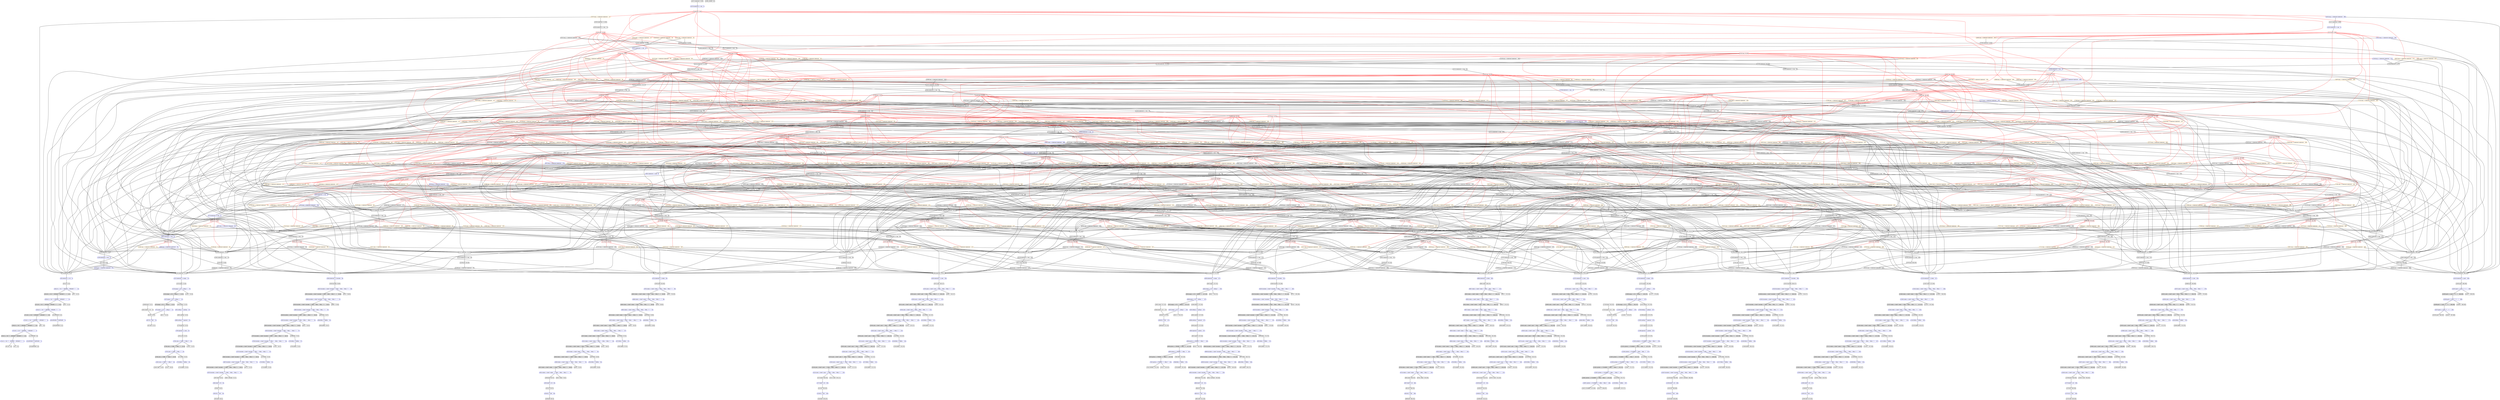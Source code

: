 digraph "Graph from GLL parser"{
graph[ordering=out]
node[fontname=Helvetica fontsize=9 shape=box height=0 width=0 margin=0.04]
edge[arrowsize=0.3]
"16371:statement  0,390"[]
"16376:statement ::= seq .  0"[style=rounded color=blue label = "16376:statement ::= seq .  0"]
"16371:statement  0,390"->"16376:statement ::= seq .  0" []
"16376:statement ::= seq .  0"->"16348:seq  0,390" []
"16348:seq  0,390"[ color=red]
"24574:seq ::= statement statement .  15"[style=rounded color=orange label = "24574:seq ::= statement statement .  15"]
"16348:seq  0,390"->"24574:seq ::= statement statement .  15" [ color=red]
"24574:seq ::= statement statement .  15"->"278:statement  0,15" []
"278:statement  0,15"[]
"283:statement ::= init .  0"[style=rounded color=blue label = "283:statement ::= init .  0"]
"278:statement  0,15"->"283:statement ::= init .  0" []
"283:statement ::= init .  0"->"261:init  0,15" []
"261:init  0,15"[]
"266:init ::= 'init'  '('  INTEGER ','  INTEGER ')'  ';'  .  14"[style=rounded color=blue label = "266:init ::= 'init'  '('  INTEGER ','  INTEGER ')'  ';'  .  14"]
"261:init  0,15"->"266:init ::= 'init'  '('  INTEGER ','  INTEGER ')'  ';'  .  14" []
"266:init ::= 'init'  '('  INTEGER ','  INTEGER ')'  ';'  .  14"->"244:init ::= 'init'  '('  INTEGER ','  INTEGER ')'  . ';'    0,14" []
"244:init ::= 'init'  '('  INTEGER ','  INTEGER ')'  . ';'    0,14"[style=filled fillcolor=grey90]
"249:init ::= 'init'  '('  INTEGER ','  INTEGER ')'  . ';'    13"[style=rounded color=blue label = "249:init ::= 'init'  '('  INTEGER ','  INTEGER ')'  . ';'    13"]
"244:init ::= 'init'  '('  INTEGER ','  INTEGER ')'  . ';'    0,14"->"249:init ::= 'init'  '('  INTEGER ','  INTEGER ')'  . ';'    13" [style=filled fillcolor=grey90]
"249:init ::= 'init'  '('  INTEGER ','  INTEGER ')'  . ';'    13"->"221:init ::= 'init'  '('  INTEGER ','  INTEGER . ')'  ';'    0,13" []
"221:init ::= 'init'  '('  INTEGER ','  INTEGER . ')'  ';'    0,13"[style=filled fillcolor=grey90]
"226:init ::= 'init'  '('  INTEGER ','  INTEGER . ')'  ';'    9"[style=rounded color=blue label = "226:init ::= 'init'  '('  INTEGER ','  INTEGER . ')'  ';'    9"]
"221:init ::= 'init'  '('  INTEGER ','  INTEGER . ')'  ';'    0,13"->"226:init ::= 'init'  '('  INTEGER ','  INTEGER . ')'  ';'    9" [style=filled fillcolor=grey90]
"226:init ::= 'init'  '('  INTEGER ','  INTEGER . ')'  ';'    9"->"171:init ::= 'init'  '('  INTEGER ','  . INTEGER ')'  ';'    0,9" []
"171:init ::= 'init'  '('  INTEGER ','  . INTEGER ')'  ';'    0,9"[style=filled fillcolor=grey90]
"176:init ::= 'init'  '('  INTEGER ','  . INTEGER ')'  ';'    8"[style=rounded color=blue label = "176:init ::= 'init'  '('  INTEGER ','  . INTEGER ')'  ';'    8"]
"171:init ::= 'init'  '('  INTEGER ','  . INTEGER ')'  ';'    0,9"->"176:init ::= 'init'  '('  INTEGER ','  . INTEGER ')'  ';'    8" [style=filled fillcolor=grey90]
"176:init ::= 'init'  '('  INTEGER ','  . INTEGER ')'  ';'    8"->"148:init ::= 'init'  '('  INTEGER . ','  INTEGER ')'  ';'    0,8" []
"148:init ::= 'init'  '('  INTEGER . ','  INTEGER ')'  ';'    0,8"[style=filled fillcolor=grey90]
"153:init ::= 'init'  '('  INTEGER . ','  INTEGER ')'  ';'    5"[style=rounded color=blue label = "153:init ::= 'init'  '('  INTEGER . ','  INTEGER ')'  ';'    5"]
"148:init ::= 'init'  '('  INTEGER . ','  INTEGER ')'  ';'    0,8"->"153:init ::= 'init'  '('  INTEGER . ','  INTEGER ')'  ';'    5" [style=filled fillcolor=grey90]
"153:init ::= 'init'  '('  INTEGER . ','  INTEGER ')'  ';'    5"->"50:init ::= 'init'  '('  . INTEGER ','  INTEGER ')'  ';'    0,5" []
"50:init ::= 'init'  '('  . INTEGER ','  INTEGER ')'  ';'    0,5"[style=filled fillcolor=grey90]
"55:init ::= 'init'  '('  . INTEGER ','  INTEGER ')'  ';'    4"[style=rounded color=blue label = "55:init ::= 'init'  '('  . INTEGER ','  INTEGER ')'  ';'    4"]
"50:init ::= 'init'  '('  . INTEGER ','  INTEGER ')'  ';'    0,5"->"55:init ::= 'init'  '('  . INTEGER ','  INTEGER ')'  ';'    4" [style=filled fillcolor=grey90]
"55:init ::= 'init'  '('  . INTEGER ','  INTEGER ')'  ';'    4"->"40:'init'  0,4" []
"40:'init'  0,4"[]
"55:init ::= 'init'  '('  . INTEGER ','  INTEGER ')'  ';'    4"->"45:'('  4,5" []
"45:'('  4,5"[]
"153:init ::= 'init'  '('  INTEGER . ','  INTEGER ')'  ';'    5"->"131:INTEGER  5,8" []
"131:INTEGER  5,8"[]
"136:INTEGER ::= &INTEGER  .  5"[style=rounded color=blue label = "136:INTEGER ::= &INTEGER  .  5"]
"131:INTEGER  5,8"->"136:INTEGER ::= &INTEGER  .  5" []
"136:INTEGER ::= &INTEGER  .  5"->"126:&INTEGER  5,8" []
"126:&INTEGER  5,8"[]
"176:init ::= 'init'  '('  INTEGER ','  . INTEGER ')'  ';'    8"->"166:','  8,9" []
"166:','  8,9"[]
"226:init ::= 'init'  '('  INTEGER ','  INTEGER . ')'  ';'    9"->"204:INTEGER  9,13" []
"204:INTEGER  9,13"[]
"209:INTEGER ::= &INTEGER  .  9"[style=rounded color=blue label = "209:INTEGER ::= &INTEGER  .  9"]
"204:INTEGER  9,13"->"209:INTEGER ::= &INTEGER  .  9" []
"209:INTEGER ::= &INTEGER  .  9"->"199:&INTEGER  9,13" []
"199:&INTEGER  9,13"[]
"249:init ::= 'init'  '('  INTEGER ','  INTEGER ')'  . ';'    13"->"239:')'  13,14" []
"239:')'  13,14"[]
"266:init ::= 'init'  '('  INTEGER ','  INTEGER ')'  ';'  .  14"->"256:';'  14,15" []
"256:';'  14,15"[]
"24574:seq ::= statement statement .  15"->"24545:statement  15,390" []
"24545:statement  15,390"[]
"24550:statement ::= seq .  15"[style=rounded label = "24550:statement ::= seq .  15"]
"24545:statement  15,390"->"24550:statement ::= seq .  15" []
"24550:statement ::= seq .  15"->"23235:seq  15,390" []
"23235:seq  15,390"[ color=red]
"24533:seq ::= statement statement .  380"[style=rounded label = "24533:seq ::= statement statement .  380"]
"23235:seq  15,390"->"24533:seq ::= statement statement .  380" [ color=red]
"24533:seq ::= statement statement .  380"->"24481:statement  15,380" []
"24481:statement  15,380"[]
"24486:statement ::= seq .  15"[style=rounded label = "24486:statement ::= seq .  15"]
"24481:statement  15,380"->"24486:statement ::= seq .  15" []
"24486:statement ::= seq .  15"->"23253:seq  15,380" []
"23253:seq  15,380"[ color=red]
"24469:seq ::= statement statement .  349"[style=rounded label = "24469:seq ::= statement statement .  349"]
"23253:seq  15,380"->"24469:seq ::= statement statement .  349" [ color=red]
"24469:seq ::= statement statement .  349"->"24410:statement  15,349" []
"24410:statement  15,349"[]
"24415:statement ::= seq .  15"[style=rounded label = "24415:statement ::= seq .  15"]
"24410:statement  15,349"->"24415:statement ::= seq .  15" []
"24415:statement ::= seq .  15"->"23271:seq  15,349" []
"23271:seq  15,349"[ color=red]
"24398:seq ::= statement statement .  317"[style=rounded label = "24398:seq ::= statement statement .  317"]
"23271:seq  15,349"->"24398:seq ::= statement statement .  317" [ color=red]
"24398:seq ::= statement statement .  317"->"24332:statement  15,317" []
"24332:statement  15,317"[]
"24337:statement ::= seq .  15"[style=rounded label = "24337:statement ::= seq .  15"]
"24332:statement  15,317"->"24337:statement ::= seq .  15" []
"24337:statement ::= seq .  15"->"23289:seq  15,317" []
"23289:seq  15,317"[ color=red]
"24320:seq ::= statement statement .  280"[style=rounded label = "24320:seq ::= statement statement .  280"]
"23289:seq  15,317"->"24320:seq ::= statement statement .  280" [ color=red]
"24320:seq ::= statement statement .  280"->"24247:statement  15,280" []
"24247:statement  15,280"[]
"24252:statement ::= seq .  15"[style=rounded label = "24252:statement ::= seq .  15"]
"24247:statement  15,280"->"24252:statement ::= seq .  15" []
"24252:statement ::= seq .  15"->"23307:seq  15,280" []
"23307:seq  15,280"[ color=red]
"24235:seq ::= statement statement .  245"[style=rounded label = "24235:seq ::= statement statement .  245"]
"23307:seq  15,280"->"24235:seq ::= statement statement .  245" [ color=red]
"24235:seq ::= statement statement .  245"->"24155:statement  15,245" []
"24155:statement  15,245"[]
"24160:statement ::= seq .  15"[style=rounded label = "24160:statement ::= seq .  15"]
"24155:statement  15,245"->"24160:statement ::= seq .  15" []
"24160:statement ::= seq .  15"->"23325:seq  15,245" []
"23325:seq  15,245"[ color=red]
"24143:seq ::= statement statement .  216"[style=rounded label = "24143:seq ::= statement statement .  216"]
"23325:seq  15,245"->"24143:seq ::= statement statement .  216" [ color=red]
"24143:seq ::= statement statement .  216"->"24056:statement  15,216" []
"24056:statement  15,216"[]
"24061:statement ::= seq .  15"[style=rounded label = "24061:statement ::= seq .  15"]
"24056:statement  15,216"->"24061:statement ::= seq .  15" []
"24061:statement ::= seq .  15"->"23343:seq  15,216" []
"23343:seq  15,216"[ color=red]
"24044:seq ::= statement statement .  186"[style=rounded label = "24044:seq ::= statement statement .  186"]
"23343:seq  15,216"->"24044:seq ::= statement statement .  186" [ color=red]
"24044:seq ::= statement statement .  186"->"23950:statement  15,186" []
"23950:statement  15,186"[]
"23955:statement ::= seq .  15"[style=rounded label = "23955:statement ::= seq .  15"]
"23950:statement  15,186"->"23955:statement ::= seq .  15" []
"23955:statement ::= seq .  15"->"23361:seq  15,186" []
"23361:seq  15,186"[ color=red]
"23938:seq ::= statement statement .  151"[style=rounded label = "23938:seq ::= statement statement .  151"]
"23361:seq  15,186"->"23938:seq ::= statement statement .  151" [ color=red]
"23938:seq ::= statement statement .  151"->"23837:statement  15,151" []
"23837:statement  15,151"[]
"23842:statement ::= seq .  15"[style=rounded label = "23842:statement ::= seq .  15"]
"23837:statement  15,151"->"23842:statement ::= seq .  15" []
"23842:statement ::= seq .  15"->"23379:seq  15,151" []
"23379:seq  15,151"[ color=red]
"23825:seq ::= statement statement .  127"[style=rounded label = "23825:seq ::= statement statement .  127"]
"23379:seq  15,151"->"23825:seq ::= statement statement .  127" [ color=red]
"23825:seq ::= statement statement .  127"->"23717:statement  15,127" []
"23717:statement  15,127"[]
"23722:statement ::= seq .  15"[style=rounded label = "23722:statement ::= seq .  15"]
"23717:statement  15,127"->"23722:statement ::= seq .  15" []
"23722:statement ::= seq .  15"->"23397:seq  15,127" []
"23397:seq  15,127"[ color=red]
"23705:seq ::= statement statement .  100"[style=rounded label = "23705:seq ::= statement statement .  100"]
"23397:seq  15,127"->"23705:seq ::= statement statement .  100" [ color=red]
"23705:seq ::= statement statement .  100"->"23590:statement  15,100" []
"23590:statement  15,100"[]
"23595:statement ::= seq .  15"[style=rounded label = "23595:statement ::= seq .  15"]
"23590:statement  15,100"->"23595:statement ::= seq .  15" []
"23595:statement ::= seq .  15"->"23415:seq  15,100" []
"23415:seq  15,100"[ color=red]
"23578:seq ::= statement statement .  69"[style=rounded label = "23578:seq ::= statement statement .  69"]
"23415:seq  15,100"->"23578:seq ::= statement statement .  69" [ color=red]
"23578:seq ::= statement statement .  69"->"23456:statement  15,69" []
"23456:statement  15,69"[]
"23461:statement ::= seq .  15"[style=rounded label = "23461:statement ::= seq .  15"]
"23456:statement  15,69"->"23461:statement ::= seq .  15" []
"23461:statement ::= seq .  15"->"23433:seq  15,69" []
"23433:seq  15,69"[]
"23438:seq ::= statement statement .  36"[style=rounded label = "23438:seq ::= statement statement .  36"]
"23433:seq  15,69"->"23438:seq ::= statement statement .  36" []
"23438:seq ::= statement statement .  36"->"3142:statement  15,36" []
"3142:statement  15,36"[]
"3147:statement ::= assign .  15"[style=rounded color=blue label = "3147:statement ::= assign .  15"]
"3142:statement  15,36"->"3147:statement ::= assign .  15" []
"3147:statement ::= assign .  15"->"3125:assign  15,36" []
"3125:assign  15,36"[]
"3130:assign ::= ID '='  relExpr ';'  .  35"[style=rounded color=blue label = "3130:assign ::= ID '='  relExpr ';'  .  35"]
"3125:assign  15,36"->"3130:assign ::= ID '='  relExpr ';'  .  35" []
"3130:assign ::= ID '='  relExpr ';'  .  35"->"3102:assign ::= ID '='  relExpr . ';'    15,35" []
"3102:assign ::= ID '='  relExpr . ';'    15,35"[style=filled fillcolor=grey90]
"3107:assign ::= ID '='  relExpr . ';'    23"[style=rounded color=blue label = "3107:assign ::= ID '='  relExpr . ';'    23"]
"3102:assign ::= ID '='  relExpr . ';'    15,35"->"3107:assign ::= ID '='  relExpr . ';'    23" [style=filled fillcolor=grey90]
"3107:assign ::= ID '='  relExpr . ';'    23"->"670:assign ::= ID '='  . relExpr ';'    15,23" []
"670:assign ::= ID '='  . relExpr ';'    15,23"[style=filled fillcolor=grey90]
"675:assign ::= ID '='  . relExpr ';'    21"[style=rounded color=blue label = "675:assign ::= ID '='  . relExpr ';'    21"]
"670:assign ::= ID '='  . relExpr ';'    15,23"->"675:assign ::= ID '='  . relExpr ';'    21" [style=filled fillcolor=grey90]
"675:assign ::= ID '='  . relExpr ';'    21"->"642:ID  15,21" []
"642:ID  15,21"[]
"647:ID ::= &ID  .  15"[style=rounded color=blue label = "647:ID ::= &ID  .  15"]
"642:ID  15,21"->"647:ID ::= &ID  .  15" []
"647:ID ::= &ID  .  15"->"637:&ID  15,21" []
"637:&ID  15,21"[]
"675:assign ::= ID '='  . relExpr ';'    21"->"665:'='  21,23" []
"665:'='  21,23"[]
"3107:assign ::= ID '='  relExpr . ';'    23"->"2926:relExpr  23,35" []
"2926:relExpr  23,35"[]
"2931:relExpr ::= subExpr .  23"[style=rounded color=blue label = "2931:relExpr ::= subExpr .  23"]
"2926:relExpr  23,35"->"2931:relExpr ::= subExpr .  23" []
"2931:relExpr ::= subExpr .  23"->"2801:subExpr  23,35" []
"2801:subExpr  23,35"[]
"2806:subExpr ::= operand .  23"[style=rounded color=blue label = "2806:subExpr ::= operand .  23"]
"2801:subExpr  23,35"->"2806:subExpr ::= operand .  23" []
"2806:subExpr ::= operand .  23"->"2778:operand  23,35" []
"2778:operand  23,35"[]
"2783:operand ::= cube .  23"[style=rounded color=blue label = "2783:operand ::= cube .  23"]
"2778:operand  23,35"->"2783:operand ::= cube .  23" []
"2783:operand ::= cube .  23"->"2761:cube  23,35" []
"2761:cube  23,35"[]
"2766:cube ::= 'CUBE'  '('  REAL ')'  .  34"[style=rounded color=blue label = "2766:cube ::= 'CUBE'  '('  REAL ')'  .  34"]
"2761:cube  23,35"->"2766:cube ::= 'CUBE'  '('  REAL ')'  .  34" []
"2766:cube ::= 'CUBE'  '('  REAL ')'  .  34"->"2738:cube ::= 'CUBE'  '('  REAL . ')'    23,34" []
"2738:cube ::= 'CUBE'  '('  REAL . ')'    23,34"[style=filled fillcolor=grey90]
"2743:cube ::= 'CUBE'  '('  REAL . ')'    29"[style=rounded color=blue label = "2743:cube ::= 'CUBE'  '('  REAL . ')'    29"]
"2738:cube ::= 'CUBE'  '('  REAL . ')'    23,34"->"2743:cube ::= 'CUBE'  '('  REAL . ')'    29" [style=filled fillcolor=grey90]
"2743:cube ::= 'CUBE'  '('  REAL . ')'    29"->"2358:cube ::= 'CUBE'  '('  . REAL ')'    23,29" []
"2358:cube ::= 'CUBE'  '('  . REAL ')'    23,29"[style=filled fillcolor=grey90]
"2363:cube ::= 'CUBE'  '('  . REAL ')'    28"[style=rounded color=blue label = "2363:cube ::= 'CUBE'  '('  . REAL ')'    28"]
"2358:cube ::= 'CUBE'  '('  . REAL ')'    23,29"->"2363:cube ::= 'CUBE'  '('  . REAL ')'    28" [style=filled fillcolor=grey90]
"2363:cube ::= 'CUBE'  '('  . REAL ')'    28"->"2348:'CUBE'  23,28" []
"2348:'CUBE'  23,28"[]
"2363:cube ::= 'CUBE'  '('  . REAL ')'    28"->"2353:'('  28,29" []
"2353:'('  28,29"[]
"2743:cube ::= 'CUBE'  '('  REAL . ')'    29"->"2721:REAL  29,34" []
"2721:REAL  29,34"[]
"2726:REAL ::= &REAL  .  29"[style=rounded color=blue label = "2726:REAL ::= &REAL  .  29"]
"2721:REAL  29,34"->"2726:REAL ::= &REAL  .  29" []
"2726:REAL ::= &REAL  .  29"->"2716:&REAL  29,34" []
"2716:&REAL  29,34"[]
"2766:cube ::= 'CUBE'  '('  REAL ')'  .  34"->"2756:')'  34,35" []
"2756:')'  34,35"[]
"3130:assign ::= ID '='  relExpr ';'  .  35"->"3120:';'  35,36" []
"3120:';'  35,36"[]
"23438:seq ::= statement statement .  36"->"3935:statement  36,69" []
"3935:statement  36,69"[]
"3940:statement ::= translate .  36"[style=rounded color=blue label = "3940:statement ::= translate .  36"]
"3935:statement  36,69"->"3940:statement ::= translate .  36" []
"3940:statement ::= translate .  36"->"3918:translate  36,69" []
"3918:translate  36,69"[]
"3923:translate ::= deref '.translate'  '('  REAL ','  REAL ','  REAL ')'  ';'  .  68"[style=rounded color=blue label = "3923:translate ::= deref '.translate'  '('  REAL ','  REAL ','  REAL ')'  ';'  .  68"]
"3918:translate  36,69"->"3923:translate ::= deref '.translate'  '('  REAL ','  REAL ','  REAL ')'  ';'  .  68" []
"3923:translate ::= deref '.translate'  '('  REAL ','  REAL ','  REAL ')'  ';'  .  68"->"3901:translate ::= deref '.translate'  '('  REAL ','  REAL ','  REAL ')'  . ';'    36,68" []
"3901:translate ::= deref '.translate'  '('  REAL ','  REAL ','  REAL ')'  . ';'    36,68"[style=filled fillcolor=grey90]
"3906:translate ::= deref '.translate'  '('  REAL ','  REAL ','  REAL ')'  . ';'    67"[style=rounded color=blue label = "3906:translate ::= deref '.translate'  '('  REAL ','  REAL ','  REAL ')'  . ';'    67"]
"3901:translate ::= deref '.translate'  '('  REAL ','  REAL ','  REAL ')'  . ';'    36,68"->"3906:translate ::= deref '.translate'  '('  REAL ','  REAL ','  REAL ')'  . ';'    67" [style=filled fillcolor=grey90]
"3906:translate ::= deref '.translate'  '('  REAL ','  REAL ','  REAL ')'  . ';'    67"->"3878:translate ::= deref '.translate'  '('  REAL ','  REAL ','  REAL . ')'  ';'    36,67" []
"3878:translate ::= deref '.translate'  '('  REAL ','  REAL ','  REAL . ')'  ';'    36,67"[style=filled fillcolor=grey90]
"3883:translate ::= deref '.translate'  '('  REAL ','  REAL ','  REAL . ')'  ';'    63"[style=rounded color=blue label = "3883:translate ::= deref '.translate'  '('  REAL ','  REAL ','  REAL . ')'  ';'    63"]
"3878:translate ::= deref '.translate'  '('  REAL ','  REAL ','  REAL . ')'  ';'    36,67"->"3883:translate ::= deref '.translate'  '('  REAL ','  REAL ','  REAL . ')'  ';'    63" [style=filled fillcolor=grey90]
"3883:translate ::= deref '.translate'  '('  REAL ','  REAL ','  REAL . ')'  ';'    63"->"3828:translate ::= deref '.translate'  '('  REAL ','  REAL ','  . REAL ')'  ';'    36,63" []
"3828:translate ::= deref '.translate'  '('  REAL ','  REAL ','  . REAL ')'  ';'    36,63"[style=filled fillcolor=grey90]
"3833:translate ::= deref '.translate'  '('  REAL ','  REAL ','  . REAL ')'  ';'    62"[style=rounded color=blue label = "3833:translate ::= deref '.translate'  '('  REAL ','  REAL ','  . REAL ')'  ';'    62"]
"3828:translate ::= deref '.translate'  '('  REAL ','  REAL ','  . REAL ')'  ';'    36,63"->"3833:translate ::= deref '.translate'  '('  REAL ','  REAL ','  . REAL ')'  ';'    62" [style=filled fillcolor=grey90]
"3833:translate ::= deref '.translate'  '('  REAL ','  REAL ','  . REAL ')'  ';'    62"->"3805:translate ::= deref '.translate'  '('  REAL ','  REAL . ','  REAL ')'  ';'    36,62" []
"3805:translate ::= deref '.translate'  '('  REAL ','  REAL . ','  REAL ')'  ';'    36,62"[style=filled fillcolor=grey90]
"3810:translate ::= deref '.translate'  '('  REAL ','  REAL . ','  REAL ')'  ';'    57"[style=rounded color=blue label = "3810:translate ::= deref '.translate'  '('  REAL ','  REAL . ','  REAL ')'  ';'    57"]
"3805:translate ::= deref '.translate'  '('  REAL ','  REAL . ','  REAL ')'  ';'    36,62"->"3810:translate ::= deref '.translate'  '('  REAL ','  REAL . ','  REAL ')'  ';'    57" [style=filled fillcolor=grey90]
"3810:translate ::= deref '.translate'  '('  REAL ','  REAL . ','  REAL ')'  ';'    57"->"3755:translate ::= deref '.translate'  '('  REAL ','  . REAL ','  REAL ')'  ';'    36,57" []
"3755:translate ::= deref '.translate'  '('  REAL ','  . REAL ','  REAL ')'  ';'    36,57"[style=filled fillcolor=grey90]
"3760:translate ::= deref '.translate'  '('  REAL ','  . REAL ','  REAL ')'  ';'    56"[style=rounded color=blue label = "3760:translate ::= deref '.translate'  '('  REAL ','  . REAL ','  REAL ')'  ';'    56"]
"3755:translate ::= deref '.translate'  '('  REAL ','  . REAL ','  REAL ')'  ';'    36,57"->"3760:translate ::= deref '.translate'  '('  REAL ','  . REAL ','  REAL ')'  ';'    56" [style=filled fillcolor=grey90]
"3760:translate ::= deref '.translate'  '('  REAL ','  . REAL ','  REAL ')'  ';'    56"->"3732:translate ::= deref '.translate'  '('  REAL . ','  REAL ','  REAL ')'  ';'    36,56" []
"3732:translate ::= deref '.translate'  '('  REAL . ','  REAL ','  REAL ')'  ';'    36,56"[style=filled fillcolor=grey90]
"3737:translate ::= deref '.translate'  '('  REAL . ','  REAL ','  REAL ')'  ';'    52"[style=rounded color=blue label = "3737:translate ::= deref '.translate'  '('  REAL . ','  REAL ','  REAL ')'  ';'    52"]
"3732:translate ::= deref '.translate'  '('  REAL . ','  REAL ','  REAL ')'  ';'    36,56"->"3737:translate ::= deref '.translate'  '('  REAL . ','  REAL ','  REAL ')'  ';'    52" [style=filled fillcolor=grey90]
"3737:translate ::= deref '.translate'  '('  REAL . ','  REAL ','  REAL ')'  ';'    52"->"3682:translate ::= deref '.translate'  '('  . REAL ','  REAL ','  REAL ')'  ';'    36,52" []
"3682:translate ::= deref '.translate'  '('  . REAL ','  REAL ','  REAL ')'  ';'    36,52"[style=filled fillcolor=grey90]
"3687:translate ::= deref '.translate'  '('  . REAL ','  REAL ','  REAL ')'  ';'    51"[style=rounded color=blue label = "3687:translate ::= deref '.translate'  '('  . REAL ','  REAL ','  REAL ')'  ';'    51"]
"3682:translate ::= deref '.translate'  '('  . REAL ','  REAL ','  REAL ')'  ';'    36,52"->"3687:translate ::= deref '.translate'  '('  . REAL ','  REAL ','  REAL ')'  ';'    51" [style=filled fillcolor=grey90]
"3687:translate ::= deref '.translate'  '('  . REAL ','  REAL ','  REAL ')'  ';'    51"->"3665:translate ::= deref '.translate'  . '('  REAL ','  REAL ','  REAL ')'  ';'    36,51" []
"3665:translate ::= deref '.translate'  . '('  REAL ','  REAL ','  REAL ')'  ';'    36,51"[style=filled fillcolor=grey90]
"3670:translate ::= deref '.translate'  . '('  REAL ','  REAL ','  REAL ')'  ';'    41"[style=rounded color=blue label = "3670:translate ::= deref '.translate'  . '('  REAL ','  REAL ','  REAL ')'  ';'    41"]
"3665:translate ::= deref '.translate'  . '('  REAL ','  REAL ','  REAL ')'  ';'    36,51"->"3670:translate ::= deref '.translate'  . '('  REAL ','  REAL ','  REAL ')'  ';'    41" [style=filled fillcolor=grey90]
"3670:translate ::= deref '.translate'  . '('  REAL ','  REAL ','  REAL ')'  ';'    41"->"3597:deref  36,41" []
"3597:deref  36,41"[]
"3602:deref ::= ID .  36"[style=rounded color=blue label = "3602:deref ::= ID .  36"]
"3597:deref  36,41"->"3602:deref ::= ID .  36" []
"3602:deref ::= ID .  36"->"3558:ID  36,41" []
"3558:ID  36,41"[]
"3563:ID ::= &ID  .  36"[style=rounded color=blue label = "3563:ID ::= &ID  .  36"]
"3558:ID  36,41"->"3563:ID ::= &ID  .  36" []
"3563:ID ::= &ID  .  36"->"3553:&ID  36,41" []
"3553:&ID  36,41"[]
"3670:translate ::= deref '.translate'  . '('  REAL ','  REAL ','  REAL ')'  ';'    41"->"3660:'.translate'  41,51" []
"3660:'.translate'  41,51"[]
"3687:translate ::= deref '.translate'  '('  . REAL ','  REAL ','  REAL ')'  ';'    51"->"3677:'('  51,52" []
"3677:'('  51,52"[]
"3737:translate ::= deref '.translate'  '('  REAL . ','  REAL ','  REAL ')'  ';'    52"->"3715:REAL  52,56" []
"3715:REAL  52,56"[]
"3720:REAL ::= &REAL  .  52"[style=rounded color=blue label = "3720:REAL ::= &REAL  .  52"]
"3715:REAL  52,56"->"3720:REAL ::= &REAL  .  52" []
"3720:REAL ::= &REAL  .  52"->"3710:&REAL  52,56" []
"3710:&REAL  52,56"[]
"3760:translate ::= deref '.translate'  '('  REAL ','  . REAL ','  REAL ')'  ';'    56"->"3750:','  56,57" []
"3750:','  56,57"[]
"3810:translate ::= deref '.translate'  '('  REAL ','  REAL . ','  REAL ')'  ';'    57"->"3788:REAL  57,62" []
"3788:REAL  57,62"[]
"3793:REAL ::= &REAL  .  57"[style=rounded color=blue label = "3793:REAL ::= &REAL  .  57"]
"3788:REAL  57,62"->"3793:REAL ::= &REAL  .  57" []
"3793:REAL ::= &REAL  .  57"->"3783:&REAL  57,62" []
"3783:&REAL  57,62"[]
"3833:translate ::= deref '.translate'  '('  REAL ','  REAL ','  . REAL ')'  ';'    62"->"3823:','  62,63" []
"3823:','  62,63"[]
"3883:translate ::= deref '.translate'  '('  REAL ','  REAL ','  REAL . ')'  ';'    63"->"3861:REAL  63,67" []
"3861:REAL  63,67"[]
"3866:REAL ::= &REAL  .  63"[style=rounded color=blue label = "3866:REAL ::= &REAL  .  63"]
"3861:REAL  63,67"->"3866:REAL ::= &REAL  .  63" []
"3866:REAL ::= &REAL  .  63"->"3856:&REAL  63,67" []
"3856:&REAL  63,67"[]
"3906:translate ::= deref '.translate'  '('  REAL ','  REAL ','  REAL ')'  . ';'    67"->"3896:')'  67,68" []
"3896:')'  67,68"[]
"3923:translate ::= deref '.translate'  '('  REAL ','  REAL ','  REAL ')'  ';'  .  68"->"3913:';'  68,69" []
"3913:';'  68,69"[]
"23578:seq ::= statement statement .  69"->"4717:statement  69,100" []
"4717:statement  69,100"[]
"4722:statement ::= rotate .  69"[style=rounded color=blue label = "4722:statement ::= rotate .  69"]
"4717:statement  69,100"->"4722:statement ::= rotate .  69" []
"4722:statement ::= rotate .  69"->"4700:rotate  69,100" []
"4700:rotate  69,100"[]
"4705:rotate ::= deref '.rotate'  '('  REAL ','  REAL ','  REAL ')'  ';'  .  99"[style=rounded color=blue label = "4705:rotate ::= deref '.rotate'  '('  REAL ','  REAL ','  REAL ')'  ';'  .  99"]
"4700:rotate  69,100"->"4705:rotate ::= deref '.rotate'  '('  REAL ','  REAL ','  REAL ')'  ';'  .  99" []
"4705:rotate ::= deref '.rotate'  '('  REAL ','  REAL ','  REAL ')'  ';'  .  99"->"4683:rotate ::= deref '.rotate'  '('  REAL ','  REAL ','  REAL ')'  . ';'    69,99" []
"4683:rotate ::= deref '.rotate'  '('  REAL ','  REAL ','  REAL ')'  . ';'    69,99"[style=filled fillcolor=grey90]
"4688:rotate ::= deref '.rotate'  '('  REAL ','  REAL ','  REAL ')'  . ';'    98"[style=rounded color=blue label = "4688:rotate ::= deref '.rotate'  '('  REAL ','  REAL ','  REAL ')'  . ';'    98"]
"4683:rotate ::= deref '.rotate'  '('  REAL ','  REAL ','  REAL ')'  . ';'    69,99"->"4688:rotate ::= deref '.rotate'  '('  REAL ','  REAL ','  REAL ')'  . ';'    98" [style=filled fillcolor=grey90]
"4688:rotate ::= deref '.rotate'  '('  REAL ','  REAL ','  REAL ')'  . ';'    98"->"4660:rotate ::= deref '.rotate'  '('  REAL ','  REAL ','  REAL . ')'  ';'    69,98" []
"4660:rotate ::= deref '.rotate'  '('  REAL ','  REAL ','  REAL . ')'  ';'    69,98"[style=filled fillcolor=grey90]
"4665:rotate ::= deref '.rotate'  '('  REAL ','  REAL ','  REAL . ')'  ';'    93"[style=rounded color=blue label = "4665:rotate ::= deref '.rotate'  '('  REAL ','  REAL ','  REAL . ')'  ';'    93"]
"4660:rotate ::= deref '.rotate'  '('  REAL ','  REAL ','  REAL . ')'  ';'    69,98"->"4665:rotate ::= deref '.rotate'  '('  REAL ','  REAL ','  REAL . ')'  ';'    93" [style=filled fillcolor=grey90]
"4665:rotate ::= deref '.rotate'  '('  REAL ','  REAL ','  REAL . ')'  ';'    93"->"4610:rotate ::= deref '.rotate'  '('  REAL ','  REAL ','  . REAL ')'  ';'    69,93" []
"4610:rotate ::= deref '.rotate'  '('  REAL ','  REAL ','  . REAL ')'  ';'    69,93"[style=filled fillcolor=grey90]
"4615:rotate ::= deref '.rotate'  '('  REAL ','  REAL ','  . REAL ')'  ';'    92"[style=rounded color=blue label = "4615:rotate ::= deref '.rotate'  '('  REAL ','  REAL ','  . REAL ')'  ';'    92"]
"4610:rotate ::= deref '.rotate'  '('  REAL ','  REAL ','  . REAL ')'  ';'    69,93"->"4615:rotate ::= deref '.rotate'  '('  REAL ','  REAL ','  . REAL ')'  ';'    92" [style=filled fillcolor=grey90]
"4615:rotate ::= deref '.rotate'  '('  REAL ','  REAL ','  . REAL ')'  ';'    92"->"4587:rotate ::= deref '.rotate'  '('  REAL ','  REAL . ','  REAL ')'  ';'    69,92" []
"4587:rotate ::= deref '.rotate'  '('  REAL ','  REAL . ','  REAL ')'  ';'    69,92"[style=filled fillcolor=grey90]
"4592:rotate ::= deref '.rotate'  '('  REAL ','  REAL . ','  REAL ')'  ';'    87"[style=rounded color=blue label = "4592:rotate ::= deref '.rotate'  '('  REAL ','  REAL . ','  REAL ')'  ';'    87"]
"4587:rotate ::= deref '.rotate'  '('  REAL ','  REAL . ','  REAL ')'  ';'    69,92"->"4592:rotate ::= deref '.rotate'  '('  REAL ','  REAL . ','  REAL ')'  ';'    87" [style=filled fillcolor=grey90]
"4592:rotate ::= deref '.rotate'  '('  REAL ','  REAL . ','  REAL ')'  ';'    87"->"4537:rotate ::= deref '.rotate'  '('  REAL ','  . REAL ','  REAL ')'  ';'    69,87" []
"4537:rotate ::= deref '.rotate'  '('  REAL ','  . REAL ','  REAL ')'  ';'    69,87"[style=filled fillcolor=grey90]
"4542:rotate ::= deref '.rotate'  '('  REAL ','  . REAL ','  REAL ')'  ';'    86"[style=rounded color=blue label = "4542:rotate ::= deref '.rotate'  '('  REAL ','  . REAL ','  REAL ')'  ';'    86"]
"4537:rotate ::= deref '.rotate'  '('  REAL ','  . REAL ','  REAL ')'  ';'    69,87"->"4542:rotate ::= deref '.rotate'  '('  REAL ','  . REAL ','  REAL ')'  ';'    86" [style=filled fillcolor=grey90]
"4542:rotate ::= deref '.rotate'  '('  REAL ','  . REAL ','  REAL ')'  ';'    86"->"4514:rotate ::= deref '.rotate'  '('  REAL . ','  REAL ','  REAL ')'  ';'    69,86" []
"4514:rotate ::= deref '.rotate'  '('  REAL . ','  REAL ','  REAL ')'  ';'    69,86"[style=filled fillcolor=grey90]
"4519:rotate ::= deref '.rotate'  '('  REAL . ','  REAL ','  REAL ')'  ';'    82"[style=rounded color=blue label = "4519:rotate ::= deref '.rotate'  '('  REAL . ','  REAL ','  REAL ')'  ';'    82"]
"4514:rotate ::= deref '.rotate'  '('  REAL . ','  REAL ','  REAL ')'  ';'    69,86"->"4519:rotate ::= deref '.rotate'  '('  REAL . ','  REAL ','  REAL ')'  ';'    82" [style=filled fillcolor=grey90]
"4519:rotate ::= deref '.rotate'  '('  REAL . ','  REAL ','  REAL ')'  ';'    82"->"4464:rotate ::= deref '.rotate'  '('  . REAL ','  REAL ','  REAL ')'  ';'    69,82" []
"4464:rotate ::= deref '.rotate'  '('  . REAL ','  REAL ','  REAL ')'  ';'    69,82"[style=filled fillcolor=grey90]
"4469:rotate ::= deref '.rotate'  '('  . REAL ','  REAL ','  REAL ')'  ';'    81"[style=rounded color=blue label = "4469:rotate ::= deref '.rotate'  '('  . REAL ','  REAL ','  REAL ')'  ';'    81"]
"4464:rotate ::= deref '.rotate'  '('  . REAL ','  REAL ','  REAL ')'  ';'    69,82"->"4469:rotate ::= deref '.rotate'  '('  . REAL ','  REAL ','  REAL ')'  ';'    81" [style=filled fillcolor=grey90]
"4469:rotate ::= deref '.rotate'  '('  . REAL ','  REAL ','  REAL ')'  ';'    81"->"4447:rotate ::= deref '.rotate'  . '('  REAL ','  REAL ','  REAL ')'  ';'    69,81" []
"4447:rotate ::= deref '.rotate'  . '('  REAL ','  REAL ','  REAL ')'  ';'    69,81"[style=filled fillcolor=grey90]
"4452:rotate ::= deref '.rotate'  . '('  REAL ','  REAL ','  REAL ')'  ';'    74"[style=rounded color=blue label = "4452:rotate ::= deref '.rotate'  . '('  REAL ','  REAL ','  REAL ')'  ';'    74"]
"4447:rotate ::= deref '.rotate'  . '('  REAL ','  REAL ','  REAL ')'  ';'    69,81"->"4452:rotate ::= deref '.rotate'  . '('  REAL ','  REAL ','  REAL ')'  ';'    74" [style=filled fillcolor=grey90]
"4452:rotate ::= deref '.rotate'  . '('  REAL ','  REAL ','  REAL ')'  ';'    74"->"4390:deref  69,74" []
"4390:deref  69,74"[]
"4395:deref ::= ID .  69"[style=rounded color=blue label = "4395:deref ::= ID .  69"]
"4390:deref  69,74"->"4395:deref ::= ID .  69" []
"4395:deref ::= ID .  69"->"4351:ID  69,74" []
"4351:ID  69,74"[]
"4356:ID ::= &ID  .  69"[style=rounded color=blue label = "4356:ID ::= &ID  .  69"]
"4351:ID  69,74"->"4356:ID ::= &ID  .  69" []
"4356:ID ::= &ID  .  69"->"4346:&ID  69,74" []
"4346:&ID  69,74"[]
"4452:rotate ::= deref '.rotate'  . '('  REAL ','  REAL ','  REAL ')'  ';'    74"->"4442:'.rotate'  74,81" []
"4442:'.rotate'  74,81"[]
"4469:rotate ::= deref '.rotate'  '('  . REAL ','  REAL ','  REAL ')'  ';'    81"->"4459:'('  81,82" []
"4459:'('  81,82"[]
"4519:rotate ::= deref '.rotate'  '('  REAL . ','  REAL ','  REAL ')'  ';'    82"->"4497:REAL  82,86" []
"4497:REAL  82,86"[]
"4502:REAL ::= &REAL  .  82"[style=rounded color=blue label = "4502:REAL ::= &REAL  .  82"]
"4497:REAL  82,86"->"4502:REAL ::= &REAL  .  82" []
"4502:REAL ::= &REAL  .  82"->"4492:&REAL  82,86" []
"4492:&REAL  82,86"[]
"4542:rotate ::= deref '.rotate'  '('  REAL ','  . REAL ','  REAL ')'  ';'    86"->"4532:','  86,87" []
"4532:','  86,87"[]
"4592:rotate ::= deref '.rotate'  '('  REAL ','  REAL . ','  REAL ')'  ';'    87"->"4570:REAL  87,92" []
"4570:REAL  87,92"[]
"4575:REAL ::= &REAL  .  87"[style=rounded color=blue label = "4575:REAL ::= &REAL  .  87"]
"4570:REAL  87,92"->"4575:REAL ::= &REAL  .  87" []
"4575:REAL ::= &REAL  .  87"->"4565:&REAL  87,92" []
"4565:&REAL  87,92"[]
"4615:rotate ::= deref '.rotate'  '('  REAL ','  REAL ','  . REAL ')'  ';'    92"->"4605:','  92,93" []
"4605:','  92,93"[]
"4665:rotate ::= deref '.rotate'  '('  REAL ','  REAL ','  REAL . ')'  ';'    93"->"4643:REAL  93,98" []
"4643:REAL  93,98"[]
"4648:REAL ::= &REAL  .  93"[style=rounded color=blue label = "4648:REAL ::= &REAL  .  93"]
"4643:REAL  93,98"->"4648:REAL ::= &REAL  .  93" []
"4648:REAL ::= &REAL  .  93"->"4638:&REAL  93,98" []
"4638:&REAL  93,98"[]
"4688:rotate ::= deref '.rotate'  '('  REAL ','  REAL ','  REAL ')'  . ';'    98"->"4678:')'  98,99" []
"4678:')'  98,99"[]
"4705:rotate ::= deref '.rotate'  '('  REAL ','  REAL ','  REAL ')'  ';'  .  99"->"4695:';'  99,100" []
"4695:';'  99,100"[]
"23420:seq ::= statement statement .  36"[style=rounded color=orange label = "23420:seq ::= statement statement .  36"]
"23415:seq  15,100"->"23420:seq ::= statement statement .  36" [ color=red]
"23420:seq ::= statement statement .  36"->"3142:statement  15,36" []
"23420:seq ::= statement statement .  36"->"22217:statement  36,100" []
"22217:statement  36,100"[]
"22222:statement ::= seq .  36"[style=rounded label = "22222:statement ::= seq .  36"]
"22217:statement  36,100"->"22222:statement ::= seq .  36" []
"22222:statement ::= seq .  36"->"22194:seq  36,100" []
"22194:seq  36,100"[]
"22199:seq ::= statement statement .  69"[style=rounded label = "22199:seq ::= statement statement .  69"]
"22194:seq  36,100"->"22199:seq ::= statement statement .  69" []
"22199:seq ::= statement statement .  69"->"3935:statement  36,69" []
"22199:seq ::= statement statement .  69"->"4717:statement  69,100" []
"23705:seq ::= statement statement .  100"->"5488:statement  100,127" []
"5488:statement  100,127"[]
"5493:statement ::= scale .  100"[style=rounded color=blue label = "5493:statement ::= scale .  100"]
"5488:statement  100,127"->"5493:statement ::= scale .  100" []
"5493:statement ::= scale .  100"->"5471:scale  100,127" []
"5471:scale  100,127"[]
"5476:scale ::= deref '.scale'  '('  REAL ','  REAL ','  REAL ')'  ';'  .  126"[style=rounded color=blue label = "5476:scale ::= deref '.scale'  '('  REAL ','  REAL ','  REAL ')'  ';'  .  126"]
"5471:scale  100,127"->"5476:scale ::= deref '.scale'  '('  REAL ','  REAL ','  REAL ')'  ';'  .  126" []
"5476:scale ::= deref '.scale'  '('  REAL ','  REAL ','  REAL ')'  ';'  .  126"->"5454:scale ::= deref '.scale'  '('  REAL ','  REAL ','  REAL ')'  . ';'    100,126" []
"5454:scale ::= deref '.scale'  '('  REAL ','  REAL ','  REAL ')'  . ';'    100,126"[style=filled fillcolor=grey90]
"5459:scale ::= deref '.scale'  '('  REAL ','  REAL ','  REAL ')'  . ';'    125"[style=rounded color=blue label = "5459:scale ::= deref '.scale'  '('  REAL ','  REAL ','  REAL ')'  . ';'    125"]
"5454:scale ::= deref '.scale'  '('  REAL ','  REAL ','  REAL ')'  . ';'    100,126"->"5459:scale ::= deref '.scale'  '('  REAL ','  REAL ','  REAL ')'  . ';'    125" [style=filled fillcolor=grey90]
"5459:scale ::= deref '.scale'  '('  REAL ','  REAL ','  REAL ')'  . ';'    125"->"5431:scale ::= deref '.scale'  '('  REAL ','  REAL ','  REAL . ')'  ';'    100,125" []
"5431:scale ::= deref '.scale'  '('  REAL ','  REAL ','  REAL . ')'  ';'    100,125"[style=filled fillcolor=grey90]
"5436:scale ::= deref '.scale'  '('  REAL ','  REAL ','  REAL . ')'  ';'    121"[style=rounded color=blue label = "5436:scale ::= deref '.scale'  '('  REAL ','  REAL ','  REAL . ')'  ';'    121"]
"5431:scale ::= deref '.scale'  '('  REAL ','  REAL ','  REAL . ')'  ';'    100,125"->"5436:scale ::= deref '.scale'  '('  REAL ','  REAL ','  REAL . ')'  ';'    121" [style=filled fillcolor=grey90]
"5436:scale ::= deref '.scale'  '('  REAL ','  REAL ','  REAL . ')'  ';'    121"->"5381:scale ::= deref '.scale'  '('  REAL ','  REAL ','  . REAL ')'  ';'    100,121" []
"5381:scale ::= deref '.scale'  '('  REAL ','  REAL ','  . REAL ')'  ';'    100,121"[style=filled fillcolor=grey90]
"5386:scale ::= deref '.scale'  '('  REAL ','  REAL ','  . REAL ')'  ';'    120"[style=rounded color=blue label = "5386:scale ::= deref '.scale'  '('  REAL ','  REAL ','  . REAL ')'  ';'    120"]
"5381:scale ::= deref '.scale'  '('  REAL ','  REAL ','  . REAL ')'  ';'    100,121"->"5386:scale ::= deref '.scale'  '('  REAL ','  REAL ','  . REAL ')'  ';'    120" [style=filled fillcolor=grey90]
"5386:scale ::= deref '.scale'  '('  REAL ','  REAL ','  . REAL ')'  ';'    120"->"5358:scale ::= deref '.scale'  '('  REAL ','  REAL . ','  REAL ')'  ';'    100,120" []
"5358:scale ::= deref '.scale'  '('  REAL ','  REAL . ','  REAL ')'  ';'    100,120"[style=filled fillcolor=grey90]
"5363:scale ::= deref '.scale'  '('  REAL ','  REAL . ','  REAL ')'  ';'    116"[style=rounded color=blue label = "5363:scale ::= deref '.scale'  '('  REAL ','  REAL . ','  REAL ')'  ';'    116"]
"5358:scale ::= deref '.scale'  '('  REAL ','  REAL . ','  REAL ')'  ';'    100,120"->"5363:scale ::= deref '.scale'  '('  REAL ','  REAL . ','  REAL ')'  ';'    116" [style=filled fillcolor=grey90]
"5363:scale ::= deref '.scale'  '('  REAL ','  REAL . ','  REAL ')'  ';'    116"->"5308:scale ::= deref '.scale'  '('  REAL ','  . REAL ','  REAL ')'  ';'    100,116" []
"5308:scale ::= deref '.scale'  '('  REAL ','  . REAL ','  REAL ')'  ';'    100,116"[style=filled fillcolor=grey90]
"5313:scale ::= deref '.scale'  '('  REAL ','  . REAL ','  REAL ')'  ';'    115"[style=rounded color=blue label = "5313:scale ::= deref '.scale'  '('  REAL ','  . REAL ','  REAL ')'  ';'    115"]
"5308:scale ::= deref '.scale'  '('  REAL ','  . REAL ','  REAL ')'  ';'    100,116"->"5313:scale ::= deref '.scale'  '('  REAL ','  . REAL ','  REAL ')'  ';'    115" [style=filled fillcolor=grey90]
"5313:scale ::= deref '.scale'  '('  REAL ','  . REAL ','  REAL ')'  ';'    115"->"5285:scale ::= deref '.scale'  '('  REAL . ','  REAL ','  REAL ')'  ';'    100,115" []
"5285:scale ::= deref '.scale'  '('  REAL . ','  REAL ','  REAL ')'  ';'    100,115"[style=filled fillcolor=grey90]
"5290:scale ::= deref '.scale'  '('  REAL . ','  REAL ','  REAL ')'  ';'    112"[style=rounded color=blue label = "5290:scale ::= deref '.scale'  '('  REAL . ','  REAL ','  REAL ')'  ';'    112"]
"5285:scale ::= deref '.scale'  '('  REAL . ','  REAL ','  REAL ')'  ';'    100,115"->"5290:scale ::= deref '.scale'  '('  REAL . ','  REAL ','  REAL ')'  ';'    112" [style=filled fillcolor=grey90]
"5290:scale ::= deref '.scale'  '('  REAL . ','  REAL ','  REAL ')'  ';'    112"->"5235:scale ::= deref '.scale'  '('  . REAL ','  REAL ','  REAL ')'  ';'    100,112" []
"5235:scale ::= deref '.scale'  '('  . REAL ','  REAL ','  REAL ')'  ';'    100,112"[style=filled fillcolor=grey90]
"5240:scale ::= deref '.scale'  '('  . REAL ','  REAL ','  REAL ')'  ';'    111"[style=rounded color=blue label = "5240:scale ::= deref '.scale'  '('  . REAL ','  REAL ','  REAL ')'  ';'    111"]
"5235:scale ::= deref '.scale'  '('  . REAL ','  REAL ','  REAL ')'  ';'    100,112"->"5240:scale ::= deref '.scale'  '('  . REAL ','  REAL ','  REAL ')'  ';'    111" [style=filled fillcolor=grey90]
"5240:scale ::= deref '.scale'  '('  . REAL ','  REAL ','  REAL ')'  ';'    111"->"5218:scale ::= deref '.scale'  . '('  REAL ','  REAL ','  REAL ')'  ';'    100,111" []
"5218:scale ::= deref '.scale'  . '('  REAL ','  REAL ','  REAL ')'  ';'    100,111"[style=filled fillcolor=grey90]
"5223:scale ::= deref '.scale'  . '('  REAL ','  REAL ','  REAL ')'  ';'    105"[style=rounded color=blue label = "5223:scale ::= deref '.scale'  . '('  REAL ','  REAL ','  REAL ')'  ';'    105"]
"5218:scale ::= deref '.scale'  . '('  REAL ','  REAL ','  REAL ')'  ';'    100,111"->"5223:scale ::= deref '.scale'  . '('  REAL ','  REAL ','  REAL ')'  ';'    105" [style=filled fillcolor=grey90]
"5223:scale ::= deref '.scale'  . '('  REAL ','  REAL ','  REAL ')'  ';'    105"->"5172:deref  100,105" []
"5172:deref  100,105"[]
"5177:deref ::= ID .  100"[style=rounded color=blue label = "5177:deref ::= ID .  100"]
"5172:deref  100,105"->"5177:deref ::= ID .  100" []
"5177:deref ::= ID .  100"->"5133:ID  100,105" []
"5133:ID  100,105"[]
"5138:ID ::= &ID  .  100"[style=rounded color=blue label = "5138:ID ::= &ID  .  100"]
"5133:ID  100,105"->"5138:ID ::= &ID  .  100" []
"5138:ID ::= &ID  .  100"->"5128:&ID  100,105" []
"5128:&ID  100,105"[]
"5223:scale ::= deref '.scale'  . '('  REAL ','  REAL ','  REAL ')'  ';'    105"->"5213:'.scale'  105,111" []
"5213:'.scale'  105,111"[]
"5240:scale ::= deref '.scale'  '('  . REAL ','  REAL ','  REAL ')'  ';'    111"->"5230:'('  111,112" []
"5230:'('  111,112"[]
"5290:scale ::= deref '.scale'  '('  REAL . ','  REAL ','  REAL ')'  ';'    112"->"5268:REAL  112,115" []
"5268:REAL  112,115"[]
"5273:REAL ::= &REAL  .  112"[style=rounded color=blue label = "5273:REAL ::= &REAL  .  112"]
"5268:REAL  112,115"->"5273:REAL ::= &REAL  .  112" []
"5273:REAL ::= &REAL  .  112"->"5263:&REAL  112,115" []
"5263:&REAL  112,115"[]
"5313:scale ::= deref '.scale'  '('  REAL ','  . REAL ','  REAL ')'  ';'    115"->"5303:','  115,116" []
"5303:','  115,116"[]
"5363:scale ::= deref '.scale'  '('  REAL ','  REAL . ','  REAL ')'  ';'    116"->"5341:REAL  116,120" []
"5341:REAL  116,120"[]
"5346:REAL ::= &REAL  .  116"[style=rounded color=blue label = "5346:REAL ::= &REAL  .  116"]
"5341:REAL  116,120"->"5346:REAL ::= &REAL  .  116" []
"5346:REAL ::= &REAL  .  116"->"5336:&REAL  116,120" []
"5336:&REAL  116,120"[]
"5386:scale ::= deref '.scale'  '('  REAL ','  REAL ','  . REAL ')'  ';'    120"->"5376:','  120,121" []
"5376:','  120,121"[]
"5436:scale ::= deref '.scale'  '('  REAL ','  REAL ','  REAL . ')'  ';'    121"->"5414:REAL  121,125" []
"5414:REAL  121,125"[]
"5419:REAL ::= &REAL  .  121"[style=rounded color=blue label = "5419:REAL ::= &REAL  .  121"]
"5414:REAL  121,125"->"5419:REAL ::= &REAL  .  121" []
"5419:REAL ::= &REAL  .  121"->"5409:&REAL  121,125" []
"5409:&REAL  121,125"[]
"5459:scale ::= deref '.scale'  '('  REAL ','  REAL ','  REAL ')'  . ';'    125"->"5449:')'  125,126" []
"5449:')'  125,126"[]
"5476:scale ::= deref '.scale'  '('  REAL ','  REAL ','  REAL ')'  ';'  .  126"->"5466:';'  126,127" []
"5466:';'  126,127"[]
"23571:seq ::= statement statement .  69"[style=rounded color=orange label = "23571:seq ::= statement statement .  69"]
"23397:seq  15,127"->"23571:seq ::= statement statement .  69" [ color=red]
"23571:seq ::= statement statement .  69"->"23456:statement  15,69" []
"23571:seq ::= statement statement .  69"->"21112:statement  69,127" []
"21112:statement  69,127"[]
"21117:statement ::= seq .  69"[style=rounded label = "21117:statement ::= seq .  69"]
"21112:statement  69,127"->"21117:statement ::= seq .  69" []
"21117:statement ::= seq .  69"->"21089:seq  69,127" []
"21089:seq  69,127"[]
"21094:seq ::= statement statement .  100"[style=rounded label = "21094:seq ::= statement statement .  100"]
"21089:seq  69,127"->"21094:seq ::= statement statement .  100" []
"21094:seq ::= statement statement .  100"->"4717:statement  69,100" []
"21094:seq ::= statement statement .  100"->"5488:statement  100,127" []
"23402:seq ::= statement statement .  36"[style=rounded color=orange label = "23402:seq ::= statement statement .  36"]
"23397:seq  15,127"->"23402:seq ::= statement statement .  36" [ color=red]
"23402:seq ::= statement statement .  36"->"3142:statement  15,36" []
"23402:seq ::= statement statement .  36"->"22344:statement  36,127" []
"22344:statement  36,127"[]
"22349:statement ::= seq .  36"[style=rounded label = "22349:statement ::= seq .  36"]
"22344:statement  36,127"->"22349:statement ::= seq .  36" []
"22349:statement ::= seq .  36"->"22176:seq  36,127" []
"22176:seq  36,127"[ color=red]
"22332:seq ::= statement statement .  100"[style=rounded label = "22332:seq ::= statement statement .  100"]
"22176:seq  36,127"->"22332:seq ::= statement statement .  100" [ color=red]
"22332:seq ::= statement statement .  100"->"22217:statement  36,100" []
"22332:seq ::= statement statement .  100"->"5488:statement  100,127" []
"22181:seq ::= statement statement .  69"[style=rounded color=orange label = "22181:seq ::= statement statement .  69"]
"22176:seq  36,127"->"22181:seq ::= statement statement .  69" [ color=red]
"22181:seq ::= statement statement .  69"->"3935:statement  36,69" []
"22181:seq ::= statement statement .  69"->"21112:statement  69,127" []
"23825:seq ::= statement statement .  127"->"8404:statement  127,151" []
"8404:statement  127,151"[]
"8409:statement ::= assign .  127"[style=rounded color=blue label = "8409:statement ::= assign .  127"]
"8404:statement  127,151"->"8409:statement ::= assign .  127" []
"8409:statement ::= assign .  127"->"8387:assign  127,151" []
"8387:assign  127,151"[]
"8392:assign ::= ID '='  relExpr ';'  .  150"[style=rounded color=blue label = "8392:assign ::= ID '='  relExpr ';'  .  150"]
"8387:assign  127,151"->"8392:assign ::= ID '='  relExpr ';'  .  150" []
"8392:assign ::= ID '='  relExpr ';'  .  150"->"8364:assign ::= ID '='  relExpr . ';'    127,150" []
"8364:assign ::= ID '='  relExpr . ';'    127,150"[style=filled fillcolor=grey90]
"8369:assign ::= ID '='  relExpr . ';'    137"[style=rounded color=blue label = "8369:assign ::= ID '='  relExpr . ';'    137"]
"8364:assign ::= ID '='  relExpr . ';'    127,150"->"8369:assign ::= ID '='  relExpr . ';'    137" [style=filled fillcolor=grey90]
"8369:assign ::= ID '='  relExpr . ';'    137"->"5932:assign ::= ID '='  . relExpr ';'    127,137" []
"5932:assign ::= ID '='  . relExpr ';'    127,137"[style=filled fillcolor=grey90]
"5937:assign ::= ID '='  . relExpr ';'    135"[style=rounded color=blue label = "5937:assign ::= ID '='  . relExpr ';'    135"]
"5932:assign ::= ID '='  . relExpr ';'    127,137"->"5937:assign ::= ID '='  . relExpr ';'    135" [style=filled fillcolor=grey90]
"5937:assign ::= ID '='  . relExpr ';'    135"->"5904:ID  127,135" []
"5904:ID  127,135"[]
"5909:ID ::= &ID  .  127"[style=rounded color=blue label = "5909:ID ::= &ID  .  127"]
"5904:ID  127,135"->"5909:ID ::= &ID  .  127" []
"5909:ID ::= &ID  .  127"->"5899:&ID  127,135" []
"5899:&ID  127,135"[]
"5937:assign ::= ID '='  . relExpr ';'    135"->"5927:'='  135,137" []
"5927:'='  135,137"[]
"8369:assign ::= ID '='  relExpr . ';'    137"->"8188:relExpr  137,150" []
"8188:relExpr  137,150"[]
"8193:relExpr ::= subExpr .  137"[style=rounded color=blue label = "8193:relExpr ::= subExpr .  137"]
"8188:relExpr  137,150"->"8193:relExpr ::= subExpr .  137" []
"8193:relExpr ::= subExpr .  137"->"8063:subExpr  137,150" []
"8063:subExpr  137,150"[]
"8068:subExpr ::= operand .  137"[style=rounded color=blue label = "8068:subExpr ::= operand .  137"]
"8063:subExpr  137,150"->"8068:subExpr ::= operand .  137" []
"8068:subExpr ::= operand .  137"->"8040:operand  137,150" []
"8040:operand  137,150"[]
"8045:operand ::= sphere .  137"[style=rounded color=blue label = "8045:operand ::= sphere .  137"]
"8040:operand  137,150"->"8045:operand ::= sphere .  137" []
"8045:operand ::= sphere .  137"->"8023:sphere  137,150" []
"8023:sphere  137,150"[]
"8028:sphere ::= 'SPHERE'  '('  REAL ')'  .  149"[style=rounded color=blue label = "8028:sphere ::= 'SPHERE'  '('  REAL ')'  .  149"]
"8023:sphere  137,150"->"8028:sphere ::= 'SPHERE'  '('  REAL ')'  .  149" []
"8028:sphere ::= 'SPHERE'  '('  REAL ')'  .  149"->"8000:sphere ::= 'SPHERE'  '('  REAL . ')'    137,149" []
"8000:sphere ::= 'SPHERE'  '('  REAL . ')'    137,149"[style=filled fillcolor=grey90]
"8005:sphere ::= 'SPHERE'  '('  REAL . ')'    145"[style=rounded color=blue label = "8005:sphere ::= 'SPHERE'  '('  REAL . ')'    145"]
"8000:sphere ::= 'SPHERE'  '('  REAL . ')'    137,149"->"8005:sphere ::= 'SPHERE'  '('  REAL . ')'    145" [style=filled fillcolor=grey90]
"8005:sphere ::= 'SPHERE'  '('  REAL . ')'    145"->"7620:sphere ::= 'SPHERE'  '('  . REAL ')'    137,145" []
"7620:sphere ::= 'SPHERE'  '('  . REAL ')'    137,145"[style=filled fillcolor=grey90]
"7625:sphere ::= 'SPHERE'  '('  . REAL ')'    144"[style=rounded color=blue label = "7625:sphere ::= 'SPHERE'  '('  . REAL ')'    144"]
"7620:sphere ::= 'SPHERE'  '('  . REAL ')'    137,145"->"7625:sphere ::= 'SPHERE'  '('  . REAL ')'    144" [style=filled fillcolor=grey90]
"7625:sphere ::= 'SPHERE'  '('  . REAL ')'    144"->"7610:'SPHERE'  137,144" []
"7610:'SPHERE'  137,144"[]
"7625:sphere ::= 'SPHERE'  '('  . REAL ')'    144"->"7615:'('  144,145" []
"7615:'('  144,145"[]
"8005:sphere ::= 'SPHERE'  '('  REAL . ')'    145"->"7983:REAL  145,149" []
"7983:REAL  145,149"[]
"7988:REAL ::= &REAL  .  145"[style=rounded color=blue label = "7988:REAL ::= &REAL  .  145"]
"7983:REAL  145,149"->"7988:REAL ::= &REAL  .  145" []
"7988:REAL ::= &REAL  .  145"->"7978:&REAL  145,149" []
"7978:&REAL  145,149"[]
"8028:sphere ::= 'SPHERE'  '('  REAL ')'  .  149"->"8018:')'  149,150" []
"8018:')'  149,150"[]
"8392:assign ::= ID '='  relExpr ';'  .  150"->"8382:';'  150,151" []
"8382:';'  150,151"[]
"23698:seq ::= statement statement .  100"[style=rounded color=orange label = "23698:seq ::= statement statement .  100"]
"23379:seq  15,151"->"23698:seq ::= statement statement .  100" [ color=red]
"23698:seq ::= statement statement .  100"->"23590:statement  15,100" []
"23698:seq ::= statement statement .  100"->"20134:statement  100,151" []
"20134:statement  100,151"[]
"20139:statement ::= seq .  100"[style=rounded label = "20139:statement ::= seq .  100"]
"20134:statement  100,151"->"20139:statement ::= seq .  100" []
"20139:statement ::= seq .  100"->"20111:seq  100,151" []
"20111:seq  100,151"[]
"20116:seq ::= statement statement .  127"[style=rounded label = "20116:seq ::= statement statement .  127"]
"20111:seq  100,151"->"20116:seq ::= statement statement .  127" []
"20116:seq ::= statement statement .  127"->"5488:statement  100,127" []
"20116:seq ::= statement statement .  127"->"8404:statement  127,151" []
"23564:seq ::= statement statement .  69"[style=rounded color=orange label = "23564:seq ::= statement statement .  69"]
"23379:seq  15,151"->"23564:seq ::= statement statement .  69" [ color=red]
"23564:seq ::= statement statement .  69"->"23456:statement  15,69" []
"23564:seq ::= statement statement .  69"->"21232:statement  69,151" []
"21232:statement  69,151"[]
"21237:statement ::= seq .  69"[style=rounded label = "21237:statement ::= seq .  69"]
"21232:statement  69,151"->"21237:statement ::= seq .  69" []
"21237:statement ::= seq .  69"->"21071:seq  69,151" []
"21071:seq  69,151"[ color=red]
"21220:seq ::= statement statement .  127"[style=rounded label = "21220:seq ::= statement statement .  127"]
"21071:seq  69,151"->"21220:seq ::= statement statement .  127" [ color=red]
"21220:seq ::= statement statement .  127"->"21112:statement  69,127" []
"21220:seq ::= statement statement .  127"->"8404:statement  127,151" []
"21076:seq ::= statement statement .  100"[style=rounded color=orange label = "21076:seq ::= statement statement .  100"]
"21071:seq  69,151"->"21076:seq ::= statement statement .  100" [ color=red]
"21076:seq ::= statement statement .  100"->"4717:statement  69,100" []
"21076:seq ::= statement statement .  100"->"20134:statement  100,151" []
"23384:seq ::= statement statement .  36"[style=rounded color=orange label = "23384:seq ::= statement statement .  36"]
"23379:seq  15,151"->"23384:seq ::= statement statement .  36" [ color=red]
"23384:seq ::= statement statement .  36"->"3142:statement  15,36" []
"23384:seq ::= statement statement .  36"->"22464:statement  36,151" []
"22464:statement  36,151"[]
"22469:statement ::= seq .  36"[style=rounded label = "22469:statement ::= seq .  36"]
"22464:statement  36,151"->"22469:statement ::= seq .  36" []
"22469:statement ::= seq .  36"->"22158:seq  36,151" []
"22158:seq  36,151"[ color=red]
"22452:seq ::= statement statement .  127"[style=rounded label = "22452:seq ::= statement statement .  127"]
"22158:seq  36,151"->"22452:seq ::= statement statement .  127" [ color=red]
"22452:seq ::= statement statement .  127"->"22344:statement  36,127" []
"22452:seq ::= statement statement .  127"->"8404:statement  127,151" []
"22325:seq ::= statement statement .  100"[style=rounded color=orange label = "22325:seq ::= statement statement .  100"]
"22158:seq  36,151"->"22325:seq ::= statement statement .  100" [ color=red]
"22325:seq ::= statement statement .  100"->"22217:statement  36,100" []
"22325:seq ::= statement statement .  100"->"20134:statement  100,151" []
"22163:seq ::= statement statement .  69"[style=rounded color=orange label = "22163:seq ::= statement statement .  69"]
"22158:seq  36,151"->"22163:seq ::= statement statement .  69" [ color=red]
"22163:seq ::= statement statement .  69"->"3935:statement  36,69" []
"22163:seq ::= statement statement .  69"->"21232:statement  69,151" []
"23938:seq ::= statement statement .  151"->"9197:statement  151,186" []
"9197:statement  151,186"[]
"9202:statement ::= translate .  151"[style=rounded color=blue label = "9202:statement ::= translate .  151"]
"9197:statement  151,186"->"9202:statement ::= translate .  151" []
"9202:statement ::= translate .  151"->"9180:translate  151,186" []
"9180:translate  151,186"[]
"9185:translate ::= deref '.translate'  '('  REAL ','  REAL ','  REAL ')'  ';'  .  185"[style=rounded color=blue label = "9185:translate ::= deref '.translate'  '('  REAL ','  REAL ','  REAL ')'  ';'  .  185"]
"9180:translate  151,186"->"9185:translate ::= deref '.translate'  '('  REAL ','  REAL ','  REAL ')'  ';'  .  185" []
"9185:translate ::= deref '.translate'  '('  REAL ','  REAL ','  REAL ')'  ';'  .  185"->"9163:translate ::= deref '.translate'  '('  REAL ','  REAL ','  REAL ')'  . ';'    151,185" []
"9163:translate ::= deref '.translate'  '('  REAL ','  REAL ','  REAL ')'  . ';'    151,185"[style=filled fillcolor=grey90]
"9168:translate ::= deref '.translate'  '('  REAL ','  REAL ','  REAL ')'  . ';'    184"[style=rounded color=blue label = "9168:translate ::= deref '.translate'  '('  REAL ','  REAL ','  REAL ')'  . ';'    184"]
"9163:translate ::= deref '.translate'  '('  REAL ','  REAL ','  REAL ')'  . ';'    151,185"->"9168:translate ::= deref '.translate'  '('  REAL ','  REAL ','  REAL ')'  . ';'    184" [style=filled fillcolor=grey90]
"9168:translate ::= deref '.translate'  '('  REAL ','  REAL ','  REAL ')'  . ';'    184"->"9140:translate ::= deref '.translate'  '('  REAL ','  REAL ','  REAL . ')'  ';'    151,184" []
"9140:translate ::= deref '.translate'  '('  REAL ','  REAL ','  REAL . ')'  ';'    151,184"[style=filled fillcolor=grey90]
"9145:translate ::= deref '.translate'  '('  REAL ','  REAL ','  REAL . ')'  ';'    180"[style=rounded color=blue label = "9145:translate ::= deref '.translate'  '('  REAL ','  REAL ','  REAL . ')'  ';'    180"]
"9140:translate ::= deref '.translate'  '('  REAL ','  REAL ','  REAL . ')'  ';'    151,184"->"9145:translate ::= deref '.translate'  '('  REAL ','  REAL ','  REAL . ')'  ';'    180" [style=filled fillcolor=grey90]
"9145:translate ::= deref '.translate'  '('  REAL ','  REAL ','  REAL . ')'  ';'    180"->"9090:translate ::= deref '.translate'  '('  REAL ','  REAL ','  . REAL ')'  ';'    151,180" []
"9090:translate ::= deref '.translate'  '('  REAL ','  REAL ','  . REAL ')'  ';'    151,180"[style=filled fillcolor=grey90]
"9095:translate ::= deref '.translate'  '('  REAL ','  REAL ','  . REAL ')'  ';'    179"[style=rounded color=blue label = "9095:translate ::= deref '.translate'  '('  REAL ','  REAL ','  . REAL ')'  ';'    179"]
"9090:translate ::= deref '.translate'  '('  REAL ','  REAL ','  . REAL ')'  ';'    151,180"->"9095:translate ::= deref '.translate'  '('  REAL ','  REAL ','  . REAL ')'  ';'    179" [style=filled fillcolor=grey90]
"9095:translate ::= deref '.translate'  '('  REAL ','  REAL ','  . REAL ')'  ';'    179"->"9067:translate ::= deref '.translate'  '('  REAL ','  REAL . ','  REAL ')'  ';'    151,179" []
"9067:translate ::= deref '.translate'  '('  REAL ','  REAL . ','  REAL ')'  ';'    151,179"[style=filled fillcolor=grey90]
"9072:translate ::= deref '.translate'  '('  REAL ','  REAL . ','  REAL ')'  ';'    173"[style=rounded color=blue label = "9072:translate ::= deref '.translate'  '('  REAL ','  REAL . ','  REAL ')'  ';'    173"]
"9067:translate ::= deref '.translate'  '('  REAL ','  REAL . ','  REAL ')'  ';'    151,179"->"9072:translate ::= deref '.translate'  '('  REAL ','  REAL . ','  REAL ')'  ';'    173" [style=filled fillcolor=grey90]
"9072:translate ::= deref '.translate'  '('  REAL ','  REAL . ','  REAL ')'  ';'    173"->"9017:translate ::= deref '.translate'  '('  REAL ','  . REAL ','  REAL ')'  ';'    151,173" []
"9017:translate ::= deref '.translate'  '('  REAL ','  . REAL ','  REAL ')'  ';'    151,173"[style=filled fillcolor=grey90]
"9022:translate ::= deref '.translate'  '('  REAL ','  . REAL ','  REAL ')'  ';'    172"[style=rounded color=blue label = "9022:translate ::= deref '.translate'  '('  REAL ','  . REAL ','  REAL ')'  ';'    172"]
"9017:translate ::= deref '.translate'  '('  REAL ','  . REAL ','  REAL ')'  ';'    151,173"->"9022:translate ::= deref '.translate'  '('  REAL ','  . REAL ','  REAL ')'  ';'    172" [style=filled fillcolor=grey90]
"9022:translate ::= deref '.translate'  '('  REAL ','  . REAL ','  REAL ')'  ';'    172"->"8994:translate ::= deref '.translate'  '('  REAL . ','  REAL ','  REAL ')'  ';'    151,172" []
"8994:translate ::= deref '.translate'  '('  REAL . ','  REAL ','  REAL ')'  ';'    151,172"[style=filled fillcolor=grey90]
"8999:translate ::= deref '.translate'  '('  REAL . ','  REAL ','  REAL ')'  ';'    169"[style=rounded color=blue label = "8999:translate ::= deref '.translate'  '('  REAL . ','  REAL ','  REAL ')'  ';'    169"]
"8994:translate ::= deref '.translate'  '('  REAL . ','  REAL ','  REAL ')'  ';'    151,172"->"8999:translate ::= deref '.translate'  '('  REAL . ','  REAL ','  REAL ')'  ';'    169" [style=filled fillcolor=grey90]
"8999:translate ::= deref '.translate'  '('  REAL . ','  REAL ','  REAL ')'  ';'    169"->"8944:translate ::= deref '.translate'  '('  . REAL ','  REAL ','  REAL ')'  ';'    151,169" []
"8944:translate ::= deref '.translate'  '('  . REAL ','  REAL ','  REAL ')'  ';'    151,169"[style=filled fillcolor=grey90]
"8949:translate ::= deref '.translate'  '('  . REAL ','  REAL ','  REAL ')'  ';'    168"[style=rounded color=blue label = "8949:translate ::= deref '.translate'  '('  . REAL ','  REAL ','  REAL ')'  ';'    168"]
"8944:translate ::= deref '.translate'  '('  . REAL ','  REAL ','  REAL ')'  ';'    151,169"->"8949:translate ::= deref '.translate'  '('  . REAL ','  REAL ','  REAL ')'  ';'    168" [style=filled fillcolor=grey90]
"8949:translate ::= deref '.translate'  '('  . REAL ','  REAL ','  REAL ')'  ';'    168"->"8927:translate ::= deref '.translate'  . '('  REAL ','  REAL ','  REAL ')'  ';'    151,168" []
"8927:translate ::= deref '.translate'  . '('  REAL ','  REAL ','  REAL ')'  ';'    151,168"[style=filled fillcolor=grey90]
"8932:translate ::= deref '.translate'  . '('  REAL ','  REAL ','  REAL ')'  ';'    158"[style=rounded color=blue label = "8932:translate ::= deref '.translate'  . '('  REAL ','  REAL ','  REAL ')'  ';'    158"]
"8927:translate ::= deref '.translate'  . '('  REAL ','  REAL ','  REAL ')'  ';'    151,168"->"8932:translate ::= deref '.translate'  . '('  REAL ','  REAL ','  REAL ')'  ';'    158" [style=filled fillcolor=grey90]
"8932:translate ::= deref '.translate'  . '('  REAL ','  REAL ','  REAL ')'  ';'    158"->"8859:deref  151,158" []
"8859:deref  151,158"[]
"8864:deref ::= ID .  151"[style=rounded color=blue label = "8864:deref ::= ID .  151"]
"8859:deref  151,158"->"8864:deref ::= ID .  151" []
"8864:deref ::= ID .  151"->"8820:ID  151,158" []
"8820:ID  151,158"[]
"8825:ID ::= &ID  .  151"[style=rounded color=blue label = "8825:ID ::= &ID  .  151"]
"8820:ID  151,158"->"8825:ID ::= &ID  .  151" []
"8825:ID ::= &ID  .  151"->"8815:&ID  151,158" []
"8815:&ID  151,158"[]
"8932:translate ::= deref '.translate'  . '('  REAL ','  REAL ','  REAL ')'  ';'    158"->"8922:'.translate'  158,168" []
"8922:'.translate'  158,168"[]
"8949:translate ::= deref '.translate'  '('  . REAL ','  REAL ','  REAL ')'  ';'    168"->"8939:'('  168,169" []
"8939:'('  168,169"[]
"8999:translate ::= deref '.translate'  '('  REAL . ','  REAL ','  REAL ')'  ';'    169"->"8977:REAL  169,172" []
"8977:REAL  169,172"[]
"8982:REAL ::= &REAL  .  169"[style=rounded color=blue label = "8982:REAL ::= &REAL  .  169"]
"8977:REAL  169,172"->"8982:REAL ::= &REAL  .  169" []
"8982:REAL ::= &REAL  .  169"->"8972:&REAL  169,172" []
"8972:&REAL  169,172"[]
"9022:translate ::= deref '.translate'  '('  REAL ','  . REAL ','  REAL ')'  ';'    172"->"9012:','  172,173" []
"9012:','  172,173"[]
"9072:translate ::= deref '.translate'  '('  REAL ','  REAL . ','  REAL ')'  ';'    173"->"9050:REAL  173,179" []
"9050:REAL  173,179"[]
"9055:REAL ::= &REAL  .  173"[style=rounded color=blue label = "9055:REAL ::= &REAL  .  173"]
"9050:REAL  173,179"->"9055:REAL ::= &REAL  .  173" []
"9055:REAL ::= &REAL  .  173"->"9045:&REAL  173,179" []
"9045:&REAL  173,179"[]
"9095:translate ::= deref '.translate'  '('  REAL ','  REAL ','  . REAL ')'  ';'    179"->"9085:','  179,180" []
"9085:','  179,180"[]
"9145:translate ::= deref '.translate'  '('  REAL ','  REAL ','  REAL . ')'  ';'    180"->"9123:REAL  180,184" []
"9123:REAL  180,184"[]
"9128:REAL ::= &REAL  .  180"[style=rounded color=blue label = "9128:REAL ::= &REAL  .  180"]
"9123:REAL  180,184"->"9128:REAL ::= &REAL  .  180" []
"9128:REAL ::= &REAL  .  180"->"9118:&REAL  180,184" []
"9118:&REAL  180,184"[]
"9168:translate ::= deref '.translate'  '('  REAL ','  REAL ','  REAL ')'  . ';'    184"->"9158:')'  184,185" []
"9158:')'  184,185"[]
"9185:translate ::= deref '.translate'  '('  REAL ','  REAL ','  REAL ')'  ';'  .  185"->"9175:';'  185,186" []
"9175:';'  185,186"[]
"23818:seq ::= statement statement .  127"[style=rounded color=orange label = "23818:seq ::= statement statement .  127"]
"23361:seq  15,186"->"23818:seq ::= statement statement .  127" [ color=red]
"23818:seq ::= statement statement .  127"->"23717:statement  15,127" []
"23818:seq ::= statement statement .  127"->"19263:statement  127,186" []
"19263:statement  127,186"[]
"19268:statement ::= seq .  127"[style=rounded label = "19268:statement ::= seq .  127"]
"19263:statement  127,186"->"19268:statement ::= seq .  127" []
"19268:statement ::= seq .  127"->"19240:seq  127,186" []
"19240:seq  127,186"[]
"19245:seq ::= statement statement .  151"[style=rounded label = "19245:seq ::= statement statement .  151"]
"19240:seq  127,186"->"19245:seq ::= statement statement .  151" []
"19245:seq ::= statement statement .  151"->"8404:statement  127,151" []
"19245:seq ::= statement statement .  151"->"9197:statement  151,186" []
"23691:seq ::= statement statement .  100"[style=rounded color=orange label = "23691:seq ::= statement statement .  100"]
"23361:seq  15,186"->"23691:seq ::= statement statement .  100" [ color=red]
"23691:seq ::= statement statement .  100"->"23590:statement  15,100" []
"23691:seq ::= statement statement .  100"->"20247:statement  100,186" []
"20247:statement  100,186"[]
"20252:statement ::= seq .  100"[style=rounded label = "20252:statement ::= seq .  100"]
"20247:statement  100,186"->"20252:statement ::= seq .  100" []
"20252:statement ::= seq .  100"->"20093:seq  100,186" []
"20093:seq  100,186"[ color=red]
"20235:seq ::= statement statement .  151"[style=rounded label = "20235:seq ::= statement statement .  151"]
"20093:seq  100,186"->"20235:seq ::= statement statement .  151" [ color=red]
"20235:seq ::= statement statement .  151"->"20134:statement  100,151" []
"20235:seq ::= statement statement .  151"->"9197:statement  151,186" []
"20098:seq ::= statement statement .  127"[style=rounded color=orange label = "20098:seq ::= statement statement .  127"]
"20093:seq  100,186"->"20098:seq ::= statement statement .  127" [ color=red]
"20098:seq ::= statement statement .  127"->"5488:statement  100,127" []
"20098:seq ::= statement statement .  127"->"19263:statement  127,186" []
"23557:seq ::= statement statement .  69"[style=rounded color=orange label = "23557:seq ::= statement statement .  69"]
"23361:seq  15,186"->"23557:seq ::= statement statement .  69" [ color=red]
"23557:seq ::= statement statement .  69"->"23456:statement  15,69" []
"23557:seq ::= statement statement .  69"->"21345:statement  69,186" []
"21345:statement  69,186"[]
"21350:statement ::= seq .  69"[style=rounded label = "21350:statement ::= seq .  69"]
"21345:statement  69,186"->"21350:statement ::= seq .  69" []
"21350:statement ::= seq .  69"->"21053:seq  69,186" []
"21053:seq  69,186"[ color=red]
"21333:seq ::= statement statement .  151"[style=rounded label = "21333:seq ::= statement statement .  151"]
"21053:seq  69,186"->"21333:seq ::= statement statement .  151" [ color=red]
"21333:seq ::= statement statement .  151"->"21232:statement  69,151" []
"21333:seq ::= statement statement .  151"->"9197:statement  151,186" []
"21213:seq ::= statement statement .  127"[style=rounded color=orange label = "21213:seq ::= statement statement .  127"]
"21053:seq  69,186"->"21213:seq ::= statement statement .  127" [ color=red]
"21213:seq ::= statement statement .  127"->"21112:statement  69,127" []
"21213:seq ::= statement statement .  127"->"19263:statement  127,186" []
"21058:seq ::= statement statement .  100"[style=rounded color=orange label = "21058:seq ::= statement statement .  100"]
"21053:seq  69,186"->"21058:seq ::= statement statement .  100" [ color=red]
"21058:seq ::= statement statement .  100"->"4717:statement  69,100" []
"21058:seq ::= statement statement .  100"->"20247:statement  100,186" []
"23366:seq ::= statement statement .  36"[style=rounded color=orange label = "23366:seq ::= statement statement .  36"]
"23361:seq  15,186"->"23366:seq ::= statement statement .  36" [ color=red]
"23366:seq ::= statement statement .  36"->"3142:statement  15,36" []
"23366:seq ::= statement statement .  36"->"22577:statement  36,186" []
"22577:statement  36,186"[]
"22582:statement ::= seq .  36"[style=rounded label = "22582:statement ::= seq .  36"]
"22577:statement  36,186"->"22582:statement ::= seq .  36" []
"22582:statement ::= seq .  36"->"22140:seq  36,186" []
"22140:seq  36,186"[ color=red]
"22565:seq ::= statement statement .  151"[style=rounded label = "22565:seq ::= statement statement .  151"]
"22140:seq  36,186"->"22565:seq ::= statement statement .  151" [ color=red]
"22565:seq ::= statement statement .  151"->"22464:statement  36,151" []
"22565:seq ::= statement statement .  151"->"9197:statement  151,186" []
"22445:seq ::= statement statement .  127"[style=rounded color=orange label = "22445:seq ::= statement statement .  127"]
"22140:seq  36,186"->"22445:seq ::= statement statement .  127" [ color=red]
"22445:seq ::= statement statement .  127"->"22344:statement  36,127" []
"22445:seq ::= statement statement .  127"->"19263:statement  127,186" []
"22318:seq ::= statement statement .  100"[style=rounded color=orange label = "22318:seq ::= statement statement .  100"]
"22140:seq  36,186"->"22318:seq ::= statement statement .  100" [ color=red]
"22318:seq ::= statement statement .  100"->"22217:statement  36,100" []
"22318:seq ::= statement statement .  100"->"20247:statement  100,186" []
"22145:seq ::= statement statement .  69"[style=rounded color=orange label = "22145:seq ::= statement statement .  69"]
"22140:seq  36,186"->"22145:seq ::= statement statement .  69" [ color=red]
"22145:seq ::= statement statement .  69"->"3935:statement  36,69" []
"22145:seq ::= statement statement .  69"->"21345:statement  69,186" []
"24044:seq ::= statement statement .  186"->"9979:statement  186,216" []
"9979:statement  186,216"[]
"9984:statement ::= rotate .  186"[style=rounded color=blue label = "9984:statement ::= rotate .  186"]
"9979:statement  186,216"->"9984:statement ::= rotate .  186" []
"9984:statement ::= rotate .  186"->"9962:rotate  186,216" []
"9962:rotate  186,216"[]
"9967:rotate ::= deref '.rotate'  '('  REAL ','  REAL ','  REAL ')'  ';'  .  215"[style=rounded color=blue label = "9967:rotate ::= deref '.rotate'  '('  REAL ','  REAL ','  REAL ')'  ';'  .  215"]
"9962:rotate  186,216"->"9967:rotate ::= deref '.rotate'  '('  REAL ','  REAL ','  REAL ')'  ';'  .  215" []
"9967:rotate ::= deref '.rotate'  '('  REAL ','  REAL ','  REAL ')'  ';'  .  215"->"9945:rotate ::= deref '.rotate'  '('  REAL ','  REAL ','  REAL ')'  . ';'    186,215" []
"9945:rotate ::= deref '.rotate'  '('  REAL ','  REAL ','  REAL ')'  . ';'    186,215"[style=filled fillcolor=grey90]
"9950:rotate ::= deref '.rotate'  '('  REAL ','  REAL ','  REAL ')'  . ';'    214"[style=rounded color=blue label = "9950:rotate ::= deref '.rotate'  '('  REAL ','  REAL ','  REAL ')'  . ';'    214"]
"9945:rotate ::= deref '.rotate'  '('  REAL ','  REAL ','  REAL ')'  . ';'    186,215"->"9950:rotate ::= deref '.rotate'  '('  REAL ','  REAL ','  REAL ')'  . ';'    214" [style=filled fillcolor=grey90]
"9950:rotate ::= deref '.rotate'  '('  REAL ','  REAL ','  REAL ')'  . ';'    214"->"9922:rotate ::= deref '.rotate'  '('  REAL ','  REAL ','  REAL . ')'  ';'    186,214" []
"9922:rotate ::= deref '.rotate'  '('  REAL ','  REAL ','  REAL . ')'  ';'    186,214"[style=filled fillcolor=grey90]
"9927:rotate ::= deref '.rotate'  '('  REAL ','  REAL ','  REAL . ')'  ';'    210"[style=rounded color=blue label = "9927:rotate ::= deref '.rotate'  '('  REAL ','  REAL ','  REAL . ')'  ';'    210"]
"9922:rotate ::= deref '.rotate'  '('  REAL ','  REAL ','  REAL . ')'  ';'    186,214"->"9927:rotate ::= deref '.rotate'  '('  REAL ','  REAL ','  REAL . ')'  ';'    210" [style=filled fillcolor=grey90]
"9927:rotate ::= deref '.rotate'  '('  REAL ','  REAL ','  REAL . ')'  ';'    210"->"9872:rotate ::= deref '.rotate'  '('  REAL ','  REAL ','  . REAL ')'  ';'    186,210" []
"9872:rotate ::= deref '.rotate'  '('  REAL ','  REAL ','  . REAL ')'  ';'    186,210"[style=filled fillcolor=grey90]
"9877:rotate ::= deref '.rotate'  '('  REAL ','  REAL ','  . REAL ')'  ';'    209"[style=rounded color=blue label = "9877:rotate ::= deref '.rotate'  '('  REAL ','  REAL ','  . REAL ')'  ';'    209"]
"9872:rotate ::= deref '.rotate'  '('  REAL ','  REAL ','  . REAL ')'  ';'    186,210"->"9877:rotate ::= deref '.rotate'  '('  REAL ','  REAL ','  . REAL ')'  ';'    209" [style=filled fillcolor=grey90]
"9877:rotate ::= deref '.rotate'  '('  REAL ','  REAL ','  . REAL ')'  ';'    209"->"9849:rotate ::= deref '.rotate'  '('  REAL ','  REAL . ','  REAL ')'  ';'    186,209" []
"9849:rotate ::= deref '.rotate'  '('  REAL ','  REAL . ','  REAL ')'  ';'    186,209"[style=filled fillcolor=grey90]
"9854:rotate ::= deref '.rotate'  '('  REAL ','  REAL . ','  REAL ')'  ';'    205"[style=rounded color=blue label = "9854:rotate ::= deref '.rotate'  '('  REAL ','  REAL . ','  REAL ')'  ';'    205"]
"9849:rotate ::= deref '.rotate'  '('  REAL ','  REAL . ','  REAL ')'  ';'    186,209"->"9854:rotate ::= deref '.rotate'  '('  REAL ','  REAL . ','  REAL ')'  ';'    205" [style=filled fillcolor=grey90]
"9854:rotate ::= deref '.rotate'  '('  REAL ','  REAL . ','  REAL ')'  ';'    205"->"9799:rotate ::= deref '.rotate'  '('  REAL ','  . REAL ','  REAL ')'  ';'    186,205" []
"9799:rotate ::= deref '.rotate'  '('  REAL ','  . REAL ','  REAL ')'  ';'    186,205"[style=filled fillcolor=grey90]
"9804:rotate ::= deref '.rotate'  '('  REAL ','  . REAL ','  REAL ')'  ';'    204"[style=rounded color=blue label = "9804:rotate ::= deref '.rotate'  '('  REAL ','  . REAL ','  REAL ')'  ';'    204"]
"9799:rotate ::= deref '.rotate'  '('  REAL ','  . REAL ','  REAL ')'  ';'    186,205"->"9804:rotate ::= deref '.rotate'  '('  REAL ','  . REAL ','  REAL ')'  ';'    204" [style=filled fillcolor=grey90]
"9804:rotate ::= deref '.rotate'  '('  REAL ','  . REAL ','  REAL ')'  ';'    204"->"9776:rotate ::= deref '.rotate'  '('  REAL . ','  REAL ','  REAL ')'  ';'    186,204" []
"9776:rotate ::= deref '.rotate'  '('  REAL . ','  REAL ','  REAL ')'  ';'    186,204"[style=filled fillcolor=grey90]
"9781:rotate ::= deref '.rotate'  '('  REAL . ','  REAL ','  REAL ')'  ';'    201"[style=rounded color=blue label = "9781:rotate ::= deref '.rotate'  '('  REAL . ','  REAL ','  REAL ')'  ';'    201"]
"9776:rotate ::= deref '.rotate'  '('  REAL . ','  REAL ','  REAL ')'  ';'    186,204"->"9781:rotate ::= deref '.rotate'  '('  REAL . ','  REAL ','  REAL ')'  ';'    201" [style=filled fillcolor=grey90]
"9781:rotate ::= deref '.rotate'  '('  REAL . ','  REAL ','  REAL ')'  ';'    201"->"9726:rotate ::= deref '.rotate'  '('  . REAL ','  REAL ','  REAL ')'  ';'    186,201" []
"9726:rotate ::= deref '.rotate'  '('  . REAL ','  REAL ','  REAL ')'  ';'    186,201"[style=filled fillcolor=grey90]
"9731:rotate ::= deref '.rotate'  '('  . REAL ','  REAL ','  REAL ')'  ';'    200"[style=rounded color=blue label = "9731:rotate ::= deref '.rotate'  '('  . REAL ','  REAL ','  REAL ')'  ';'    200"]
"9726:rotate ::= deref '.rotate'  '('  . REAL ','  REAL ','  REAL ')'  ';'    186,201"->"9731:rotate ::= deref '.rotate'  '('  . REAL ','  REAL ','  REAL ')'  ';'    200" [style=filled fillcolor=grey90]
"9731:rotate ::= deref '.rotate'  '('  . REAL ','  REAL ','  REAL ')'  ';'    200"->"9709:rotate ::= deref '.rotate'  . '('  REAL ','  REAL ','  REAL ')'  ';'    186,200" []
"9709:rotate ::= deref '.rotate'  . '('  REAL ','  REAL ','  REAL ')'  ';'    186,200"[style=filled fillcolor=grey90]
"9714:rotate ::= deref '.rotate'  . '('  REAL ','  REAL ','  REAL ')'  ';'    193"[style=rounded color=blue label = "9714:rotate ::= deref '.rotate'  . '('  REAL ','  REAL ','  REAL ')'  ';'    193"]
"9709:rotate ::= deref '.rotate'  . '('  REAL ','  REAL ','  REAL ')'  ';'    186,200"->"9714:rotate ::= deref '.rotate'  . '('  REAL ','  REAL ','  REAL ')'  ';'    193" [style=filled fillcolor=grey90]
"9714:rotate ::= deref '.rotate'  . '('  REAL ','  REAL ','  REAL ')'  ';'    193"->"9652:deref  186,193" []
"9652:deref  186,193"[]
"9657:deref ::= ID .  186"[style=rounded color=blue label = "9657:deref ::= ID .  186"]
"9652:deref  186,193"->"9657:deref ::= ID .  186" []
"9657:deref ::= ID .  186"->"9613:ID  186,193" []
"9613:ID  186,193"[]
"9618:ID ::= &ID  .  186"[style=rounded color=blue label = "9618:ID ::= &ID  .  186"]
"9613:ID  186,193"->"9618:ID ::= &ID  .  186" []
"9618:ID ::= &ID  .  186"->"9608:&ID  186,193" []
"9608:&ID  186,193"[]
"9714:rotate ::= deref '.rotate'  . '('  REAL ','  REAL ','  REAL ')'  ';'    193"->"9704:'.rotate'  193,200" []
"9704:'.rotate'  193,200"[]
"9731:rotate ::= deref '.rotate'  '('  . REAL ','  REAL ','  REAL ')'  ';'    200"->"9721:'('  200,201" []
"9721:'('  200,201"[]
"9781:rotate ::= deref '.rotate'  '('  REAL . ','  REAL ','  REAL ')'  ';'    201"->"9759:REAL  201,204" []
"9759:REAL  201,204"[]
"9764:REAL ::= &REAL  .  201"[style=rounded color=blue label = "9764:REAL ::= &REAL  .  201"]
"9759:REAL  201,204"->"9764:REAL ::= &REAL  .  201" []
"9764:REAL ::= &REAL  .  201"->"9754:&REAL  201,204" []
"9754:&REAL  201,204"[]
"9804:rotate ::= deref '.rotate'  '('  REAL ','  . REAL ','  REAL ')'  ';'    204"->"9794:','  204,205" []
"9794:','  204,205"[]
"9854:rotate ::= deref '.rotate'  '('  REAL ','  REAL . ','  REAL ')'  ';'    205"->"9832:REAL  205,209" []
"9832:REAL  205,209"[]
"9837:REAL ::= &REAL  .  205"[style=rounded color=blue label = "9837:REAL ::= &REAL  .  205"]
"9832:REAL  205,209"->"9837:REAL ::= &REAL  .  205" []
"9837:REAL ::= &REAL  .  205"->"9827:&REAL  205,209" []
"9827:&REAL  205,209"[]
"9877:rotate ::= deref '.rotate'  '('  REAL ','  REAL ','  . REAL ')'  ';'    209"->"9867:','  209,210" []
"9867:','  209,210"[]
"9927:rotate ::= deref '.rotate'  '('  REAL ','  REAL ','  REAL . ')'  ';'    210"->"9905:REAL  210,214" []
"9905:REAL  210,214"[]
"9910:REAL ::= &REAL  .  210"[style=rounded color=blue label = "9910:REAL ::= &REAL  .  210"]
"9905:REAL  210,214"->"9910:REAL ::= &REAL  .  210" []
"9910:REAL ::= &REAL  .  210"->"9900:&REAL  210,214" []
"9900:&REAL  210,214"[]
"9950:rotate ::= deref '.rotate'  '('  REAL ','  REAL ','  REAL ')'  . ';'    214"->"9940:')'  214,215" []
"9940:')'  214,215"[]
"9967:rotate ::= deref '.rotate'  '('  REAL ','  REAL ','  REAL ')'  ';'  .  215"->"9957:';'  215,216" []
"9957:';'  215,216"[]
"23931:seq ::= statement statement .  151"[style=rounded color=orange label = "23931:seq ::= statement statement .  151"]
"23343:seq  15,216"->"23931:seq ::= statement statement .  151" [ color=red]
"23931:seq ::= statement statement .  151"->"23837:statement  15,151" []
"23931:seq ::= statement statement .  151"->"18562:statement  151,216" []
"18562:statement  151,216"[]
"18567:statement ::= seq .  151"[style=rounded label = "18567:statement ::= seq .  151"]
"18562:statement  151,216"->"18567:statement ::= seq .  151" []
"18567:statement ::= seq .  151"->"18539:seq  151,216" []
"18539:seq  151,216"[]
"18544:seq ::= statement statement .  186"[style=rounded label = "18544:seq ::= statement statement .  186"]
"18539:seq  151,216"->"18544:seq ::= statement statement .  186" []
"18544:seq ::= statement statement .  186"->"9197:statement  151,186" []
"18544:seq ::= statement statement .  186"->"9979:statement  186,216" []
"23811:seq ::= statement statement .  127"[style=rounded color=orange label = "23811:seq ::= statement statement .  127"]
"23343:seq  15,216"->"23811:seq ::= statement statement .  127" [ color=red]
"23811:seq ::= statement statement .  127"->"23717:statement  15,127" []
"23811:seq ::= statement statement .  127"->"19369:statement  127,216" []
"19369:statement  127,216"[]
"19374:statement ::= seq .  127"[style=rounded label = "19374:statement ::= seq .  127"]
"19369:statement  127,216"->"19374:statement ::= seq .  127" []
"19374:statement ::= seq .  127"->"19222:seq  127,216" []
"19222:seq  127,216"[ color=red]
"19357:seq ::= statement statement .  186"[style=rounded label = "19357:seq ::= statement statement .  186"]
"19222:seq  127,216"->"19357:seq ::= statement statement .  186" [ color=red]
"19357:seq ::= statement statement .  186"->"19263:statement  127,186" []
"19357:seq ::= statement statement .  186"->"9979:statement  186,216" []
"19227:seq ::= statement statement .  151"[style=rounded color=orange label = "19227:seq ::= statement statement .  151"]
"19222:seq  127,216"->"19227:seq ::= statement statement .  151" [ color=red]
"19227:seq ::= statement statement .  151"->"8404:statement  127,151" []
"19227:seq ::= statement statement .  151"->"18562:statement  151,216" []
"23684:seq ::= statement statement .  100"[style=rounded color=orange label = "23684:seq ::= statement statement .  100"]
"23343:seq  15,216"->"23684:seq ::= statement statement .  100" [ color=red]
"23684:seq ::= statement statement .  100"->"23590:statement  15,100" []
"23684:seq ::= statement statement .  100"->"20353:statement  100,216" []
"20353:statement  100,216"[]
"20358:statement ::= seq .  100"[style=rounded label = "20358:statement ::= seq .  100"]
"20353:statement  100,216"->"20358:statement ::= seq .  100" []
"20358:statement ::= seq .  100"->"20075:seq  100,216" []
"20075:seq  100,216"[ color=red]
"20341:seq ::= statement statement .  186"[style=rounded label = "20341:seq ::= statement statement .  186"]
"20075:seq  100,216"->"20341:seq ::= statement statement .  186" [ color=red]
"20341:seq ::= statement statement .  186"->"20247:statement  100,186" []
"20341:seq ::= statement statement .  186"->"9979:statement  186,216" []
"20228:seq ::= statement statement .  151"[style=rounded color=orange label = "20228:seq ::= statement statement .  151"]
"20075:seq  100,216"->"20228:seq ::= statement statement .  151" [ color=red]
"20228:seq ::= statement statement .  151"->"20134:statement  100,151" []
"20228:seq ::= statement statement .  151"->"18562:statement  151,216" []
"20080:seq ::= statement statement .  127"[style=rounded color=orange label = "20080:seq ::= statement statement .  127"]
"20075:seq  100,216"->"20080:seq ::= statement statement .  127" [ color=red]
"20080:seq ::= statement statement .  127"->"5488:statement  100,127" []
"20080:seq ::= statement statement .  127"->"19369:statement  127,216" []
"23550:seq ::= statement statement .  69"[style=rounded color=orange label = "23550:seq ::= statement statement .  69"]
"23343:seq  15,216"->"23550:seq ::= statement statement .  69" [ color=red]
"23550:seq ::= statement statement .  69"->"23456:statement  15,69" []
"23550:seq ::= statement statement .  69"->"21451:statement  69,216" []
"21451:statement  69,216"[]
"21456:statement ::= seq .  69"[style=rounded label = "21456:statement ::= seq .  69"]
"21451:statement  69,216"->"21456:statement ::= seq .  69" []
"21456:statement ::= seq .  69"->"21035:seq  69,216" []
"21035:seq  69,216"[ color=red]
"21439:seq ::= statement statement .  186"[style=rounded label = "21439:seq ::= statement statement .  186"]
"21035:seq  69,216"->"21439:seq ::= statement statement .  186" [ color=red]
"21439:seq ::= statement statement .  186"->"21345:statement  69,186" []
"21439:seq ::= statement statement .  186"->"9979:statement  186,216" []
"21326:seq ::= statement statement .  151"[style=rounded color=orange label = "21326:seq ::= statement statement .  151"]
"21035:seq  69,216"->"21326:seq ::= statement statement .  151" [ color=red]
"21326:seq ::= statement statement .  151"->"21232:statement  69,151" []
"21326:seq ::= statement statement .  151"->"18562:statement  151,216" []
"21206:seq ::= statement statement .  127"[style=rounded color=orange label = "21206:seq ::= statement statement .  127"]
"21035:seq  69,216"->"21206:seq ::= statement statement .  127" [ color=red]
"21206:seq ::= statement statement .  127"->"21112:statement  69,127" []
"21206:seq ::= statement statement .  127"->"19369:statement  127,216" []
"21040:seq ::= statement statement .  100"[style=rounded color=orange label = "21040:seq ::= statement statement .  100"]
"21035:seq  69,216"->"21040:seq ::= statement statement .  100" [ color=red]
"21040:seq ::= statement statement .  100"->"4717:statement  69,100" []
"21040:seq ::= statement statement .  100"->"20353:statement  100,216" []
"23348:seq ::= statement statement .  36"[style=rounded color=orange label = "23348:seq ::= statement statement .  36"]
"23343:seq  15,216"->"23348:seq ::= statement statement .  36" [ color=red]
"23348:seq ::= statement statement .  36"->"3142:statement  15,36" []
"23348:seq ::= statement statement .  36"->"22683:statement  36,216" []
"22683:statement  36,216"[]
"22688:statement ::= seq .  36"[style=rounded label = "22688:statement ::= seq .  36"]
"22683:statement  36,216"->"22688:statement ::= seq .  36" []
"22688:statement ::= seq .  36"->"22122:seq  36,216" []
"22122:seq  36,216"[ color=red]
"22671:seq ::= statement statement .  186"[style=rounded label = "22671:seq ::= statement statement .  186"]
"22122:seq  36,216"->"22671:seq ::= statement statement .  186" [ color=red]
"22671:seq ::= statement statement .  186"->"22577:statement  36,186" []
"22671:seq ::= statement statement .  186"->"9979:statement  186,216" []
"22558:seq ::= statement statement .  151"[style=rounded color=orange label = "22558:seq ::= statement statement .  151"]
"22122:seq  36,216"->"22558:seq ::= statement statement .  151" [ color=red]
"22558:seq ::= statement statement .  151"->"22464:statement  36,151" []
"22558:seq ::= statement statement .  151"->"18562:statement  151,216" []
"22438:seq ::= statement statement .  127"[style=rounded color=orange label = "22438:seq ::= statement statement .  127"]
"22122:seq  36,216"->"22438:seq ::= statement statement .  127" [ color=red]
"22438:seq ::= statement statement .  127"->"22344:statement  36,127" []
"22438:seq ::= statement statement .  127"->"19369:statement  127,216" []
"22311:seq ::= statement statement .  100"[style=rounded color=orange label = "22311:seq ::= statement statement .  100"]
"22122:seq  36,216"->"22311:seq ::= statement statement .  100" [ color=red]
"22311:seq ::= statement statement .  100"->"22217:statement  36,100" []
"22311:seq ::= statement statement .  100"->"20353:statement  100,216" []
"22127:seq ::= statement statement .  69"[style=rounded color=orange label = "22127:seq ::= statement statement .  69"]
"22122:seq  36,216"->"22127:seq ::= statement statement .  69" [ color=red]
"22127:seq ::= statement statement .  69"->"3935:statement  36,69" []
"22127:seq ::= statement statement .  69"->"21451:statement  69,216" []
"24143:seq ::= statement statement .  216"->"10750:statement  216,245" []
"10750:statement  216,245"[]
"10755:statement ::= scale .  216"[style=rounded color=blue label = "10755:statement ::= scale .  216"]
"10750:statement  216,245"->"10755:statement ::= scale .  216" []
"10755:statement ::= scale .  216"->"10733:scale  216,245" []
"10733:scale  216,245"[]
"10738:scale ::= deref '.scale'  '('  REAL ','  REAL ','  REAL ')'  ';'  .  244"[style=rounded color=blue label = "10738:scale ::= deref '.scale'  '('  REAL ','  REAL ','  REAL ')'  ';'  .  244"]
"10733:scale  216,245"->"10738:scale ::= deref '.scale'  '('  REAL ','  REAL ','  REAL ')'  ';'  .  244" []
"10738:scale ::= deref '.scale'  '('  REAL ','  REAL ','  REAL ')'  ';'  .  244"->"10716:scale ::= deref '.scale'  '('  REAL ','  REAL ','  REAL ')'  . ';'    216,244" []
"10716:scale ::= deref '.scale'  '('  REAL ','  REAL ','  REAL ')'  . ';'    216,244"[style=filled fillcolor=grey90]
"10721:scale ::= deref '.scale'  '('  REAL ','  REAL ','  REAL ')'  . ';'    243"[style=rounded color=blue label = "10721:scale ::= deref '.scale'  '('  REAL ','  REAL ','  REAL ')'  . ';'    243"]
"10716:scale ::= deref '.scale'  '('  REAL ','  REAL ','  REAL ')'  . ';'    216,244"->"10721:scale ::= deref '.scale'  '('  REAL ','  REAL ','  REAL ')'  . ';'    243" [style=filled fillcolor=grey90]
"10721:scale ::= deref '.scale'  '('  REAL ','  REAL ','  REAL ')'  . ';'    243"->"10693:scale ::= deref '.scale'  '('  REAL ','  REAL ','  REAL . ')'  ';'    216,243" []
"10693:scale ::= deref '.scale'  '('  REAL ','  REAL ','  REAL . ')'  ';'    216,243"[style=filled fillcolor=grey90]
"10698:scale ::= deref '.scale'  '('  REAL ','  REAL ','  REAL . ')'  ';'    239"[style=rounded color=blue label = "10698:scale ::= deref '.scale'  '('  REAL ','  REAL ','  REAL . ')'  ';'    239"]
"10693:scale ::= deref '.scale'  '('  REAL ','  REAL ','  REAL . ')'  ';'    216,243"->"10698:scale ::= deref '.scale'  '('  REAL ','  REAL ','  REAL . ')'  ';'    239" [style=filled fillcolor=grey90]
"10698:scale ::= deref '.scale'  '('  REAL ','  REAL ','  REAL . ')'  ';'    239"->"10643:scale ::= deref '.scale'  '('  REAL ','  REAL ','  . REAL ')'  ';'    216,239" []
"10643:scale ::= deref '.scale'  '('  REAL ','  REAL ','  . REAL ')'  ';'    216,239"[style=filled fillcolor=grey90]
"10648:scale ::= deref '.scale'  '('  REAL ','  REAL ','  . REAL ')'  ';'    238"[style=rounded color=blue label = "10648:scale ::= deref '.scale'  '('  REAL ','  REAL ','  . REAL ')'  ';'    238"]
"10643:scale ::= deref '.scale'  '('  REAL ','  REAL ','  . REAL ')'  ';'    216,239"->"10648:scale ::= deref '.scale'  '('  REAL ','  REAL ','  . REAL ')'  ';'    238" [style=filled fillcolor=grey90]
"10648:scale ::= deref '.scale'  '('  REAL ','  REAL ','  . REAL ')'  ';'    238"->"10620:scale ::= deref '.scale'  '('  REAL ','  REAL . ','  REAL ')'  ';'    216,238" []
"10620:scale ::= deref '.scale'  '('  REAL ','  REAL . ','  REAL ')'  ';'    216,238"[style=filled fillcolor=grey90]
"10625:scale ::= deref '.scale'  '('  REAL ','  REAL . ','  REAL ')'  ';'    234"[style=rounded color=blue label = "10625:scale ::= deref '.scale'  '('  REAL ','  REAL . ','  REAL ')'  ';'    234"]
"10620:scale ::= deref '.scale'  '('  REAL ','  REAL . ','  REAL ')'  ';'    216,238"->"10625:scale ::= deref '.scale'  '('  REAL ','  REAL . ','  REAL ')'  ';'    234" [style=filled fillcolor=grey90]
"10625:scale ::= deref '.scale'  '('  REAL ','  REAL . ','  REAL ')'  ';'    234"->"10570:scale ::= deref '.scale'  '('  REAL ','  . REAL ','  REAL ')'  ';'    216,234" []
"10570:scale ::= deref '.scale'  '('  REAL ','  . REAL ','  REAL ')'  ';'    216,234"[style=filled fillcolor=grey90]
"10575:scale ::= deref '.scale'  '('  REAL ','  . REAL ','  REAL ')'  ';'    233"[style=rounded color=blue label = "10575:scale ::= deref '.scale'  '('  REAL ','  . REAL ','  REAL ')'  ';'    233"]
"10570:scale ::= deref '.scale'  '('  REAL ','  . REAL ','  REAL ')'  ';'    216,234"->"10575:scale ::= deref '.scale'  '('  REAL ','  . REAL ','  REAL ')'  ';'    233" [style=filled fillcolor=grey90]
"10575:scale ::= deref '.scale'  '('  REAL ','  . REAL ','  REAL ')'  ';'    233"->"10547:scale ::= deref '.scale'  '('  REAL . ','  REAL ','  REAL ')'  ';'    216,233" []
"10547:scale ::= deref '.scale'  '('  REAL . ','  REAL ','  REAL ')'  ';'    216,233"[style=filled fillcolor=grey90]
"10552:scale ::= deref '.scale'  '('  REAL . ','  REAL ','  REAL ')'  ';'    230"[style=rounded color=blue label = "10552:scale ::= deref '.scale'  '('  REAL . ','  REAL ','  REAL ')'  ';'    230"]
"10547:scale ::= deref '.scale'  '('  REAL . ','  REAL ','  REAL ')'  ';'    216,233"->"10552:scale ::= deref '.scale'  '('  REAL . ','  REAL ','  REAL ')'  ';'    230" [style=filled fillcolor=grey90]
"10552:scale ::= deref '.scale'  '('  REAL . ','  REAL ','  REAL ')'  ';'    230"->"10497:scale ::= deref '.scale'  '('  . REAL ','  REAL ','  REAL ')'  ';'    216,230" []
"10497:scale ::= deref '.scale'  '('  . REAL ','  REAL ','  REAL ')'  ';'    216,230"[style=filled fillcolor=grey90]
"10502:scale ::= deref '.scale'  '('  . REAL ','  REAL ','  REAL ')'  ';'    229"[style=rounded color=blue label = "10502:scale ::= deref '.scale'  '('  . REAL ','  REAL ','  REAL ')'  ';'    229"]
"10497:scale ::= deref '.scale'  '('  . REAL ','  REAL ','  REAL ')'  ';'    216,230"->"10502:scale ::= deref '.scale'  '('  . REAL ','  REAL ','  REAL ')'  ';'    229" [style=filled fillcolor=grey90]
"10502:scale ::= deref '.scale'  '('  . REAL ','  REAL ','  REAL ')'  ';'    229"->"10480:scale ::= deref '.scale'  . '('  REAL ','  REAL ','  REAL ')'  ';'    216,229" []
"10480:scale ::= deref '.scale'  . '('  REAL ','  REAL ','  REAL ')'  ';'    216,229"[style=filled fillcolor=grey90]
"10485:scale ::= deref '.scale'  . '('  REAL ','  REAL ','  REAL ')'  ';'    223"[style=rounded color=blue label = "10485:scale ::= deref '.scale'  . '('  REAL ','  REAL ','  REAL ')'  ';'    223"]
"10480:scale ::= deref '.scale'  . '('  REAL ','  REAL ','  REAL ')'  ';'    216,229"->"10485:scale ::= deref '.scale'  . '('  REAL ','  REAL ','  REAL ')'  ';'    223" [style=filled fillcolor=grey90]
"10485:scale ::= deref '.scale'  . '('  REAL ','  REAL ','  REAL ')'  ';'    223"->"10434:deref  216,223" []
"10434:deref  216,223"[]
"10439:deref ::= ID .  216"[style=rounded color=blue label = "10439:deref ::= ID .  216"]
"10434:deref  216,223"->"10439:deref ::= ID .  216" []
"10439:deref ::= ID .  216"->"10395:ID  216,223" []
"10395:ID  216,223"[]
"10400:ID ::= &ID  .  216"[style=rounded color=blue label = "10400:ID ::= &ID  .  216"]
"10395:ID  216,223"->"10400:ID ::= &ID  .  216" []
"10400:ID ::= &ID  .  216"->"10390:&ID  216,223" []
"10390:&ID  216,223"[]
"10485:scale ::= deref '.scale'  . '('  REAL ','  REAL ','  REAL ')'  ';'    223"->"10475:'.scale'  223,229" []
"10475:'.scale'  223,229"[]
"10502:scale ::= deref '.scale'  '('  . REAL ','  REAL ','  REAL ')'  ';'    229"->"10492:'('  229,230" []
"10492:'('  229,230"[]
"10552:scale ::= deref '.scale'  '('  REAL . ','  REAL ','  REAL ')'  ';'    230"->"10530:REAL  230,233" []
"10530:REAL  230,233"[]
"10535:REAL ::= &REAL  .  230"[style=rounded color=blue label = "10535:REAL ::= &REAL  .  230"]
"10530:REAL  230,233"->"10535:REAL ::= &REAL  .  230" []
"10535:REAL ::= &REAL  .  230"->"10525:&REAL  230,233" []
"10525:&REAL  230,233"[]
"10575:scale ::= deref '.scale'  '('  REAL ','  . REAL ','  REAL ')'  ';'    233"->"10565:','  233,234" []
"10565:','  233,234"[]
"10625:scale ::= deref '.scale'  '('  REAL ','  REAL . ','  REAL ')'  ';'    234"->"10603:REAL  234,238" []
"10603:REAL  234,238"[]
"10608:REAL ::= &REAL  .  234"[style=rounded color=blue label = "10608:REAL ::= &REAL  .  234"]
"10603:REAL  234,238"->"10608:REAL ::= &REAL  .  234" []
"10608:REAL ::= &REAL  .  234"->"10598:&REAL  234,238" []
"10598:&REAL  234,238"[]
"10648:scale ::= deref '.scale'  '('  REAL ','  REAL ','  . REAL ')'  ';'    238"->"10638:','  238,239" []
"10638:','  238,239"[]
"10698:scale ::= deref '.scale'  '('  REAL ','  REAL ','  REAL . ')'  ';'    239"->"10676:REAL  239,243" []
"10676:REAL  239,243"[]
"10681:REAL ::= &REAL  .  239"[style=rounded color=blue label = "10681:REAL ::= &REAL  .  239"]
"10676:REAL  239,243"->"10681:REAL ::= &REAL  .  239" []
"10681:REAL ::= &REAL  .  239"->"10671:&REAL  239,243" []
"10671:&REAL  239,243"[]
"10721:scale ::= deref '.scale'  '('  REAL ','  REAL ','  REAL ')'  . ';'    243"->"10711:')'  243,244" []
"10711:')'  243,244"[]
"10738:scale ::= deref '.scale'  '('  REAL ','  REAL ','  REAL ')'  ';'  .  244"->"10728:';'  244,245" []
"10728:';'  244,245"[]
"24037:seq ::= statement statement .  186"[style=rounded color=orange label = "24037:seq ::= statement statement .  186"]
"23325:seq  15,245"->"24037:seq ::= statement statement .  186" [ color=red]
"24037:seq ::= statement statement .  186"->"23950:statement  15,186" []
"24037:seq ::= statement statement .  186"->"17967:statement  186,245" []
"17967:statement  186,245"[]
"17972:statement ::= seq .  186"[style=rounded label = "17972:statement ::= seq .  186"]
"17967:statement  186,245"->"17972:statement ::= seq .  186" []
"17972:statement ::= seq .  186"->"17944:seq  186,245" []
"17944:seq  186,245"[]
"17949:seq ::= statement statement .  216"[style=rounded label = "17949:seq ::= statement statement .  216"]
"17944:seq  186,245"->"17949:seq ::= statement statement .  216" []
"17949:seq ::= statement statement .  216"->"9979:statement  186,216" []
"17949:seq ::= statement statement .  216"->"10750:statement  216,245" []
"23924:seq ::= statement statement .  151"[style=rounded color=orange label = "23924:seq ::= statement statement .  151"]
"23325:seq  15,245"->"23924:seq ::= statement statement .  151" [ color=red]
"23924:seq ::= statement statement .  151"->"23837:statement  15,151" []
"23924:seq ::= statement statement .  151"->"18661:statement  151,245" []
"18661:statement  151,245"[]
"18666:statement ::= seq .  151"[style=rounded label = "18666:statement ::= seq .  151"]
"18661:statement  151,245"->"18666:statement ::= seq .  151" []
"18666:statement ::= seq .  151"->"18521:seq  151,245" []
"18521:seq  151,245"[ color=red]
"18649:seq ::= statement statement .  216"[style=rounded label = "18649:seq ::= statement statement .  216"]
"18521:seq  151,245"->"18649:seq ::= statement statement .  216" [ color=red]
"18649:seq ::= statement statement .  216"->"18562:statement  151,216" []
"18649:seq ::= statement statement .  216"->"10750:statement  216,245" []
"18526:seq ::= statement statement .  186"[style=rounded color=orange label = "18526:seq ::= statement statement .  186"]
"18521:seq  151,245"->"18526:seq ::= statement statement .  186" [ color=red]
"18526:seq ::= statement statement .  186"->"9197:statement  151,186" []
"18526:seq ::= statement statement .  186"->"17967:statement  186,245" []
"23804:seq ::= statement statement .  127"[style=rounded color=orange label = "23804:seq ::= statement statement .  127"]
"23325:seq  15,245"->"23804:seq ::= statement statement .  127" [ color=red]
"23804:seq ::= statement statement .  127"->"23717:statement  15,127" []
"23804:seq ::= statement statement .  127"->"19468:statement  127,245" []
"19468:statement  127,245"[]
"19473:statement ::= seq .  127"[style=rounded label = "19473:statement ::= seq .  127"]
"19468:statement  127,245"->"19473:statement ::= seq .  127" []
"19473:statement ::= seq .  127"->"19204:seq  127,245" []
"19204:seq  127,245"[ color=red]
"19456:seq ::= statement statement .  216"[style=rounded label = "19456:seq ::= statement statement .  216"]
"19204:seq  127,245"->"19456:seq ::= statement statement .  216" [ color=red]
"19456:seq ::= statement statement .  216"->"19369:statement  127,216" []
"19456:seq ::= statement statement .  216"->"10750:statement  216,245" []
"19350:seq ::= statement statement .  186"[style=rounded color=orange label = "19350:seq ::= statement statement .  186"]
"19204:seq  127,245"->"19350:seq ::= statement statement .  186" [ color=red]
"19350:seq ::= statement statement .  186"->"19263:statement  127,186" []
"19350:seq ::= statement statement .  186"->"17967:statement  186,245" []
"19209:seq ::= statement statement .  151"[style=rounded color=orange label = "19209:seq ::= statement statement .  151"]
"19204:seq  127,245"->"19209:seq ::= statement statement .  151" [ color=red]
"19209:seq ::= statement statement .  151"->"8404:statement  127,151" []
"19209:seq ::= statement statement .  151"->"18661:statement  151,245" []
"23677:seq ::= statement statement .  100"[style=rounded color=orange label = "23677:seq ::= statement statement .  100"]
"23325:seq  15,245"->"23677:seq ::= statement statement .  100" [ color=red]
"23677:seq ::= statement statement .  100"->"23590:statement  15,100" []
"23677:seq ::= statement statement .  100"->"20452:statement  100,245" []
"20452:statement  100,245"[]
"20457:statement ::= seq .  100"[style=rounded label = "20457:statement ::= seq .  100"]
"20452:statement  100,245"->"20457:statement ::= seq .  100" []
"20457:statement ::= seq .  100"->"20057:seq  100,245" []
"20057:seq  100,245"[ color=red]
"20440:seq ::= statement statement .  216"[style=rounded label = "20440:seq ::= statement statement .  216"]
"20057:seq  100,245"->"20440:seq ::= statement statement .  216" [ color=red]
"20440:seq ::= statement statement .  216"->"20353:statement  100,216" []
"20440:seq ::= statement statement .  216"->"10750:statement  216,245" []
"20334:seq ::= statement statement .  186"[style=rounded color=orange label = "20334:seq ::= statement statement .  186"]
"20057:seq  100,245"->"20334:seq ::= statement statement .  186" [ color=red]
"20334:seq ::= statement statement .  186"->"20247:statement  100,186" []
"20334:seq ::= statement statement .  186"->"17967:statement  186,245" []
"20221:seq ::= statement statement .  151"[style=rounded color=orange label = "20221:seq ::= statement statement .  151"]
"20057:seq  100,245"->"20221:seq ::= statement statement .  151" [ color=red]
"20221:seq ::= statement statement .  151"->"20134:statement  100,151" []
"20221:seq ::= statement statement .  151"->"18661:statement  151,245" []
"20062:seq ::= statement statement .  127"[style=rounded color=orange label = "20062:seq ::= statement statement .  127"]
"20057:seq  100,245"->"20062:seq ::= statement statement .  127" [ color=red]
"20062:seq ::= statement statement .  127"->"5488:statement  100,127" []
"20062:seq ::= statement statement .  127"->"19468:statement  127,245" []
"23543:seq ::= statement statement .  69"[style=rounded color=orange label = "23543:seq ::= statement statement .  69"]
"23325:seq  15,245"->"23543:seq ::= statement statement .  69" [ color=red]
"23543:seq ::= statement statement .  69"->"23456:statement  15,69" []
"23543:seq ::= statement statement .  69"->"21550:statement  69,245" []
"21550:statement  69,245"[]
"21555:statement ::= seq .  69"[style=rounded label = "21555:statement ::= seq .  69"]
"21550:statement  69,245"->"21555:statement ::= seq .  69" []
"21555:statement ::= seq .  69"->"21017:seq  69,245" []
"21017:seq  69,245"[ color=red]
"21538:seq ::= statement statement .  216"[style=rounded label = "21538:seq ::= statement statement .  216"]
"21017:seq  69,245"->"21538:seq ::= statement statement .  216" [ color=red]
"21538:seq ::= statement statement .  216"->"21451:statement  69,216" []
"21538:seq ::= statement statement .  216"->"10750:statement  216,245" []
"21432:seq ::= statement statement .  186"[style=rounded color=orange label = "21432:seq ::= statement statement .  186"]
"21017:seq  69,245"->"21432:seq ::= statement statement .  186" [ color=red]
"21432:seq ::= statement statement .  186"->"21345:statement  69,186" []
"21432:seq ::= statement statement .  186"->"17967:statement  186,245" []
"21319:seq ::= statement statement .  151"[style=rounded color=orange label = "21319:seq ::= statement statement .  151"]
"21017:seq  69,245"->"21319:seq ::= statement statement .  151" [ color=red]
"21319:seq ::= statement statement .  151"->"21232:statement  69,151" []
"21319:seq ::= statement statement .  151"->"18661:statement  151,245" []
"21199:seq ::= statement statement .  127"[style=rounded color=orange label = "21199:seq ::= statement statement .  127"]
"21017:seq  69,245"->"21199:seq ::= statement statement .  127" [ color=red]
"21199:seq ::= statement statement .  127"->"21112:statement  69,127" []
"21199:seq ::= statement statement .  127"->"19468:statement  127,245" []
"21022:seq ::= statement statement .  100"[style=rounded color=orange label = "21022:seq ::= statement statement .  100"]
"21017:seq  69,245"->"21022:seq ::= statement statement .  100" [ color=red]
"21022:seq ::= statement statement .  100"->"4717:statement  69,100" []
"21022:seq ::= statement statement .  100"->"20452:statement  100,245" []
"23330:seq ::= statement statement .  36"[style=rounded color=orange label = "23330:seq ::= statement statement .  36"]
"23325:seq  15,245"->"23330:seq ::= statement statement .  36" [ color=red]
"23330:seq ::= statement statement .  36"->"3142:statement  15,36" []
"23330:seq ::= statement statement .  36"->"22782:statement  36,245" []
"22782:statement  36,245"[]
"22787:statement ::= seq .  36"[style=rounded label = "22787:statement ::= seq .  36"]
"22782:statement  36,245"->"22787:statement ::= seq .  36" []
"22787:statement ::= seq .  36"->"22104:seq  36,245" []
"22104:seq  36,245"[ color=red]
"22770:seq ::= statement statement .  216"[style=rounded label = "22770:seq ::= statement statement .  216"]
"22104:seq  36,245"->"22770:seq ::= statement statement .  216" [ color=red]
"22770:seq ::= statement statement .  216"->"22683:statement  36,216" []
"22770:seq ::= statement statement .  216"->"10750:statement  216,245" []
"22664:seq ::= statement statement .  186"[style=rounded color=orange label = "22664:seq ::= statement statement .  186"]
"22104:seq  36,245"->"22664:seq ::= statement statement .  186" [ color=red]
"22664:seq ::= statement statement .  186"->"22577:statement  36,186" []
"22664:seq ::= statement statement .  186"->"17967:statement  186,245" []
"22551:seq ::= statement statement .  151"[style=rounded color=orange label = "22551:seq ::= statement statement .  151"]
"22104:seq  36,245"->"22551:seq ::= statement statement .  151" [ color=red]
"22551:seq ::= statement statement .  151"->"22464:statement  36,151" []
"22551:seq ::= statement statement .  151"->"18661:statement  151,245" []
"22431:seq ::= statement statement .  127"[style=rounded color=orange label = "22431:seq ::= statement statement .  127"]
"22104:seq  36,245"->"22431:seq ::= statement statement .  127" [ color=red]
"22431:seq ::= statement statement .  127"->"22344:statement  36,127" []
"22431:seq ::= statement statement .  127"->"19468:statement  127,245" []
"22304:seq ::= statement statement .  100"[style=rounded color=orange label = "22304:seq ::= statement statement .  100"]
"22104:seq  36,245"->"22304:seq ::= statement statement .  100" [ color=red]
"22304:seq ::= statement statement .  100"->"22217:statement  36,100" []
"22304:seq ::= statement statement .  100"->"20452:statement  100,245" []
"22109:seq ::= statement statement .  69"[style=rounded color=orange label = "22109:seq ::= statement statement .  69"]
"22104:seq  36,245"->"22109:seq ::= statement statement .  69" [ color=red]
"22109:seq ::= statement statement .  69"->"3935:statement  36,69" []
"22109:seq ::= statement statement .  69"->"21550:statement  69,245" []
"24235:seq ::= statement statement .  245"->"13739:statement  245,280" []
"13739:statement  245,280"[]
"13744:statement ::= assign .  245"[style=rounded color=blue label = "13744:statement ::= assign .  245"]
"13739:statement  245,280"->"13744:statement ::= assign .  245" []
"13744:statement ::= assign .  245"->"13722:assign  245,280" []
"13722:assign  245,280"[]
"13727:assign ::= ID '='  relExpr ';'  .  279"[style=rounded color=blue label = "13727:assign ::= ID '='  relExpr ';'  .  279"]
"13722:assign  245,280"->"13727:assign ::= ID '='  relExpr ';'  .  279" []
"13727:assign ::= ID '='  relExpr ';'  .  279"->"13699:assign ::= ID '='  relExpr . ';'    245,279" []
"13699:assign ::= ID '='  relExpr . ';'    245,279"[style=filled fillcolor=grey90]
"13704:assign ::= ID '='  relExpr . ';'    257"[style=rounded color=blue label = "13704:assign ::= ID '='  relExpr . ';'    257"]
"13699:assign ::= ID '='  relExpr . ';'    245,279"->"13704:assign ::= ID '='  relExpr . ';'    257" [style=filled fillcolor=grey90]
"13704:assign ::= ID '='  relExpr . ';'    257"->"11194:assign ::= ID '='  . relExpr ';'    245,257" []
"11194:assign ::= ID '='  . relExpr ';'    245,257"[style=filled fillcolor=grey90]
"11199:assign ::= ID '='  . relExpr ';'    255"[style=rounded color=blue label = "11199:assign ::= ID '='  . relExpr ';'    255"]
"11194:assign ::= ID '='  . relExpr ';'    245,257"->"11199:assign ::= ID '='  . relExpr ';'    255" [style=filled fillcolor=grey90]
"11199:assign ::= ID '='  . relExpr ';'    255"->"11166:ID  245,255" []
"11166:ID  245,255"[]
"11171:ID ::= &ID  .  245"[style=rounded color=blue label = "11171:ID ::= &ID  .  245"]
"11166:ID  245,255"->"11171:ID ::= &ID  .  245" []
"11171:ID ::= &ID  .  245"->"11161:&ID  245,255" []
"11161:&ID  245,255"[]
"11199:assign ::= ID '='  . relExpr ';'    255"->"11189:'='  255,257" []
"11189:'='  255,257"[]
"13704:assign ::= ID '='  relExpr . ';'    257"->"13523:relExpr  257,279" []
"13523:relExpr  257,279"[]
"13528:relExpr ::= subExpr .  257"[style=rounded color=blue label = "13528:relExpr ::= subExpr .  257"]
"13523:relExpr  257,279"->"13528:relExpr ::= subExpr .  257" []
"13528:relExpr ::= subExpr .  257"->"13398:subExpr  257,279" []
"13398:subExpr  257,279"[]
"13403:subExpr ::= operand .  257"[style=rounded color=blue label = "13403:subExpr ::= operand .  257"]
"13398:subExpr  257,279"->"13403:subExpr ::= operand .  257" []
"13403:subExpr ::= operand .  257"->"13375:operand  257,279" []
"13375:operand  257,279"[]
"13380:operand ::= cylinder .  257"[style=rounded color=blue label = "13380:operand ::= cylinder .  257"]
"13375:operand  257,279"->"13380:operand ::= cylinder .  257" []
"13380:operand ::= cylinder .  257"->"13358:cylinder  257,279" []
"13358:cylinder  257,279"[]
"13363:cylinder ::= 'CYLINDER'  '('  REAL ','  REAL ')'  .  278"[style=rounded color=blue label = "13363:cylinder ::= 'CYLINDER'  '('  REAL ','  REAL ')'  .  278"]
"13358:cylinder  257,279"->"13363:cylinder ::= 'CYLINDER'  '('  REAL ','  REAL ')'  .  278" []
"13363:cylinder ::= 'CYLINDER'  '('  REAL ','  REAL ')'  .  278"->"13335:cylinder ::= 'CYLINDER'  '('  REAL ','  REAL . ')'    257,278" []
"13335:cylinder ::= 'CYLINDER'  '('  REAL ','  REAL . ')'    257,278"[style=filled fillcolor=grey90]
"13340:cylinder ::= 'CYLINDER'  '('  REAL ','  REAL . ')'    272"[style=rounded color=blue label = "13340:cylinder ::= 'CYLINDER'  '('  REAL ','  REAL . ')'    272"]
"13335:cylinder ::= 'CYLINDER'  '('  REAL ','  REAL . ')'    257,278"->"13340:cylinder ::= 'CYLINDER'  '('  REAL ','  REAL . ')'    272" [style=filled fillcolor=grey90]
"13340:cylinder ::= 'CYLINDER'  '('  REAL ','  REAL . ')'    272"->"13285:cylinder ::= 'CYLINDER'  '('  REAL ','  . REAL ')'    257,272" []
"13285:cylinder ::= 'CYLINDER'  '('  REAL ','  . REAL ')'    257,272"[style=filled fillcolor=grey90]
"13290:cylinder ::= 'CYLINDER'  '('  REAL ','  . REAL ')'    271"[style=rounded color=blue label = "13290:cylinder ::= 'CYLINDER'  '('  REAL ','  . REAL ')'    271"]
"13285:cylinder ::= 'CYLINDER'  '('  REAL ','  . REAL ')'    257,272"->"13290:cylinder ::= 'CYLINDER'  '('  REAL ','  . REAL ')'    271" [style=filled fillcolor=grey90]
"13290:cylinder ::= 'CYLINDER'  '('  REAL ','  . REAL ')'    271"->"13262:cylinder ::= 'CYLINDER'  '('  REAL . ','  REAL ')'    257,271" []
"13262:cylinder ::= 'CYLINDER'  '('  REAL . ','  REAL ')'    257,271"[style=filled fillcolor=grey90]
"13267:cylinder ::= 'CYLINDER'  '('  REAL . ','  REAL ')'    267"[style=rounded color=blue label = "13267:cylinder ::= 'CYLINDER'  '('  REAL . ','  REAL ')'    267"]
"13262:cylinder ::= 'CYLINDER'  '('  REAL . ','  REAL ')'    257,271"->"13267:cylinder ::= 'CYLINDER'  '('  REAL . ','  REAL ')'    267" [style=filled fillcolor=grey90]
"13267:cylinder ::= 'CYLINDER'  '('  REAL . ','  REAL ')'    267"->"12882:cylinder ::= 'CYLINDER'  '('  . REAL ','  REAL ')'    257,267" []
"12882:cylinder ::= 'CYLINDER'  '('  . REAL ','  REAL ')'    257,267"[style=filled fillcolor=grey90]
"12887:cylinder ::= 'CYLINDER'  '('  . REAL ','  REAL ')'    266"[style=rounded color=blue label = "12887:cylinder ::= 'CYLINDER'  '('  . REAL ','  REAL ')'    266"]
"12882:cylinder ::= 'CYLINDER'  '('  . REAL ','  REAL ')'    257,267"->"12887:cylinder ::= 'CYLINDER'  '('  . REAL ','  REAL ')'    266" [style=filled fillcolor=grey90]
"12887:cylinder ::= 'CYLINDER'  '('  . REAL ','  REAL ')'    266"->"12872:'CYLINDER'  257,266" []
"12872:'CYLINDER'  257,266"[]
"12887:cylinder ::= 'CYLINDER'  '('  . REAL ','  REAL ')'    266"->"12877:'('  266,267" []
"12877:'('  266,267"[]
"13267:cylinder ::= 'CYLINDER'  '('  REAL . ','  REAL ')'    267"->"13245:REAL  267,271" []
"13245:REAL  267,271"[]
"13250:REAL ::= &REAL  .  267"[style=rounded color=blue label = "13250:REAL ::= &REAL  .  267"]
"13245:REAL  267,271"->"13250:REAL ::= &REAL  .  267" []
"13250:REAL ::= &REAL  .  267"->"13240:&REAL  267,271" []
"13240:&REAL  267,271"[]
"13290:cylinder ::= 'CYLINDER'  '('  REAL ','  . REAL ')'    271"->"13280:','  271,272" []
"13280:','  271,272"[]
"13340:cylinder ::= 'CYLINDER'  '('  REAL ','  REAL . ')'    272"->"13318:REAL  272,278" []
"13318:REAL  272,278"[]
"13323:REAL ::= &REAL  .  272"[style=rounded color=blue label = "13323:REAL ::= &REAL  .  272"]
"13318:REAL  272,278"->"13323:REAL ::= &REAL  .  272" []
"13323:REAL ::= &REAL  .  272"->"13313:&REAL  272,278" []
"13313:&REAL  272,278"[]
"13363:cylinder ::= 'CYLINDER'  '('  REAL ','  REAL ')'  .  278"->"13353:')'  278,279" []
"13353:')'  278,279"[]
"13727:assign ::= ID '='  relExpr ';'  .  279"->"13717:';'  279,280" []
"13717:';'  279,280"[]
"24136:seq ::= statement statement .  216"[style=rounded color=orange label = "24136:seq ::= statement statement .  216"]
"23307:seq  15,280"->"24136:seq ::= statement statement .  216" [ color=red]
"24136:seq ::= statement statement .  216"->"24056:statement  15,216" []
"24136:seq ::= statement statement .  216"->"17471:statement  216,280" []
"17471:statement  216,280"[]
"17476:statement ::= seq .  216"[style=rounded label = "17476:statement ::= seq .  216"]
"17471:statement  216,280"->"17476:statement ::= seq .  216" []
"17476:statement ::= seq .  216"->"17448:seq  216,280" []
"17448:seq  216,280"[]
"17453:seq ::= statement statement .  245"[style=rounded label = "17453:seq ::= statement statement .  245"]
"17448:seq  216,280"->"17453:seq ::= statement statement .  245" []
"17453:seq ::= statement statement .  245"->"10750:statement  216,245" []
"17453:seq ::= statement statement .  245"->"13739:statement  245,280" []
"24030:seq ::= statement statement .  186"[style=rounded color=orange label = "24030:seq ::= statement statement .  186"]
"23307:seq  15,280"->"24030:seq ::= statement statement .  186" [ color=red]
"24030:seq ::= statement statement .  186"->"23950:statement  15,186" []
"24030:seq ::= statement statement .  186"->"18059:statement  186,280" []
"18059:statement  186,280"[]
"18064:statement ::= seq .  186"[style=rounded label = "18064:statement ::= seq .  186"]
"18059:statement  186,280"->"18064:statement ::= seq .  186" []
"18064:statement ::= seq .  186"->"17926:seq  186,280" []
"17926:seq  186,280"[ color=red]
"18047:seq ::= statement statement .  245"[style=rounded label = "18047:seq ::= statement statement .  245"]
"17926:seq  186,280"->"18047:seq ::= statement statement .  245" [ color=red]
"18047:seq ::= statement statement .  245"->"17967:statement  186,245" []
"18047:seq ::= statement statement .  245"->"13739:statement  245,280" []
"17931:seq ::= statement statement .  216"[style=rounded color=orange label = "17931:seq ::= statement statement .  216"]
"17926:seq  186,280"->"17931:seq ::= statement statement .  216" [ color=red]
"17931:seq ::= statement statement .  216"->"9979:statement  186,216" []
"17931:seq ::= statement statement .  216"->"17471:statement  216,280" []
"23917:seq ::= statement statement .  151"[style=rounded color=orange label = "23917:seq ::= statement statement .  151"]
"23307:seq  15,280"->"23917:seq ::= statement statement .  151" [ color=red]
"23917:seq ::= statement statement .  151"->"23837:statement  15,151" []
"23917:seq ::= statement statement .  151"->"18753:statement  151,280" []
"18753:statement  151,280"[]
"18758:statement ::= seq .  151"[style=rounded label = "18758:statement ::= seq .  151"]
"18753:statement  151,280"->"18758:statement ::= seq .  151" []
"18758:statement ::= seq .  151"->"18503:seq  151,280" []
"18503:seq  151,280"[ color=red]
"18741:seq ::= statement statement .  245"[style=rounded label = "18741:seq ::= statement statement .  245"]
"18503:seq  151,280"->"18741:seq ::= statement statement .  245" [ color=red]
"18741:seq ::= statement statement .  245"->"18661:statement  151,245" []
"18741:seq ::= statement statement .  245"->"13739:statement  245,280" []
"18642:seq ::= statement statement .  216"[style=rounded color=orange label = "18642:seq ::= statement statement .  216"]
"18503:seq  151,280"->"18642:seq ::= statement statement .  216" [ color=red]
"18642:seq ::= statement statement .  216"->"18562:statement  151,216" []
"18642:seq ::= statement statement .  216"->"17471:statement  216,280" []
"18508:seq ::= statement statement .  186"[style=rounded color=orange label = "18508:seq ::= statement statement .  186"]
"18503:seq  151,280"->"18508:seq ::= statement statement .  186" [ color=red]
"18508:seq ::= statement statement .  186"->"9197:statement  151,186" []
"18508:seq ::= statement statement .  186"->"18059:statement  186,280" []
"23797:seq ::= statement statement .  127"[style=rounded color=orange label = "23797:seq ::= statement statement .  127"]
"23307:seq  15,280"->"23797:seq ::= statement statement .  127" [ color=red]
"23797:seq ::= statement statement .  127"->"23717:statement  15,127" []
"23797:seq ::= statement statement .  127"->"19560:statement  127,280" []
"19560:statement  127,280"[]
"19565:statement ::= seq .  127"[style=rounded label = "19565:statement ::= seq .  127"]
"19560:statement  127,280"->"19565:statement ::= seq .  127" []
"19565:statement ::= seq .  127"->"19186:seq  127,280" []
"19186:seq  127,280"[ color=red]
"19548:seq ::= statement statement .  245"[style=rounded label = "19548:seq ::= statement statement .  245"]
"19186:seq  127,280"->"19548:seq ::= statement statement .  245" [ color=red]
"19548:seq ::= statement statement .  245"->"19468:statement  127,245" []
"19548:seq ::= statement statement .  245"->"13739:statement  245,280" []
"19449:seq ::= statement statement .  216"[style=rounded color=orange label = "19449:seq ::= statement statement .  216"]
"19186:seq  127,280"->"19449:seq ::= statement statement .  216" [ color=red]
"19449:seq ::= statement statement .  216"->"19369:statement  127,216" []
"19449:seq ::= statement statement .  216"->"17471:statement  216,280" []
"19343:seq ::= statement statement .  186"[style=rounded color=orange label = "19343:seq ::= statement statement .  186"]
"19186:seq  127,280"->"19343:seq ::= statement statement .  186" [ color=red]
"19343:seq ::= statement statement .  186"->"19263:statement  127,186" []
"19343:seq ::= statement statement .  186"->"18059:statement  186,280" []
"19191:seq ::= statement statement .  151"[style=rounded color=orange label = "19191:seq ::= statement statement .  151"]
"19186:seq  127,280"->"19191:seq ::= statement statement .  151" [ color=red]
"19191:seq ::= statement statement .  151"->"8404:statement  127,151" []
"19191:seq ::= statement statement .  151"->"18753:statement  151,280" []
"23670:seq ::= statement statement .  100"[style=rounded color=orange label = "23670:seq ::= statement statement .  100"]
"23307:seq  15,280"->"23670:seq ::= statement statement .  100" [ color=red]
"23670:seq ::= statement statement .  100"->"23590:statement  15,100" []
"23670:seq ::= statement statement .  100"->"20544:statement  100,280" []
"20544:statement  100,280"[]
"20549:statement ::= seq .  100"[style=rounded label = "20549:statement ::= seq .  100"]
"20544:statement  100,280"->"20549:statement ::= seq .  100" []
"20549:statement ::= seq .  100"->"20039:seq  100,280" []
"20039:seq  100,280"[ color=red]
"20532:seq ::= statement statement .  245"[style=rounded label = "20532:seq ::= statement statement .  245"]
"20039:seq  100,280"->"20532:seq ::= statement statement .  245" [ color=red]
"20532:seq ::= statement statement .  245"->"20452:statement  100,245" []
"20532:seq ::= statement statement .  245"->"13739:statement  245,280" []
"20433:seq ::= statement statement .  216"[style=rounded color=orange label = "20433:seq ::= statement statement .  216"]
"20039:seq  100,280"->"20433:seq ::= statement statement .  216" [ color=red]
"20433:seq ::= statement statement .  216"->"20353:statement  100,216" []
"20433:seq ::= statement statement .  216"->"17471:statement  216,280" []
"20327:seq ::= statement statement .  186"[style=rounded color=orange label = "20327:seq ::= statement statement .  186"]
"20039:seq  100,280"->"20327:seq ::= statement statement .  186" [ color=red]
"20327:seq ::= statement statement .  186"->"20247:statement  100,186" []
"20327:seq ::= statement statement .  186"->"18059:statement  186,280" []
"20214:seq ::= statement statement .  151"[style=rounded color=orange label = "20214:seq ::= statement statement .  151"]
"20039:seq  100,280"->"20214:seq ::= statement statement .  151" [ color=red]
"20214:seq ::= statement statement .  151"->"20134:statement  100,151" []
"20214:seq ::= statement statement .  151"->"18753:statement  151,280" []
"20044:seq ::= statement statement .  127"[style=rounded color=orange label = "20044:seq ::= statement statement .  127"]
"20039:seq  100,280"->"20044:seq ::= statement statement .  127" [ color=red]
"20044:seq ::= statement statement .  127"->"5488:statement  100,127" []
"20044:seq ::= statement statement .  127"->"19560:statement  127,280" []
"23536:seq ::= statement statement .  69"[style=rounded color=orange label = "23536:seq ::= statement statement .  69"]
"23307:seq  15,280"->"23536:seq ::= statement statement .  69" [ color=red]
"23536:seq ::= statement statement .  69"->"23456:statement  15,69" []
"23536:seq ::= statement statement .  69"->"21642:statement  69,280" []
"21642:statement  69,280"[]
"21647:statement ::= seq .  69"[style=rounded label = "21647:statement ::= seq .  69"]
"21642:statement  69,280"->"21647:statement ::= seq .  69" []
"21647:statement ::= seq .  69"->"20999:seq  69,280" []
"20999:seq  69,280"[ color=red]
"21630:seq ::= statement statement .  245"[style=rounded label = "21630:seq ::= statement statement .  245"]
"20999:seq  69,280"->"21630:seq ::= statement statement .  245" [ color=red]
"21630:seq ::= statement statement .  245"->"21550:statement  69,245" []
"21630:seq ::= statement statement .  245"->"13739:statement  245,280" []
"21531:seq ::= statement statement .  216"[style=rounded color=orange label = "21531:seq ::= statement statement .  216"]
"20999:seq  69,280"->"21531:seq ::= statement statement .  216" [ color=red]
"21531:seq ::= statement statement .  216"->"21451:statement  69,216" []
"21531:seq ::= statement statement .  216"->"17471:statement  216,280" []
"21425:seq ::= statement statement .  186"[style=rounded color=orange label = "21425:seq ::= statement statement .  186"]
"20999:seq  69,280"->"21425:seq ::= statement statement .  186" [ color=red]
"21425:seq ::= statement statement .  186"->"21345:statement  69,186" []
"21425:seq ::= statement statement .  186"->"18059:statement  186,280" []
"21312:seq ::= statement statement .  151"[style=rounded color=orange label = "21312:seq ::= statement statement .  151"]
"20999:seq  69,280"->"21312:seq ::= statement statement .  151" [ color=red]
"21312:seq ::= statement statement .  151"->"21232:statement  69,151" []
"21312:seq ::= statement statement .  151"->"18753:statement  151,280" []
"21192:seq ::= statement statement .  127"[style=rounded color=orange label = "21192:seq ::= statement statement .  127"]
"20999:seq  69,280"->"21192:seq ::= statement statement .  127" [ color=red]
"21192:seq ::= statement statement .  127"->"21112:statement  69,127" []
"21192:seq ::= statement statement .  127"->"19560:statement  127,280" []
"21004:seq ::= statement statement .  100"[style=rounded color=orange label = "21004:seq ::= statement statement .  100"]
"20999:seq  69,280"->"21004:seq ::= statement statement .  100" [ color=red]
"21004:seq ::= statement statement .  100"->"4717:statement  69,100" []
"21004:seq ::= statement statement .  100"->"20544:statement  100,280" []
"23312:seq ::= statement statement .  36"[style=rounded color=orange label = "23312:seq ::= statement statement .  36"]
"23307:seq  15,280"->"23312:seq ::= statement statement .  36" [ color=red]
"23312:seq ::= statement statement .  36"->"3142:statement  15,36" []
"23312:seq ::= statement statement .  36"->"22874:statement  36,280" []
"22874:statement  36,280"[]
"22879:statement ::= seq .  36"[style=rounded label = "22879:statement ::= seq .  36"]
"22874:statement  36,280"->"22879:statement ::= seq .  36" []
"22879:statement ::= seq .  36"->"22086:seq  36,280" []
"22086:seq  36,280"[ color=red]
"22862:seq ::= statement statement .  245"[style=rounded label = "22862:seq ::= statement statement .  245"]
"22086:seq  36,280"->"22862:seq ::= statement statement .  245" [ color=red]
"22862:seq ::= statement statement .  245"->"22782:statement  36,245" []
"22862:seq ::= statement statement .  245"->"13739:statement  245,280" []
"22763:seq ::= statement statement .  216"[style=rounded color=orange label = "22763:seq ::= statement statement .  216"]
"22086:seq  36,280"->"22763:seq ::= statement statement .  216" [ color=red]
"22763:seq ::= statement statement .  216"->"22683:statement  36,216" []
"22763:seq ::= statement statement .  216"->"17471:statement  216,280" []
"22657:seq ::= statement statement .  186"[style=rounded color=orange label = "22657:seq ::= statement statement .  186"]
"22086:seq  36,280"->"22657:seq ::= statement statement .  186" [ color=red]
"22657:seq ::= statement statement .  186"->"22577:statement  36,186" []
"22657:seq ::= statement statement .  186"->"18059:statement  186,280" []
"22544:seq ::= statement statement .  151"[style=rounded color=orange label = "22544:seq ::= statement statement .  151"]
"22086:seq  36,280"->"22544:seq ::= statement statement .  151" [ color=red]
"22544:seq ::= statement statement .  151"->"22464:statement  36,151" []
"22544:seq ::= statement statement .  151"->"18753:statement  151,280" []
"22424:seq ::= statement statement .  127"[style=rounded color=orange label = "22424:seq ::= statement statement .  127"]
"22086:seq  36,280"->"22424:seq ::= statement statement .  127" [ color=red]
"22424:seq ::= statement statement .  127"->"22344:statement  36,127" []
"22424:seq ::= statement statement .  127"->"19560:statement  127,280" []
"22297:seq ::= statement statement .  100"[style=rounded color=orange label = "22297:seq ::= statement statement .  100"]
"22086:seq  36,280"->"22297:seq ::= statement statement .  100" [ color=red]
"22297:seq ::= statement statement .  100"->"22217:statement  36,100" []
"22297:seq ::= statement statement .  100"->"20544:statement  100,280" []
"22091:seq ::= statement statement .  69"[style=rounded color=orange label = "22091:seq ::= statement statement .  69"]
"22086:seq  36,280"->"22091:seq ::= statement statement .  69" [ color=red]
"22091:seq ::= statement statement .  69"->"3935:statement  36,69" []
"22091:seq ::= statement statement .  69"->"21642:statement  69,280" []
"24320:seq ::= statement statement .  280"->"14532:statement  280,317" []
"14532:statement  280,317"[]
"14537:statement ::= translate .  280"[style=rounded color=blue label = "14537:statement ::= translate .  280"]
"14532:statement  280,317"->"14537:statement ::= translate .  280" []
"14537:statement ::= translate .  280"->"14515:translate  280,317" []
"14515:translate  280,317"[]
"14520:translate ::= deref '.translate'  '('  REAL ','  REAL ','  REAL ')'  ';'  .  316"[style=rounded color=blue label = "14520:translate ::= deref '.translate'  '('  REAL ','  REAL ','  REAL ')'  ';'  .  316"]
"14515:translate  280,317"->"14520:translate ::= deref '.translate'  '('  REAL ','  REAL ','  REAL ')'  ';'  .  316" []
"14520:translate ::= deref '.translate'  '('  REAL ','  REAL ','  REAL ')'  ';'  .  316"->"14498:translate ::= deref '.translate'  '('  REAL ','  REAL ','  REAL ')'  . ';'    280,316" []
"14498:translate ::= deref '.translate'  '('  REAL ','  REAL ','  REAL ')'  . ';'    280,316"[style=filled fillcolor=grey90]
"14503:translate ::= deref '.translate'  '('  REAL ','  REAL ','  REAL ')'  . ';'    315"[style=rounded color=blue label = "14503:translate ::= deref '.translate'  '('  REAL ','  REAL ','  REAL ')'  . ';'    315"]
"14498:translate ::= deref '.translate'  '('  REAL ','  REAL ','  REAL ')'  . ';'    280,316"->"14503:translate ::= deref '.translate'  '('  REAL ','  REAL ','  REAL ')'  . ';'    315" [style=filled fillcolor=grey90]
"14503:translate ::= deref '.translate'  '('  REAL ','  REAL ','  REAL ')'  . ';'    315"->"14475:translate ::= deref '.translate'  '('  REAL ','  REAL ','  REAL . ')'  ';'    280,315" []
"14475:translate ::= deref '.translate'  '('  REAL ','  REAL ','  REAL . ')'  ';'    280,315"[style=filled fillcolor=grey90]
"14480:translate ::= deref '.translate'  '('  REAL ','  REAL ','  REAL . ')'  ';'    311"[style=rounded color=blue label = "14480:translate ::= deref '.translate'  '('  REAL ','  REAL ','  REAL . ')'  ';'    311"]
"14475:translate ::= deref '.translate'  '('  REAL ','  REAL ','  REAL . ')'  ';'    280,315"->"14480:translate ::= deref '.translate'  '('  REAL ','  REAL ','  REAL . ')'  ';'    311" [style=filled fillcolor=grey90]
"14480:translate ::= deref '.translate'  '('  REAL ','  REAL ','  REAL . ')'  ';'    311"->"14425:translate ::= deref '.translate'  '('  REAL ','  REAL ','  . REAL ')'  ';'    280,311" []
"14425:translate ::= deref '.translate'  '('  REAL ','  REAL ','  . REAL ')'  ';'    280,311"[style=filled fillcolor=grey90]
"14430:translate ::= deref '.translate'  '('  REAL ','  REAL ','  . REAL ')'  ';'    310"[style=rounded color=blue label = "14430:translate ::= deref '.translate'  '('  REAL ','  REAL ','  . REAL ')'  ';'    310"]
"14425:translate ::= deref '.translate'  '('  REAL ','  REAL ','  . REAL ')'  ';'    280,311"->"14430:translate ::= deref '.translate'  '('  REAL ','  REAL ','  . REAL ')'  ';'    310" [style=filled fillcolor=grey90]
"14430:translate ::= deref '.translate'  '('  REAL ','  REAL ','  . REAL ')'  ';'    310"->"14402:translate ::= deref '.translate'  '('  REAL ','  REAL . ','  REAL ')'  ';'    280,310" []
"14402:translate ::= deref '.translate'  '('  REAL ','  REAL . ','  REAL ')'  ';'    280,310"[style=filled fillcolor=grey90]
"14407:translate ::= deref '.translate'  '('  REAL ','  REAL . ','  REAL ')'  ';'    306"[style=rounded color=blue label = "14407:translate ::= deref '.translate'  '('  REAL ','  REAL . ','  REAL ')'  ';'    306"]
"14402:translate ::= deref '.translate'  '('  REAL ','  REAL . ','  REAL ')'  ';'    280,310"->"14407:translate ::= deref '.translate'  '('  REAL ','  REAL . ','  REAL ')'  ';'    306" [style=filled fillcolor=grey90]
"14407:translate ::= deref '.translate'  '('  REAL ','  REAL . ','  REAL ')'  ';'    306"->"14352:translate ::= deref '.translate'  '('  REAL ','  . REAL ','  REAL ')'  ';'    280,306" []
"14352:translate ::= deref '.translate'  '('  REAL ','  . REAL ','  REAL ')'  ';'    280,306"[style=filled fillcolor=grey90]
"14357:translate ::= deref '.translate'  '('  REAL ','  . REAL ','  REAL ')'  ';'    305"[style=rounded color=blue label = "14357:translate ::= deref '.translate'  '('  REAL ','  . REAL ','  REAL ')'  ';'    305"]
"14352:translate ::= deref '.translate'  '('  REAL ','  . REAL ','  REAL ')'  ';'    280,306"->"14357:translate ::= deref '.translate'  '('  REAL ','  . REAL ','  REAL ')'  ';'    305" [style=filled fillcolor=grey90]
"14357:translate ::= deref '.translate'  '('  REAL ','  . REAL ','  REAL ')'  ';'    305"->"14329:translate ::= deref '.translate'  '('  REAL . ','  REAL ','  REAL ')'  ';'    280,305" []
"14329:translate ::= deref '.translate'  '('  REAL . ','  REAL ','  REAL ')'  ';'    280,305"[style=filled fillcolor=grey90]
"14334:translate ::= deref '.translate'  '('  REAL . ','  REAL ','  REAL ')'  ';'    300"[style=rounded color=blue label = "14334:translate ::= deref '.translate'  '('  REAL . ','  REAL ','  REAL ')'  ';'    300"]
"14329:translate ::= deref '.translate'  '('  REAL . ','  REAL ','  REAL ')'  ';'    280,305"->"14334:translate ::= deref '.translate'  '('  REAL . ','  REAL ','  REAL ')'  ';'    300" [style=filled fillcolor=grey90]
"14334:translate ::= deref '.translate'  '('  REAL . ','  REAL ','  REAL ')'  ';'    300"->"14279:translate ::= deref '.translate'  '('  . REAL ','  REAL ','  REAL ')'  ';'    280,300" []
"14279:translate ::= deref '.translate'  '('  . REAL ','  REAL ','  REAL ')'  ';'    280,300"[style=filled fillcolor=grey90]
"14284:translate ::= deref '.translate'  '('  . REAL ','  REAL ','  REAL ')'  ';'    299"[style=rounded color=blue label = "14284:translate ::= deref '.translate'  '('  . REAL ','  REAL ','  REAL ')'  ';'    299"]
"14279:translate ::= deref '.translate'  '('  . REAL ','  REAL ','  REAL ')'  ';'    280,300"->"14284:translate ::= deref '.translate'  '('  . REAL ','  REAL ','  REAL ')'  ';'    299" [style=filled fillcolor=grey90]
"14284:translate ::= deref '.translate'  '('  . REAL ','  REAL ','  REAL ')'  ';'    299"->"14262:translate ::= deref '.translate'  . '('  REAL ','  REAL ','  REAL ')'  ';'    280,299" []
"14262:translate ::= deref '.translate'  . '('  REAL ','  REAL ','  REAL ')'  ';'    280,299"[style=filled fillcolor=grey90]
"14267:translate ::= deref '.translate'  . '('  REAL ','  REAL ','  REAL ')'  ';'    289"[style=rounded color=blue label = "14267:translate ::= deref '.translate'  . '('  REAL ','  REAL ','  REAL ')'  ';'    289"]
"14262:translate ::= deref '.translate'  . '('  REAL ','  REAL ','  REAL ')'  ';'    280,299"->"14267:translate ::= deref '.translate'  . '('  REAL ','  REAL ','  REAL ')'  ';'    289" [style=filled fillcolor=grey90]
"14267:translate ::= deref '.translate'  . '('  REAL ','  REAL ','  REAL ')'  ';'    289"->"14194:deref  280,289" []
"14194:deref  280,289"[]
"14199:deref ::= ID .  280"[style=rounded color=blue label = "14199:deref ::= ID .  280"]
"14194:deref  280,289"->"14199:deref ::= ID .  280" []
"14199:deref ::= ID .  280"->"14155:ID  280,289" []
"14155:ID  280,289"[]
"14160:ID ::= &ID  .  280"[style=rounded color=blue label = "14160:ID ::= &ID  .  280"]
"14155:ID  280,289"->"14160:ID ::= &ID  .  280" []
"14160:ID ::= &ID  .  280"->"14150:&ID  280,289" []
"14150:&ID  280,289"[]
"14267:translate ::= deref '.translate'  . '('  REAL ','  REAL ','  REAL ')'  ';'    289"->"14257:'.translate'  289,299" []
"14257:'.translate'  289,299"[]
"14284:translate ::= deref '.translate'  '('  . REAL ','  REAL ','  REAL ')'  ';'    299"->"14274:'('  299,300" []
"14274:'('  299,300"[]
"14334:translate ::= deref '.translate'  '('  REAL . ','  REAL ','  REAL ')'  ';'    300"->"14312:REAL  300,305" []
"14312:REAL  300,305"[]
"14317:REAL ::= &REAL  .  300"[style=rounded color=blue label = "14317:REAL ::= &REAL  .  300"]
"14312:REAL  300,305"->"14317:REAL ::= &REAL  .  300" []
"14317:REAL ::= &REAL  .  300"->"14307:&REAL  300,305" []
"14307:&REAL  300,305"[]
"14357:translate ::= deref '.translate'  '('  REAL ','  . REAL ','  REAL ')'  ';'    305"->"14347:','  305,306" []
"14347:','  305,306"[]
"14407:translate ::= deref '.translate'  '('  REAL ','  REAL . ','  REAL ')'  ';'    306"->"14385:REAL  306,310" []
"14385:REAL  306,310"[]
"14390:REAL ::= &REAL  .  306"[style=rounded color=blue label = "14390:REAL ::= &REAL  .  306"]
"14385:REAL  306,310"->"14390:REAL ::= &REAL  .  306" []
"14390:REAL ::= &REAL  .  306"->"14380:&REAL  306,310" []
"14380:&REAL  306,310"[]
"14430:translate ::= deref '.translate'  '('  REAL ','  REAL ','  . REAL ')'  ';'    310"->"14420:','  310,311" []
"14420:','  310,311"[]
"14480:translate ::= deref '.translate'  '('  REAL ','  REAL ','  REAL . ')'  ';'    311"->"14458:REAL  311,315" []
"14458:REAL  311,315"[]
"14463:REAL ::= &REAL  .  311"[style=rounded color=blue label = "14463:REAL ::= &REAL  .  311"]
"14458:REAL  311,315"->"14463:REAL ::= &REAL  .  311" []
"14463:REAL ::= &REAL  .  311"->"14453:&REAL  311,315" []
"14453:&REAL  311,315"[]
"14503:translate ::= deref '.translate'  '('  REAL ','  REAL ','  REAL ')'  . ';'    315"->"14493:')'  315,316" []
"14493:')'  315,316"[]
"14520:translate ::= deref '.translate'  '('  REAL ','  REAL ','  REAL ')'  ';'  .  316"->"14510:';'  316,317" []
"14510:';'  316,317"[]
"24228:seq ::= statement statement .  245"[style=rounded color=orange label = "24228:seq ::= statement statement .  245"]
"23289:seq  15,317"->"24228:seq ::= statement statement .  245" [ color=red]
"24228:seq ::= statement statement .  245"->"24155:statement  15,245" []
"24228:seq ::= statement statement .  245"->"17054:statement  245,317" []
"17054:statement  245,317"[]
"17059:statement ::= seq .  245"[style=rounded label = "17059:statement ::= seq .  245"]
"17054:statement  245,317"->"17059:statement ::= seq .  245" []
"17059:statement ::= seq .  245"->"17031:seq  245,317" []
"17031:seq  245,317"[]
"17036:seq ::= statement statement .  280"[style=rounded label = "17036:seq ::= statement statement .  280"]
"17031:seq  245,317"->"17036:seq ::= statement statement .  280" []
"17036:seq ::= statement statement .  280"->"13739:statement  245,280" []
"17036:seq ::= statement statement .  280"->"14532:statement  280,317" []
"24129:seq ::= statement statement .  216"[style=rounded color=orange label = "24129:seq ::= statement statement .  216"]
"23289:seq  15,317"->"24129:seq ::= statement statement .  216" [ color=red]
"24129:seq ::= statement statement .  216"->"24056:statement  15,216" []
"24129:seq ::= statement statement .  216"->"17556:statement  216,317" []
"17556:statement  216,317"[]
"17561:statement ::= seq .  216"[style=rounded label = "17561:statement ::= seq .  216"]
"17556:statement  216,317"->"17561:statement ::= seq .  216" []
"17561:statement ::= seq .  216"->"17430:seq  216,317" []
"17430:seq  216,317"[ color=red]
"17544:seq ::= statement statement .  280"[style=rounded label = "17544:seq ::= statement statement .  280"]
"17430:seq  216,317"->"17544:seq ::= statement statement .  280" [ color=red]
"17544:seq ::= statement statement .  280"->"17471:statement  216,280" []
"17544:seq ::= statement statement .  280"->"14532:statement  280,317" []
"17435:seq ::= statement statement .  245"[style=rounded color=orange label = "17435:seq ::= statement statement .  245"]
"17430:seq  216,317"->"17435:seq ::= statement statement .  245" [ color=red]
"17435:seq ::= statement statement .  245"->"10750:statement  216,245" []
"17435:seq ::= statement statement .  245"->"17054:statement  245,317" []
"24023:seq ::= statement statement .  186"[style=rounded color=orange label = "24023:seq ::= statement statement .  186"]
"23289:seq  15,317"->"24023:seq ::= statement statement .  186" [ color=red]
"24023:seq ::= statement statement .  186"->"23950:statement  15,186" []
"24023:seq ::= statement statement .  186"->"18144:statement  186,317" []
"18144:statement  186,317"[]
"18149:statement ::= seq .  186"[style=rounded label = "18149:statement ::= seq .  186"]
"18144:statement  186,317"->"18149:statement ::= seq .  186" []
"18149:statement ::= seq .  186"->"17908:seq  186,317" []
"17908:seq  186,317"[ color=red]
"18132:seq ::= statement statement .  280"[style=rounded label = "18132:seq ::= statement statement .  280"]
"17908:seq  186,317"->"18132:seq ::= statement statement .  280" [ color=red]
"18132:seq ::= statement statement .  280"->"18059:statement  186,280" []
"18132:seq ::= statement statement .  280"->"14532:statement  280,317" []
"18040:seq ::= statement statement .  245"[style=rounded color=orange label = "18040:seq ::= statement statement .  245"]
"17908:seq  186,317"->"18040:seq ::= statement statement .  245" [ color=red]
"18040:seq ::= statement statement .  245"->"17967:statement  186,245" []
"18040:seq ::= statement statement .  245"->"17054:statement  245,317" []
"17913:seq ::= statement statement .  216"[style=rounded color=orange label = "17913:seq ::= statement statement .  216"]
"17908:seq  186,317"->"17913:seq ::= statement statement .  216" [ color=red]
"17913:seq ::= statement statement .  216"->"9979:statement  186,216" []
"17913:seq ::= statement statement .  216"->"17556:statement  216,317" []
"23910:seq ::= statement statement .  151"[style=rounded color=orange label = "23910:seq ::= statement statement .  151"]
"23289:seq  15,317"->"23910:seq ::= statement statement .  151" [ color=red]
"23910:seq ::= statement statement .  151"->"23837:statement  15,151" []
"23910:seq ::= statement statement .  151"->"18838:statement  151,317" []
"18838:statement  151,317"[]
"18843:statement ::= seq .  151"[style=rounded label = "18843:statement ::= seq .  151"]
"18838:statement  151,317"->"18843:statement ::= seq .  151" []
"18843:statement ::= seq .  151"->"18485:seq  151,317" []
"18485:seq  151,317"[ color=red]
"18826:seq ::= statement statement .  280"[style=rounded label = "18826:seq ::= statement statement .  280"]
"18485:seq  151,317"->"18826:seq ::= statement statement .  280" [ color=red]
"18826:seq ::= statement statement .  280"->"18753:statement  151,280" []
"18826:seq ::= statement statement .  280"->"14532:statement  280,317" []
"18734:seq ::= statement statement .  245"[style=rounded color=orange label = "18734:seq ::= statement statement .  245"]
"18485:seq  151,317"->"18734:seq ::= statement statement .  245" [ color=red]
"18734:seq ::= statement statement .  245"->"18661:statement  151,245" []
"18734:seq ::= statement statement .  245"->"17054:statement  245,317" []
"18635:seq ::= statement statement .  216"[style=rounded color=orange label = "18635:seq ::= statement statement .  216"]
"18485:seq  151,317"->"18635:seq ::= statement statement .  216" [ color=red]
"18635:seq ::= statement statement .  216"->"18562:statement  151,216" []
"18635:seq ::= statement statement .  216"->"17556:statement  216,317" []
"18490:seq ::= statement statement .  186"[style=rounded color=orange label = "18490:seq ::= statement statement .  186"]
"18485:seq  151,317"->"18490:seq ::= statement statement .  186" [ color=red]
"18490:seq ::= statement statement .  186"->"9197:statement  151,186" []
"18490:seq ::= statement statement .  186"->"18144:statement  186,317" []
"23790:seq ::= statement statement .  127"[style=rounded color=orange label = "23790:seq ::= statement statement .  127"]
"23289:seq  15,317"->"23790:seq ::= statement statement .  127" [ color=red]
"23790:seq ::= statement statement .  127"->"23717:statement  15,127" []
"23790:seq ::= statement statement .  127"->"19645:statement  127,317" []
"19645:statement  127,317"[]
"19650:statement ::= seq .  127"[style=rounded label = "19650:statement ::= seq .  127"]
"19645:statement  127,317"->"19650:statement ::= seq .  127" []
"19650:statement ::= seq .  127"->"19168:seq  127,317" []
"19168:seq  127,317"[ color=red]
"19633:seq ::= statement statement .  280"[style=rounded label = "19633:seq ::= statement statement .  280"]
"19168:seq  127,317"->"19633:seq ::= statement statement .  280" [ color=red]
"19633:seq ::= statement statement .  280"->"19560:statement  127,280" []
"19633:seq ::= statement statement .  280"->"14532:statement  280,317" []
"19541:seq ::= statement statement .  245"[style=rounded color=orange label = "19541:seq ::= statement statement .  245"]
"19168:seq  127,317"->"19541:seq ::= statement statement .  245" [ color=red]
"19541:seq ::= statement statement .  245"->"19468:statement  127,245" []
"19541:seq ::= statement statement .  245"->"17054:statement  245,317" []
"19442:seq ::= statement statement .  216"[style=rounded color=orange label = "19442:seq ::= statement statement .  216"]
"19168:seq  127,317"->"19442:seq ::= statement statement .  216" [ color=red]
"19442:seq ::= statement statement .  216"->"19369:statement  127,216" []
"19442:seq ::= statement statement .  216"->"17556:statement  216,317" []
"19336:seq ::= statement statement .  186"[style=rounded color=orange label = "19336:seq ::= statement statement .  186"]
"19168:seq  127,317"->"19336:seq ::= statement statement .  186" [ color=red]
"19336:seq ::= statement statement .  186"->"19263:statement  127,186" []
"19336:seq ::= statement statement .  186"->"18144:statement  186,317" []
"19173:seq ::= statement statement .  151"[style=rounded color=orange label = "19173:seq ::= statement statement .  151"]
"19168:seq  127,317"->"19173:seq ::= statement statement .  151" [ color=red]
"19173:seq ::= statement statement .  151"->"8404:statement  127,151" []
"19173:seq ::= statement statement .  151"->"18838:statement  151,317" []
"23663:seq ::= statement statement .  100"[style=rounded color=orange label = "23663:seq ::= statement statement .  100"]
"23289:seq  15,317"->"23663:seq ::= statement statement .  100" [ color=red]
"23663:seq ::= statement statement .  100"->"23590:statement  15,100" []
"23663:seq ::= statement statement .  100"->"20629:statement  100,317" []
"20629:statement  100,317"[]
"20634:statement ::= seq .  100"[style=rounded label = "20634:statement ::= seq .  100"]
"20629:statement  100,317"->"20634:statement ::= seq .  100" []
"20634:statement ::= seq .  100"->"20021:seq  100,317" []
"20021:seq  100,317"[ color=red]
"20617:seq ::= statement statement .  280"[style=rounded label = "20617:seq ::= statement statement .  280"]
"20021:seq  100,317"->"20617:seq ::= statement statement .  280" [ color=red]
"20617:seq ::= statement statement .  280"->"20544:statement  100,280" []
"20617:seq ::= statement statement .  280"->"14532:statement  280,317" []
"20525:seq ::= statement statement .  245"[style=rounded color=orange label = "20525:seq ::= statement statement .  245"]
"20021:seq  100,317"->"20525:seq ::= statement statement .  245" [ color=red]
"20525:seq ::= statement statement .  245"->"20452:statement  100,245" []
"20525:seq ::= statement statement .  245"->"17054:statement  245,317" []
"20426:seq ::= statement statement .  216"[style=rounded color=orange label = "20426:seq ::= statement statement .  216"]
"20021:seq  100,317"->"20426:seq ::= statement statement .  216" [ color=red]
"20426:seq ::= statement statement .  216"->"20353:statement  100,216" []
"20426:seq ::= statement statement .  216"->"17556:statement  216,317" []
"20320:seq ::= statement statement .  186"[style=rounded color=orange label = "20320:seq ::= statement statement .  186"]
"20021:seq  100,317"->"20320:seq ::= statement statement .  186" [ color=red]
"20320:seq ::= statement statement .  186"->"20247:statement  100,186" []
"20320:seq ::= statement statement .  186"->"18144:statement  186,317" []
"20207:seq ::= statement statement .  151"[style=rounded color=orange label = "20207:seq ::= statement statement .  151"]
"20021:seq  100,317"->"20207:seq ::= statement statement .  151" [ color=red]
"20207:seq ::= statement statement .  151"->"20134:statement  100,151" []
"20207:seq ::= statement statement .  151"->"18838:statement  151,317" []
"20026:seq ::= statement statement .  127"[style=rounded color=orange label = "20026:seq ::= statement statement .  127"]
"20021:seq  100,317"->"20026:seq ::= statement statement .  127" [ color=red]
"20026:seq ::= statement statement .  127"->"5488:statement  100,127" []
"20026:seq ::= statement statement .  127"->"19645:statement  127,317" []
"23529:seq ::= statement statement .  69"[style=rounded color=orange label = "23529:seq ::= statement statement .  69"]
"23289:seq  15,317"->"23529:seq ::= statement statement .  69" [ color=red]
"23529:seq ::= statement statement .  69"->"23456:statement  15,69" []
"23529:seq ::= statement statement .  69"->"21727:statement  69,317" []
"21727:statement  69,317"[]
"21732:statement ::= seq .  69"[style=rounded label = "21732:statement ::= seq .  69"]
"21727:statement  69,317"->"21732:statement ::= seq .  69" []
"21732:statement ::= seq .  69"->"20981:seq  69,317" []
"20981:seq  69,317"[ color=red]
"21715:seq ::= statement statement .  280"[style=rounded label = "21715:seq ::= statement statement .  280"]
"20981:seq  69,317"->"21715:seq ::= statement statement .  280" [ color=red]
"21715:seq ::= statement statement .  280"->"21642:statement  69,280" []
"21715:seq ::= statement statement .  280"->"14532:statement  280,317" []
"21623:seq ::= statement statement .  245"[style=rounded color=orange label = "21623:seq ::= statement statement .  245"]
"20981:seq  69,317"->"21623:seq ::= statement statement .  245" [ color=red]
"21623:seq ::= statement statement .  245"->"21550:statement  69,245" []
"21623:seq ::= statement statement .  245"->"17054:statement  245,317" []
"21524:seq ::= statement statement .  216"[style=rounded color=orange label = "21524:seq ::= statement statement .  216"]
"20981:seq  69,317"->"21524:seq ::= statement statement .  216" [ color=red]
"21524:seq ::= statement statement .  216"->"21451:statement  69,216" []
"21524:seq ::= statement statement .  216"->"17556:statement  216,317" []
"21418:seq ::= statement statement .  186"[style=rounded color=orange label = "21418:seq ::= statement statement .  186"]
"20981:seq  69,317"->"21418:seq ::= statement statement .  186" [ color=red]
"21418:seq ::= statement statement .  186"->"21345:statement  69,186" []
"21418:seq ::= statement statement .  186"->"18144:statement  186,317" []
"21305:seq ::= statement statement .  151"[style=rounded color=orange label = "21305:seq ::= statement statement .  151"]
"20981:seq  69,317"->"21305:seq ::= statement statement .  151" [ color=red]
"21305:seq ::= statement statement .  151"->"21232:statement  69,151" []
"21305:seq ::= statement statement .  151"->"18838:statement  151,317" []
"21185:seq ::= statement statement .  127"[style=rounded color=orange label = "21185:seq ::= statement statement .  127"]
"20981:seq  69,317"->"21185:seq ::= statement statement .  127" [ color=red]
"21185:seq ::= statement statement .  127"->"21112:statement  69,127" []
"21185:seq ::= statement statement .  127"->"19645:statement  127,317" []
"20986:seq ::= statement statement .  100"[style=rounded color=orange label = "20986:seq ::= statement statement .  100"]
"20981:seq  69,317"->"20986:seq ::= statement statement .  100" [ color=red]
"20986:seq ::= statement statement .  100"->"4717:statement  69,100" []
"20986:seq ::= statement statement .  100"->"20629:statement  100,317" []
"23294:seq ::= statement statement .  36"[style=rounded color=orange label = "23294:seq ::= statement statement .  36"]
"23289:seq  15,317"->"23294:seq ::= statement statement .  36" [ color=red]
"23294:seq ::= statement statement .  36"->"3142:statement  15,36" []
"23294:seq ::= statement statement .  36"->"22959:statement  36,317" []
"22959:statement  36,317"[]
"22964:statement ::= seq .  36"[style=rounded label = "22964:statement ::= seq .  36"]
"22959:statement  36,317"->"22964:statement ::= seq .  36" []
"22964:statement ::= seq .  36"->"22068:seq  36,317" []
"22068:seq  36,317"[ color=red]
"22947:seq ::= statement statement .  280"[style=rounded label = "22947:seq ::= statement statement .  280"]
"22068:seq  36,317"->"22947:seq ::= statement statement .  280" [ color=red]
"22947:seq ::= statement statement .  280"->"22874:statement  36,280" []
"22947:seq ::= statement statement .  280"->"14532:statement  280,317" []
"22855:seq ::= statement statement .  245"[style=rounded color=orange label = "22855:seq ::= statement statement .  245"]
"22068:seq  36,317"->"22855:seq ::= statement statement .  245" [ color=red]
"22855:seq ::= statement statement .  245"->"22782:statement  36,245" []
"22855:seq ::= statement statement .  245"->"17054:statement  245,317" []
"22756:seq ::= statement statement .  216"[style=rounded color=orange label = "22756:seq ::= statement statement .  216"]
"22068:seq  36,317"->"22756:seq ::= statement statement .  216" [ color=red]
"22756:seq ::= statement statement .  216"->"22683:statement  36,216" []
"22756:seq ::= statement statement .  216"->"17556:statement  216,317" []
"22650:seq ::= statement statement .  186"[style=rounded color=orange label = "22650:seq ::= statement statement .  186"]
"22068:seq  36,317"->"22650:seq ::= statement statement .  186" [ color=red]
"22650:seq ::= statement statement .  186"->"22577:statement  36,186" []
"22650:seq ::= statement statement .  186"->"18144:statement  186,317" []
"22537:seq ::= statement statement .  151"[style=rounded color=orange label = "22537:seq ::= statement statement .  151"]
"22068:seq  36,317"->"22537:seq ::= statement statement .  151" [ color=red]
"22537:seq ::= statement statement .  151"->"22464:statement  36,151" []
"22537:seq ::= statement statement .  151"->"18838:statement  151,317" []
"22417:seq ::= statement statement .  127"[style=rounded color=orange label = "22417:seq ::= statement statement .  127"]
"22068:seq  36,317"->"22417:seq ::= statement statement .  127" [ color=red]
"22417:seq ::= statement statement .  127"->"22344:statement  36,127" []
"22417:seq ::= statement statement .  127"->"19645:statement  127,317" []
"22290:seq ::= statement statement .  100"[style=rounded color=orange label = "22290:seq ::= statement statement .  100"]
"22068:seq  36,317"->"22290:seq ::= statement statement .  100" [ color=red]
"22290:seq ::= statement statement .  100"->"22217:statement  36,100" []
"22290:seq ::= statement statement .  100"->"20629:statement  100,317" []
"22073:seq ::= statement statement .  69"[style=rounded color=orange label = "22073:seq ::= statement statement .  69"]
"22068:seq  36,317"->"22073:seq ::= statement statement .  69" [ color=red]
"22073:seq ::= statement statement .  69"->"3935:statement  36,69" []
"22073:seq ::= statement statement .  69"->"21727:statement  69,317" []
"24398:seq ::= statement statement .  317"->"15314:statement  317,349" []
"15314:statement  317,349"[]
"15319:statement ::= rotate .  317"[style=rounded color=blue label = "15319:statement ::= rotate .  317"]
"15314:statement  317,349"->"15319:statement ::= rotate .  317" []
"15319:statement ::= rotate .  317"->"15297:rotate  317,349" []
"15297:rotate  317,349"[]
"15302:rotate ::= deref '.rotate'  '('  REAL ','  REAL ','  REAL ')'  ';'  .  348"[style=rounded color=blue label = "15302:rotate ::= deref '.rotate'  '('  REAL ','  REAL ','  REAL ')'  ';'  .  348"]
"15297:rotate  317,349"->"15302:rotate ::= deref '.rotate'  '('  REAL ','  REAL ','  REAL ')'  ';'  .  348" []
"15302:rotate ::= deref '.rotate'  '('  REAL ','  REAL ','  REAL ')'  ';'  .  348"->"15280:rotate ::= deref '.rotate'  '('  REAL ','  REAL ','  REAL ')'  . ';'    317,348" []
"15280:rotate ::= deref '.rotate'  '('  REAL ','  REAL ','  REAL ')'  . ';'    317,348"[style=filled fillcolor=grey90]
"15285:rotate ::= deref '.rotate'  '('  REAL ','  REAL ','  REAL ')'  . ';'    347"[style=rounded color=blue label = "15285:rotate ::= deref '.rotate'  '('  REAL ','  REAL ','  REAL ')'  . ';'    347"]
"15280:rotate ::= deref '.rotate'  '('  REAL ','  REAL ','  REAL ')'  . ';'    317,348"->"15285:rotate ::= deref '.rotate'  '('  REAL ','  REAL ','  REAL ')'  . ';'    347" [style=filled fillcolor=grey90]
"15285:rotate ::= deref '.rotate'  '('  REAL ','  REAL ','  REAL ')'  . ';'    347"->"15257:rotate ::= deref '.rotate'  '('  REAL ','  REAL ','  REAL . ')'  ';'    317,347" []
"15257:rotate ::= deref '.rotate'  '('  REAL ','  REAL ','  REAL . ')'  ';'    317,347"[style=filled fillcolor=grey90]
"15262:rotate ::= deref '.rotate'  '('  REAL ','  REAL ','  REAL . ')'  ';'    343"[style=rounded color=blue label = "15262:rotate ::= deref '.rotate'  '('  REAL ','  REAL ','  REAL . ')'  ';'    343"]
"15257:rotate ::= deref '.rotate'  '('  REAL ','  REAL ','  REAL . ')'  ';'    317,347"->"15262:rotate ::= deref '.rotate'  '('  REAL ','  REAL ','  REAL . ')'  ';'    343" [style=filled fillcolor=grey90]
"15262:rotate ::= deref '.rotate'  '('  REAL ','  REAL ','  REAL . ')'  ';'    343"->"15207:rotate ::= deref '.rotate'  '('  REAL ','  REAL ','  . REAL ')'  ';'    317,343" []
"15207:rotate ::= deref '.rotate'  '('  REAL ','  REAL ','  . REAL ')'  ';'    317,343"[style=filled fillcolor=grey90]
"15212:rotate ::= deref '.rotate'  '('  REAL ','  REAL ','  . REAL ')'  ';'    342"[style=rounded color=blue label = "15212:rotate ::= deref '.rotate'  '('  REAL ','  REAL ','  . REAL ')'  ';'    342"]
"15207:rotate ::= deref '.rotate'  '('  REAL ','  REAL ','  . REAL ')'  ';'    317,343"->"15212:rotate ::= deref '.rotate'  '('  REAL ','  REAL ','  . REAL ')'  ';'    342" [style=filled fillcolor=grey90]
"15212:rotate ::= deref '.rotate'  '('  REAL ','  REAL ','  . REAL ')'  ';'    342"->"15184:rotate ::= deref '.rotate'  '('  REAL ','  REAL . ','  REAL ')'  ';'    317,342" []
"15184:rotate ::= deref '.rotate'  '('  REAL ','  REAL . ','  REAL ')'  ';'    317,342"[style=filled fillcolor=grey90]
"15189:rotate ::= deref '.rotate'  '('  REAL ','  REAL . ','  REAL ')'  ';'    338"[style=rounded color=blue label = "15189:rotate ::= deref '.rotate'  '('  REAL ','  REAL . ','  REAL ')'  ';'    338"]
"15184:rotate ::= deref '.rotate'  '('  REAL ','  REAL . ','  REAL ')'  ';'    317,342"->"15189:rotate ::= deref '.rotate'  '('  REAL ','  REAL . ','  REAL ')'  ';'    338" [style=filled fillcolor=grey90]
"15189:rotate ::= deref '.rotate'  '('  REAL ','  REAL . ','  REAL ')'  ';'    338"->"15134:rotate ::= deref '.rotate'  '('  REAL ','  . REAL ','  REAL ')'  ';'    317,338" []
"15134:rotate ::= deref '.rotate'  '('  REAL ','  . REAL ','  REAL ')'  ';'    317,338"[style=filled fillcolor=grey90]
"15139:rotate ::= deref '.rotate'  '('  REAL ','  . REAL ','  REAL ')'  ';'    337"[style=rounded color=blue label = "15139:rotate ::= deref '.rotate'  '('  REAL ','  . REAL ','  REAL ')'  ';'    337"]
"15134:rotate ::= deref '.rotate'  '('  REAL ','  . REAL ','  REAL ')'  ';'    317,338"->"15139:rotate ::= deref '.rotate'  '('  REAL ','  . REAL ','  REAL ')'  ';'    337" [style=filled fillcolor=grey90]
"15139:rotate ::= deref '.rotate'  '('  REAL ','  . REAL ','  REAL ')'  ';'    337"->"15111:rotate ::= deref '.rotate'  '('  REAL . ','  REAL ','  REAL ')'  ';'    317,337" []
"15111:rotate ::= deref '.rotate'  '('  REAL . ','  REAL ','  REAL ')'  ';'    317,337"[style=filled fillcolor=grey90]
"15116:rotate ::= deref '.rotate'  '('  REAL . ','  REAL ','  REAL ')'  ';'    334"[style=rounded color=blue label = "15116:rotate ::= deref '.rotate'  '('  REAL . ','  REAL ','  REAL ')'  ';'    334"]
"15111:rotate ::= deref '.rotate'  '('  REAL . ','  REAL ','  REAL ')'  ';'    317,337"->"15116:rotate ::= deref '.rotate'  '('  REAL . ','  REAL ','  REAL ')'  ';'    334" [style=filled fillcolor=grey90]
"15116:rotate ::= deref '.rotate'  '('  REAL . ','  REAL ','  REAL ')'  ';'    334"->"15061:rotate ::= deref '.rotate'  '('  . REAL ','  REAL ','  REAL ')'  ';'    317,334" []
"15061:rotate ::= deref '.rotate'  '('  . REAL ','  REAL ','  REAL ')'  ';'    317,334"[style=filled fillcolor=grey90]
"15066:rotate ::= deref '.rotate'  '('  . REAL ','  REAL ','  REAL ')'  ';'    333"[style=rounded color=blue label = "15066:rotate ::= deref '.rotate'  '('  . REAL ','  REAL ','  REAL ')'  ';'    333"]
"15061:rotate ::= deref '.rotate'  '('  . REAL ','  REAL ','  REAL ')'  ';'    317,334"->"15066:rotate ::= deref '.rotate'  '('  . REAL ','  REAL ','  REAL ')'  ';'    333" [style=filled fillcolor=grey90]
"15066:rotate ::= deref '.rotate'  '('  . REAL ','  REAL ','  REAL ')'  ';'    333"->"15044:rotate ::= deref '.rotate'  . '('  REAL ','  REAL ','  REAL ')'  ';'    317,333" []
"15044:rotate ::= deref '.rotate'  . '('  REAL ','  REAL ','  REAL ')'  ';'    317,333"[style=filled fillcolor=grey90]
"15049:rotate ::= deref '.rotate'  . '('  REAL ','  REAL ','  REAL ')'  ';'    326"[style=rounded color=blue label = "15049:rotate ::= deref '.rotate'  . '('  REAL ','  REAL ','  REAL ')'  ';'    326"]
"15044:rotate ::= deref '.rotate'  . '('  REAL ','  REAL ','  REAL ')'  ';'    317,333"->"15049:rotate ::= deref '.rotate'  . '('  REAL ','  REAL ','  REAL ')'  ';'    326" [style=filled fillcolor=grey90]
"15049:rotate ::= deref '.rotate'  . '('  REAL ','  REAL ','  REAL ')'  ';'    326"->"14987:deref  317,326" []
"14987:deref  317,326"[]
"14992:deref ::= ID .  317"[style=rounded color=blue label = "14992:deref ::= ID .  317"]
"14987:deref  317,326"->"14992:deref ::= ID .  317" []
"14992:deref ::= ID .  317"->"14948:ID  317,326" []
"14948:ID  317,326"[]
"14953:ID ::= &ID  .  317"[style=rounded color=blue label = "14953:ID ::= &ID  .  317"]
"14948:ID  317,326"->"14953:ID ::= &ID  .  317" []
"14953:ID ::= &ID  .  317"->"14943:&ID  317,326" []
"14943:&ID  317,326"[]
"15049:rotate ::= deref '.rotate'  . '('  REAL ','  REAL ','  REAL ')'  ';'    326"->"15039:'.rotate'  326,333" []
"15039:'.rotate'  326,333"[]
"15066:rotate ::= deref '.rotate'  '('  . REAL ','  REAL ','  REAL ')'  ';'    333"->"15056:'('  333,334" []
"15056:'('  333,334"[]
"15116:rotate ::= deref '.rotate'  '('  REAL . ','  REAL ','  REAL ')'  ';'    334"->"15094:REAL  334,337" []
"15094:REAL  334,337"[]
"15099:REAL ::= &REAL  .  334"[style=rounded color=blue label = "15099:REAL ::= &REAL  .  334"]
"15094:REAL  334,337"->"15099:REAL ::= &REAL  .  334" []
"15099:REAL ::= &REAL  .  334"->"15089:&REAL  334,337" []
"15089:&REAL  334,337"[]
"15139:rotate ::= deref '.rotate'  '('  REAL ','  . REAL ','  REAL ')'  ';'    337"->"15129:','  337,338" []
"15129:','  337,338"[]
"15189:rotate ::= deref '.rotate'  '('  REAL ','  REAL . ','  REAL ')'  ';'    338"->"15167:REAL  338,342" []
"15167:REAL  338,342"[]
"15172:REAL ::= &REAL  .  338"[style=rounded color=blue label = "15172:REAL ::= &REAL  .  338"]
"15167:REAL  338,342"->"15172:REAL ::= &REAL  .  338" []
"15172:REAL ::= &REAL  .  338"->"15162:&REAL  338,342" []
"15162:&REAL  338,342"[]
"15212:rotate ::= deref '.rotate'  '('  REAL ','  REAL ','  . REAL ')'  ';'    342"->"15202:','  342,343" []
"15202:','  342,343"[]
"15262:rotate ::= deref '.rotate'  '('  REAL ','  REAL ','  REAL . ')'  ';'    343"->"15240:REAL  343,347" []
"15240:REAL  343,347"[]
"15245:REAL ::= &REAL  .  343"[style=rounded color=blue label = "15245:REAL ::= &REAL  .  343"]
"15240:REAL  343,347"->"15245:REAL ::= &REAL  .  343" []
"15245:REAL ::= &REAL  .  343"->"15235:&REAL  343,347" []
"15235:&REAL  343,347"[]
"15285:rotate ::= deref '.rotate'  '('  REAL ','  REAL ','  REAL ')'  . ';'    347"->"15275:')'  347,348" []
"15275:')'  347,348"[]
"15302:rotate ::= deref '.rotate'  '('  REAL ','  REAL ','  REAL ')'  ';'  .  348"->"15292:';'  348,349" []
"15292:';'  348,349"[]
"24313:seq ::= statement statement .  280"[style=rounded color=orange label = "24313:seq ::= statement statement .  280"]
"23271:seq  15,349"->"24313:seq ::= statement statement .  280" [ color=red]
"24313:seq ::= statement statement .  280"->"24247:statement  15,280" []
"24313:seq ::= statement statement .  280"->"16779:statement  280,349" []
"16779:statement  280,349"[]
"16784:statement ::= seq .  280"[style=rounded label = "16784:statement ::= seq .  280"]
"16779:statement  280,349"->"16784:statement ::= seq .  280" []
"16784:statement ::= seq .  280"->"16756:seq  280,349" []
"16756:seq  280,349"[]
"16761:seq ::= statement statement .  317"[style=rounded label = "16761:seq ::= statement statement .  317"]
"16756:seq  280,349"->"16761:seq ::= statement statement .  317" []
"16761:seq ::= statement statement .  317"->"14532:statement  280,317" []
"16761:seq ::= statement statement .  317"->"15314:statement  317,349" []
"24221:seq ::= statement statement .  245"[style=rounded color=orange label = "24221:seq ::= statement statement .  245"]
"23271:seq  15,349"->"24221:seq ::= statement statement .  245" [ color=red]
"24221:seq ::= statement statement .  245"->"24155:statement  15,245" []
"24221:seq ::= statement statement .  245"->"17132:statement  245,349" []
"17132:statement  245,349"[]
"17137:statement ::= seq .  245"[style=rounded label = "17137:statement ::= seq .  245"]
"17132:statement  245,349"->"17137:statement ::= seq .  245" []
"17137:statement ::= seq .  245"->"17013:seq  245,349" []
"17013:seq  245,349"[ color=red]
"17120:seq ::= statement statement .  317"[style=rounded label = "17120:seq ::= statement statement .  317"]
"17013:seq  245,349"->"17120:seq ::= statement statement .  317" [ color=red]
"17120:seq ::= statement statement .  317"->"17054:statement  245,317" []
"17120:seq ::= statement statement .  317"->"15314:statement  317,349" []
"17018:seq ::= statement statement .  280"[style=rounded color=orange label = "17018:seq ::= statement statement .  280"]
"17013:seq  245,349"->"17018:seq ::= statement statement .  280" [ color=red]
"17018:seq ::= statement statement .  280"->"13739:statement  245,280" []
"17018:seq ::= statement statement .  280"->"16779:statement  280,349" []
"24122:seq ::= statement statement .  216"[style=rounded color=orange label = "24122:seq ::= statement statement .  216"]
"23271:seq  15,349"->"24122:seq ::= statement statement .  216" [ color=red]
"24122:seq ::= statement statement .  216"->"24056:statement  15,216" []
"24122:seq ::= statement statement .  216"->"17634:statement  216,349" []
"17634:statement  216,349"[]
"17639:statement ::= seq .  216"[style=rounded label = "17639:statement ::= seq .  216"]
"17634:statement  216,349"->"17639:statement ::= seq .  216" []
"17639:statement ::= seq .  216"->"17412:seq  216,349" []
"17412:seq  216,349"[ color=red]
"17622:seq ::= statement statement .  317"[style=rounded label = "17622:seq ::= statement statement .  317"]
"17412:seq  216,349"->"17622:seq ::= statement statement .  317" [ color=red]
"17622:seq ::= statement statement .  317"->"17556:statement  216,317" []
"17622:seq ::= statement statement .  317"->"15314:statement  317,349" []
"17537:seq ::= statement statement .  280"[style=rounded color=orange label = "17537:seq ::= statement statement .  280"]
"17412:seq  216,349"->"17537:seq ::= statement statement .  280" [ color=red]
"17537:seq ::= statement statement .  280"->"17471:statement  216,280" []
"17537:seq ::= statement statement .  280"->"16779:statement  280,349" []
"17417:seq ::= statement statement .  245"[style=rounded color=orange label = "17417:seq ::= statement statement .  245"]
"17412:seq  216,349"->"17417:seq ::= statement statement .  245" [ color=red]
"17417:seq ::= statement statement .  245"->"10750:statement  216,245" []
"17417:seq ::= statement statement .  245"->"17132:statement  245,349" []
"24016:seq ::= statement statement .  186"[style=rounded color=orange label = "24016:seq ::= statement statement .  186"]
"23271:seq  15,349"->"24016:seq ::= statement statement .  186" [ color=red]
"24016:seq ::= statement statement .  186"->"23950:statement  15,186" []
"24016:seq ::= statement statement .  186"->"18222:statement  186,349" []
"18222:statement  186,349"[]
"18227:statement ::= seq .  186"[style=rounded label = "18227:statement ::= seq .  186"]
"18222:statement  186,349"->"18227:statement ::= seq .  186" []
"18227:statement ::= seq .  186"->"17890:seq  186,349" []
"17890:seq  186,349"[ color=red]
"18210:seq ::= statement statement .  317"[style=rounded label = "18210:seq ::= statement statement .  317"]
"17890:seq  186,349"->"18210:seq ::= statement statement .  317" [ color=red]
"18210:seq ::= statement statement .  317"->"18144:statement  186,317" []
"18210:seq ::= statement statement .  317"->"15314:statement  317,349" []
"18125:seq ::= statement statement .  280"[style=rounded color=orange label = "18125:seq ::= statement statement .  280"]
"17890:seq  186,349"->"18125:seq ::= statement statement .  280" [ color=red]
"18125:seq ::= statement statement .  280"->"18059:statement  186,280" []
"18125:seq ::= statement statement .  280"->"16779:statement  280,349" []
"18033:seq ::= statement statement .  245"[style=rounded color=orange label = "18033:seq ::= statement statement .  245"]
"17890:seq  186,349"->"18033:seq ::= statement statement .  245" [ color=red]
"18033:seq ::= statement statement .  245"->"17967:statement  186,245" []
"18033:seq ::= statement statement .  245"->"17132:statement  245,349" []
"17895:seq ::= statement statement .  216"[style=rounded color=orange label = "17895:seq ::= statement statement .  216"]
"17890:seq  186,349"->"17895:seq ::= statement statement .  216" [ color=red]
"17895:seq ::= statement statement .  216"->"9979:statement  186,216" []
"17895:seq ::= statement statement .  216"->"17634:statement  216,349" []
"23903:seq ::= statement statement .  151"[style=rounded color=orange label = "23903:seq ::= statement statement .  151"]
"23271:seq  15,349"->"23903:seq ::= statement statement .  151" [ color=red]
"23903:seq ::= statement statement .  151"->"23837:statement  15,151" []
"23903:seq ::= statement statement .  151"->"18916:statement  151,349" []
"18916:statement  151,349"[]
"18921:statement ::= seq .  151"[style=rounded label = "18921:statement ::= seq .  151"]
"18916:statement  151,349"->"18921:statement ::= seq .  151" []
"18921:statement ::= seq .  151"->"18467:seq  151,349" []
"18467:seq  151,349"[ color=red]
"18904:seq ::= statement statement .  317"[style=rounded label = "18904:seq ::= statement statement .  317"]
"18467:seq  151,349"->"18904:seq ::= statement statement .  317" [ color=red]
"18904:seq ::= statement statement .  317"->"18838:statement  151,317" []
"18904:seq ::= statement statement .  317"->"15314:statement  317,349" []
"18819:seq ::= statement statement .  280"[style=rounded color=orange label = "18819:seq ::= statement statement .  280"]
"18467:seq  151,349"->"18819:seq ::= statement statement .  280" [ color=red]
"18819:seq ::= statement statement .  280"->"18753:statement  151,280" []
"18819:seq ::= statement statement .  280"->"16779:statement  280,349" []
"18727:seq ::= statement statement .  245"[style=rounded color=orange label = "18727:seq ::= statement statement .  245"]
"18467:seq  151,349"->"18727:seq ::= statement statement .  245" [ color=red]
"18727:seq ::= statement statement .  245"->"18661:statement  151,245" []
"18727:seq ::= statement statement .  245"->"17132:statement  245,349" []
"18628:seq ::= statement statement .  216"[style=rounded color=orange label = "18628:seq ::= statement statement .  216"]
"18467:seq  151,349"->"18628:seq ::= statement statement .  216" [ color=red]
"18628:seq ::= statement statement .  216"->"18562:statement  151,216" []
"18628:seq ::= statement statement .  216"->"17634:statement  216,349" []
"18472:seq ::= statement statement .  186"[style=rounded color=orange label = "18472:seq ::= statement statement .  186"]
"18467:seq  151,349"->"18472:seq ::= statement statement .  186" [ color=red]
"18472:seq ::= statement statement .  186"->"9197:statement  151,186" []
"18472:seq ::= statement statement .  186"->"18222:statement  186,349" []
"23783:seq ::= statement statement .  127"[style=rounded color=orange label = "23783:seq ::= statement statement .  127"]
"23271:seq  15,349"->"23783:seq ::= statement statement .  127" [ color=red]
"23783:seq ::= statement statement .  127"->"23717:statement  15,127" []
"23783:seq ::= statement statement .  127"->"19723:statement  127,349" []
"19723:statement  127,349"[]
"19728:statement ::= seq .  127"[style=rounded label = "19728:statement ::= seq .  127"]
"19723:statement  127,349"->"19728:statement ::= seq .  127" []
"19728:statement ::= seq .  127"->"19150:seq  127,349" []
"19150:seq  127,349"[ color=red]
"19711:seq ::= statement statement .  317"[style=rounded label = "19711:seq ::= statement statement .  317"]
"19150:seq  127,349"->"19711:seq ::= statement statement .  317" [ color=red]
"19711:seq ::= statement statement .  317"->"19645:statement  127,317" []
"19711:seq ::= statement statement .  317"->"15314:statement  317,349" []
"19626:seq ::= statement statement .  280"[style=rounded color=orange label = "19626:seq ::= statement statement .  280"]
"19150:seq  127,349"->"19626:seq ::= statement statement .  280" [ color=red]
"19626:seq ::= statement statement .  280"->"19560:statement  127,280" []
"19626:seq ::= statement statement .  280"->"16779:statement  280,349" []
"19534:seq ::= statement statement .  245"[style=rounded color=orange label = "19534:seq ::= statement statement .  245"]
"19150:seq  127,349"->"19534:seq ::= statement statement .  245" [ color=red]
"19534:seq ::= statement statement .  245"->"19468:statement  127,245" []
"19534:seq ::= statement statement .  245"->"17132:statement  245,349" []
"19435:seq ::= statement statement .  216"[style=rounded color=orange label = "19435:seq ::= statement statement .  216"]
"19150:seq  127,349"->"19435:seq ::= statement statement .  216" [ color=red]
"19435:seq ::= statement statement .  216"->"19369:statement  127,216" []
"19435:seq ::= statement statement .  216"->"17634:statement  216,349" []
"19329:seq ::= statement statement .  186"[style=rounded color=orange label = "19329:seq ::= statement statement .  186"]
"19150:seq  127,349"->"19329:seq ::= statement statement .  186" [ color=red]
"19329:seq ::= statement statement .  186"->"19263:statement  127,186" []
"19329:seq ::= statement statement .  186"->"18222:statement  186,349" []
"19155:seq ::= statement statement .  151"[style=rounded color=orange label = "19155:seq ::= statement statement .  151"]
"19150:seq  127,349"->"19155:seq ::= statement statement .  151" [ color=red]
"19155:seq ::= statement statement .  151"->"8404:statement  127,151" []
"19155:seq ::= statement statement .  151"->"18916:statement  151,349" []
"23656:seq ::= statement statement .  100"[style=rounded color=orange label = "23656:seq ::= statement statement .  100"]
"23271:seq  15,349"->"23656:seq ::= statement statement .  100" [ color=red]
"23656:seq ::= statement statement .  100"->"23590:statement  15,100" []
"23656:seq ::= statement statement .  100"->"20707:statement  100,349" []
"20707:statement  100,349"[]
"20712:statement ::= seq .  100"[style=rounded label = "20712:statement ::= seq .  100"]
"20707:statement  100,349"->"20712:statement ::= seq .  100" []
"20712:statement ::= seq .  100"->"20003:seq  100,349" []
"20003:seq  100,349"[ color=red]
"20695:seq ::= statement statement .  317"[style=rounded label = "20695:seq ::= statement statement .  317"]
"20003:seq  100,349"->"20695:seq ::= statement statement .  317" [ color=red]
"20695:seq ::= statement statement .  317"->"20629:statement  100,317" []
"20695:seq ::= statement statement .  317"->"15314:statement  317,349" []
"20610:seq ::= statement statement .  280"[style=rounded color=orange label = "20610:seq ::= statement statement .  280"]
"20003:seq  100,349"->"20610:seq ::= statement statement .  280" [ color=red]
"20610:seq ::= statement statement .  280"->"20544:statement  100,280" []
"20610:seq ::= statement statement .  280"->"16779:statement  280,349" []
"20518:seq ::= statement statement .  245"[style=rounded color=orange label = "20518:seq ::= statement statement .  245"]
"20003:seq  100,349"->"20518:seq ::= statement statement .  245" [ color=red]
"20518:seq ::= statement statement .  245"->"20452:statement  100,245" []
"20518:seq ::= statement statement .  245"->"17132:statement  245,349" []
"20419:seq ::= statement statement .  216"[style=rounded color=orange label = "20419:seq ::= statement statement .  216"]
"20003:seq  100,349"->"20419:seq ::= statement statement .  216" [ color=red]
"20419:seq ::= statement statement .  216"->"20353:statement  100,216" []
"20419:seq ::= statement statement .  216"->"17634:statement  216,349" []
"20313:seq ::= statement statement .  186"[style=rounded color=orange label = "20313:seq ::= statement statement .  186"]
"20003:seq  100,349"->"20313:seq ::= statement statement .  186" [ color=red]
"20313:seq ::= statement statement .  186"->"20247:statement  100,186" []
"20313:seq ::= statement statement .  186"->"18222:statement  186,349" []
"20200:seq ::= statement statement .  151"[style=rounded color=orange label = "20200:seq ::= statement statement .  151"]
"20003:seq  100,349"->"20200:seq ::= statement statement .  151" [ color=red]
"20200:seq ::= statement statement .  151"->"20134:statement  100,151" []
"20200:seq ::= statement statement .  151"->"18916:statement  151,349" []
"20008:seq ::= statement statement .  127"[style=rounded color=orange label = "20008:seq ::= statement statement .  127"]
"20003:seq  100,349"->"20008:seq ::= statement statement .  127" [ color=red]
"20008:seq ::= statement statement .  127"->"5488:statement  100,127" []
"20008:seq ::= statement statement .  127"->"19723:statement  127,349" []
"23522:seq ::= statement statement .  69"[style=rounded color=orange label = "23522:seq ::= statement statement .  69"]
"23271:seq  15,349"->"23522:seq ::= statement statement .  69" [ color=red]
"23522:seq ::= statement statement .  69"->"23456:statement  15,69" []
"23522:seq ::= statement statement .  69"->"21805:statement  69,349" []
"21805:statement  69,349"[]
"21810:statement ::= seq .  69"[style=rounded label = "21810:statement ::= seq .  69"]
"21805:statement  69,349"->"21810:statement ::= seq .  69" []
"21810:statement ::= seq .  69"->"20963:seq  69,349" []
"20963:seq  69,349"[ color=red]
"21793:seq ::= statement statement .  317"[style=rounded label = "21793:seq ::= statement statement .  317"]
"20963:seq  69,349"->"21793:seq ::= statement statement .  317" [ color=red]
"21793:seq ::= statement statement .  317"->"21727:statement  69,317" []
"21793:seq ::= statement statement .  317"->"15314:statement  317,349" []
"21708:seq ::= statement statement .  280"[style=rounded color=orange label = "21708:seq ::= statement statement .  280"]
"20963:seq  69,349"->"21708:seq ::= statement statement .  280" [ color=red]
"21708:seq ::= statement statement .  280"->"21642:statement  69,280" []
"21708:seq ::= statement statement .  280"->"16779:statement  280,349" []
"21616:seq ::= statement statement .  245"[style=rounded color=orange label = "21616:seq ::= statement statement .  245"]
"20963:seq  69,349"->"21616:seq ::= statement statement .  245" [ color=red]
"21616:seq ::= statement statement .  245"->"21550:statement  69,245" []
"21616:seq ::= statement statement .  245"->"17132:statement  245,349" []
"21517:seq ::= statement statement .  216"[style=rounded color=orange label = "21517:seq ::= statement statement .  216"]
"20963:seq  69,349"->"21517:seq ::= statement statement .  216" [ color=red]
"21517:seq ::= statement statement .  216"->"21451:statement  69,216" []
"21517:seq ::= statement statement .  216"->"17634:statement  216,349" []
"21411:seq ::= statement statement .  186"[style=rounded color=orange label = "21411:seq ::= statement statement .  186"]
"20963:seq  69,349"->"21411:seq ::= statement statement .  186" [ color=red]
"21411:seq ::= statement statement .  186"->"21345:statement  69,186" []
"21411:seq ::= statement statement .  186"->"18222:statement  186,349" []
"21298:seq ::= statement statement .  151"[style=rounded color=orange label = "21298:seq ::= statement statement .  151"]
"20963:seq  69,349"->"21298:seq ::= statement statement .  151" [ color=red]
"21298:seq ::= statement statement .  151"->"21232:statement  69,151" []
"21298:seq ::= statement statement .  151"->"18916:statement  151,349" []
"21178:seq ::= statement statement .  127"[style=rounded color=orange label = "21178:seq ::= statement statement .  127"]
"20963:seq  69,349"->"21178:seq ::= statement statement .  127" [ color=red]
"21178:seq ::= statement statement .  127"->"21112:statement  69,127" []
"21178:seq ::= statement statement .  127"->"19723:statement  127,349" []
"20968:seq ::= statement statement .  100"[style=rounded color=orange label = "20968:seq ::= statement statement .  100"]
"20963:seq  69,349"->"20968:seq ::= statement statement .  100" [ color=red]
"20968:seq ::= statement statement .  100"->"4717:statement  69,100" []
"20968:seq ::= statement statement .  100"->"20707:statement  100,349" []
"23276:seq ::= statement statement .  36"[style=rounded color=orange label = "23276:seq ::= statement statement .  36"]
"23271:seq  15,349"->"23276:seq ::= statement statement .  36" [ color=red]
"23276:seq ::= statement statement .  36"->"3142:statement  15,36" []
"23276:seq ::= statement statement .  36"->"23037:statement  36,349" []
"23037:statement  36,349"[]
"23042:statement ::= seq .  36"[style=rounded label = "23042:statement ::= seq .  36"]
"23037:statement  36,349"->"23042:statement ::= seq .  36" []
"23042:statement ::= seq .  36"->"22050:seq  36,349" []
"22050:seq  36,349"[ color=red]
"23025:seq ::= statement statement .  317"[style=rounded label = "23025:seq ::= statement statement .  317"]
"22050:seq  36,349"->"23025:seq ::= statement statement .  317" [ color=red]
"23025:seq ::= statement statement .  317"->"22959:statement  36,317" []
"23025:seq ::= statement statement .  317"->"15314:statement  317,349" []
"22940:seq ::= statement statement .  280"[style=rounded color=orange label = "22940:seq ::= statement statement .  280"]
"22050:seq  36,349"->"22940:seq ::= statement statement .  280" [ color=red]
"22940:seq ::= statement statement .  280"->"22874:statement  36,280" []
"22940:seq ::= statement statement .  280"->"16779:statement  280,349" []
"22848:seq ::= statement statement .  245"[style=rounded color=orange label = "22848:seq ::= statement statement .  245"]
"22050:seq  36,349"->"22848:seq ::= statement statement .  245" [ color=red]
"22848:seq ::= statement statement .  245"->"22782:statement  36,245" []
"22848:seq ::= statement statement .  245"->"17132:statement  245,349" []
"22749:seq ::= statement statement .  216"[style=rounded color=orange label = "22749:seq ::= statement statement .  216"]
"22050:seq  36,349"->"22749:seq ::= statement statement .  216" [ color=red]
"22749:seq ::= statement statement .  216"->"22683:statement  36,216" []
"22749:seq ::= statement statement .  216"->"17634:statement  216,349" []
"22643:seq ::= statement statement .  186"[style=rounded color=orange label = "22643:seq ::= statement statement .  186"]
"22050:seq  36,349"->"22643:seq ::= statement statement .  186" [ color=red]
"22643:seq ::= statement statement .  186"->"22577:statement  36,186" []
"22643:seq ::= statement statement .  186"->"18222:statement  186,349" []
"22530:seq ::= statement statement .  151"[style=rounded color=orange label = "22530:seq ::= statement statement .  151"]
"22050:seq  36,349"->"22530:seq ::= statement statement .  151" [ color=red]
"22530:seq ::= statement statement .  151"->"22464:statement  36,151" []
"22530:seq ::= statement statement .  151"->"18916:statement  151,349" []
"22410:seq ::= statement statement .  127"[style=rounded color=orange label = "22410:seq ::= statement statement .  127"]
"22050:seq  36,349"->"22410:seq ::= statement statement .  127" [ color=red]
"22410:seq ::= statement statement .  127"->"22344:statement  36,127" []
"22410:seq ::= statement statement .  127"->"19723:statement  127,349" []
"22283:seq ::= statement statement .  100"[style=rounded color=orange label = "22283:seq ::= statement statement .  100"]
"22050:seq  36,349"->"22283:seq ::= statement statement .  100" [ color=red]
"22283:seq ::= statement statement .  100"->"22217:statement  36,100" []
"22283:seq ::= statement statement .  100"->"20707:statement  100,349" []
"22055:seq ::= statement statement .  69"[style=rounded color=orange label = "22055:seq ::= statement statement .  69"]
"22050:seq  36,349"->"22055:seq ::= statement statement .  69" [ color=red]
"22055:seq ::= statement statement .  69"->"3935:statement  36,69" []
"22055:seq ::= statement statement .  69"->"21805:statement  69,349" []
"24469:seq ::= statement statement .  349"->"16085:statement  349,380" []
"16085:statement  349,380"[]
"16090:statement ::= scale .  349"[style=rounded color=blue label = "16090:statement ::= scale .  349"]
"16085:statement  349,380"->"16090:statement ::= scale .  349" []
"16090:statement ::= scale .  349"->"16068:scale  349,380" []
"16068:scale  349,380"[]
"16073:scale ::= deref '.scale'  '('  REAL ','  REAL ','  REAL ')'  ';'  .  379"[style=rounded color=blue label = "16073:scale ::= deref '.scale'  '('  REAL ','  REAL ','  REAL ')'  ';'  .  379"]
"16068:scale  349,380"->"16073:scale ::= deref '.scale'  '('  REAL ','  REAL ','  REAL ')'  ';'  .  379" []
"16073:scale ::= deref '.scale'  '('  REAL ','  REAL ','  REAL ')'  ';'  .  379"->"16051:scale ::= deref '.scale'  '('  REAL ','  REAL ','  REAL ')'  . ';'    349,379" []
"16051:scale ::= deref '.scale'  '('  REAL ','  REAL ','  REAL ')'  . ';'    349,379"[style=filled fillcolor=grey90]
"16056:scale ::= deref '.scale'  '('  REAL ','  REAL ','  REAL ')'  . ';'    378"[style=rounded color=blue label = "16056:scale ::= deref '.scale'  '('  REAL ','  REAL ','  REAL ')'  . ';'    378"]
"16051:scale ::= deref '.scale'  '('  REAL ','  REAL ','  REAL ')'  . ';'    349,379"->"16056:scale ::= deref '.scale'  '('  REAL ','  REAL ','  REAL ')'  . ';'    378" [style=filled fillcolor=grey90]
"16056:scale ::= deref '.scale'  '('  REAL ','  REAL ','  REAL ')'  . ';'    378"->"16028:scale ::= deref '.scale'  '('  REAL ','  REAL ','  REAL . ')'  ';'    349,378" []
"16028:scale ::= deref '.scale'  '('  REAL ','  REAL ','  REAL . ')'  ';'    349,378"[style=filled fillcolor=grey90]
"16033:scale ::= deref '.scale'  '('  REAL ','  REAL ','  REAL . ')'  ';'    374"[style=rounded color=blue label = "16033:scale ::= deref '.scale'  '('  REAL ','  REAL ','  REAL . ')'  ';'    374"]
"16028:scale ::= deref '.scale'  '('  REAL ','  REAL ','  REAL . ')'  ';'    349,378"->"16033:scale ::= deref '.scale'  '('  REAL ','  REAL ','  REAL . ')'  ';'    374" [style=filled fillcolor=grey90]
"16033:scale ::= deref '.scale'  '('  REAL ','  REAL ','  REAL . ')'  ';'    374"->"15978:scale ::= deref '.scale'  '('  REAL ','  REAL ','  . REAL ')'  ';'    349,374" []
"15978:scale ::= deref '.scale'  '('  REAL ','  REAL ','  . REAL ')'  ';'    349,374"[style=filled fillcolor=grey90]
"15983:scale ::= deref '.scale'  '('  REAL ','  REAL ','  . REAL ')'  ';'    373"[style=rounded color=blue label = "15983:scale ::= deref '.scale'  '('  REAL ','  REAL ','  . REAL ')'  ';'    373"]
"15978:scale ::= deref '.scale'  '('  REAL ','  REAL ','  . REAL ')'  ';'    349,374"->"15983:scale ::= deref '.scale'  '('  REAL ','  REAL ','  . REAL ')'  ';'    373" [style=filled fillcolor=grey90]
"15983:scale ::= deref '.scale'  '('  REAL ','  REAL ','  . REAL ')'  ';'    373"->"15955:scale ::= deref '.scale'  '('  REAL ','  REAL . ','  REAL ')'  ';'    349,373" []
"15955:scale ::= deref '.scale'  '('  REAL ','  REAL . ','  REAL ')'  ';'    349,373"[style=filled fillcolor=grey90]
"15960:scale ::= deref '.scale'  '('  REAL ','  REAL . ','  REAL ')'  ';'    369"[style=rounded color=blue label = "15960:scale ::= deref '.scale'  '('  REAL ','  REAL . ','  REAL ')'  ';'    369"]
"15955:scale ::= deref '.scale'  '('  REAL ','  REAL . ','  REAL ')'  ';'    349,373"->"15960:scale ::= deref '.scale'  '('  REAL ','  REAL . ','  REAL ')'  ';'    369" [style=filled fillcolor=grey90]
"15960:scale ::= deref '.scale'  '('  REAL ','  REAL . ','  REAL ')'  ';'    369"->"15905:scale ::= deref '.scale'  '('  REAL ','  . REAL ','  REAL ')'  ';'    349,369" []
"15905:scale ::= deref '.scale'  '('  REAL ','  . REAL ','  REAL ')'  ';'    349,369"[style=filled fillcolor=grey90]
"15910:scale ::= deref '.scale'  '('  REAL ','  . REAL ','  REAL ')'  ';'    368"[style=rounded color=blue label = "15910:scale ::= deref '.scale'  '('  REAL ','  . REAL ','  REAL ')'  ';'    368"]
"15905:scale ::= deref '.scale'  '('  REAL ','  . REAL ','  REAL ')'  ';'    349,369"->"15910:scale ::= deref '.scale'  '('  REAL ','  . REAL ','  REAL ')'  ';'    368" [style=filled fillcolor=grey90]
"15910:scale ::= deref '.scale'  '('  REAL ','  . REAL ','  REAL ')'  ';'    368"->"15882:scale ::= deref '.scale'  '('  REAL . ','  REAL ','  REAL ')'  ';'    349,368" []
"15882:scale ::= deref '.scale'  '('  REAL . ','  REAL ','  REAL ')'  ';'    349,368"[style=filled fillcolor=grey90]
"15887:scale ::= deref '.scale'  '('  REAL . ','  REAL ','  REAL ')'  ';'    365"[style=rounded color=blue label = "15887:scale ::= deref '.scale'  '('  REAL . ','  REAL ','  REAL ')'  ';'    365"]
"15882:scale ::= deref '.scale'  '('  REAL . ','  REAL ','  REAL ')'  ';'    349,368"->"15887:scale ::= deref '.scale'  '('  REAL . ','  REAL ','  REAL ')'  ';'    365" [style=filled fillcolor=grey90]
"15887:scale ::= deref '.scale'  '('  REAL . ','  REAL ','  REAL ')'  ';'    365"->"15832:scale ::= deref '.scale'  '('  . REAL ','  REAL ','  REAL ')'  ';'    349,365" []
"15832:scale ::= deref '.scale'  '('  . REAL ','  REAL ','  REAL ')'  ';'    349,365"[style=filled fillcolor=grey90]
"15837:scale ::= deref '.scale'  '('  . REAL ','  REAL ','  REAL ')'  ';'    364"[style=rounded color=blue label = "15837:scale ::= deref '.scale'  '('  . REAL ','  REAL ','  REAL ')'  ';'    364"]
"15832:scale ::= deref '.scale'  '('  . REAL ','  REAL ','  REAL ')'  ';'    349,365"->"15837:scale ::= deref '.scale'  '('  . REAL ','  REAL ','  REAL ')'  ';'    364" [style=filled fillcolor=grey90]
"15837:scale ::= deref '.scale'  '('  . REAL ','  REAL ','  REAL ')'  ';'    364"->"15815:scale ::= deref '.scale'  . '('  REAL ','  REAL ','  REAL ')'  ';'    349,364" []
"15815:scale ::= deref '.scale'  . '('  REAL ','  REAL ','  REAL ')'  ';'    349,364"[style=filled fillcolor=grey90]
"15820:scale ::= deref '.scale'  . '('  REAL ','  REAL ','  REAL ')'  ';'    358"[style=rounded color=blue label = "15820:scale ::= deref '.scale'  . '('  REAL ','  REAL ','  REAL ')'  ';'    358"]
"15815:scale ::= deref '.scale'  . '('  REAL ','  REAL ','  REAL ')'  ';'    349,364"->"15820:scale ::= deref '.scale'  . '('  REAL ','  REAL ','  REAL ')'  ';'    358" [style=filled fillcolor=grey90]
"15820:scale ::= deref '.scale'  . '('  REAL ','  REAL ','  REAL ')'  ';'    358"->"15769:deref  349,358" []
"15769:deref  349,358"[]
"15774:deref ::= ID .  349"[style=rounded color=blue label = "15774:deref ::= ID .  349"]
"15769:deref  349,358"->"15774:deref ::= ID .  349" []
"15774:deref ::= ID .  349"->"15730:ID  349,358" []
"15730:ID  349,358"[]
"15735:ID ::= &ID  .  349"[style=rounded color=blue label = "15735:ID ::= &ID  .  349"]
"15730:ID  349,358"->"15735:ID ::= &ID  .  349" []
"15735:ID ::= &ID  .  349"->"15725:&ID  349,358" []
"15725:&ID  349,358"[]
"15820:scale ::= deref '.scale'  . '('  REAL ','  REAL ','  REAL ')'  ';'    358"->"15810:'.scale'  358,364" []
"15810:'.scale'  358,364"[]
"15837:scale ::= deref '.scale'  '('  . REAL ','  REAL ','  REAL ')'  ';'    364"->"15827:'('  364,365" []
"15827:'('  364,365"[]
"15887:scale ::= deref '.scale'  '('  REAL . ','  REAL ','  REAL ')'  ';'    365"->"15865:REAL  365,368" []
"15865:REAL  365,368"[]
"15870:REAL ::= &REAL  .  365"[style=rounded color=blue label = "15870:REAL ::= &REAL  .  365"]
"15865:REAL  365,368"->"15870:REAL ::= &REAL  .  365" []
"15870:REAL ::= &REAL  .  365"->"15860:&REAL  365,368" []
"15860:&REAL  365,368"[]
"15910:scale ::= deref '.scale'  '('  REAL ','  . REAL ','  REAL ')'  ';'    368"->"15900:','  368,369" []
"15900:','  368,369"[]
"15960:scale ::= deref '.scale'  '('  REAL ','  REAL . ','  REAL ')'  ';'    369"->"15938:REAL  369,373" []
"15938:REAL  369,373"[]
"15943:REAL ::= &REAL  .  369"[style=rounded color=blue label = "15943:REAL ::= &REAL  .  369"]
"15938:REAL  369,373"->"15943:REAL ::= &REAL  .  369" []
"15943:REAL ::= &REAL  .  369"->"15933:&REAL  369,373" []
"15933:&REAL  369,373"[]
"15983:scale ::= deref '.scale'  '('  REAL ','  REAL ','  . REAL ')'  ';'    373"->"15973:','  373,374" []
"15973:','  373,374"[]
"16033:scale ::= deref '.scale'  '('  REAL ','  REAL ','  REAL . ')'  ';'    374"->"16011:REAL  374,378" []
"16011:REAL  374,378"[]
"16016:REAL ::= &REAL  .  374"[style=rounded color=blue label = "16016:REAL ::= &REAL  .  374"]
"16011:REAL  374,378"->"16016:REAL ::= &REAL  .  374" []
"16016:REAL ::= &REAL  .  374"->"16006:&REAL  374,378" []
"16006:&REAL  374,378"[]
"16056:scale ::= deref '.scale'  '('  REAL ','  REAL ','  REAL ')'  . ';'    378"->"16046:')'  378,379" []
"16046:')'  378,379"[]
"16073:scale ::= deref '.scale'  '('  REAL ','  REAL ','  REAL ')'  ';'  .  379"->"16063:';'  379,380" []
"16063:';'  379,380"[]
"24391:seq ::= statement statement .  317"[style=rounded color=orange label = "24391:seq ::= statement statement .  317"]
"23253:seq  15,380"->"24391:seq ::= statement statement .  317" [ color=red]
"24391:seq ::= statement statement .  317"->"24332:statement  15,317" []
"24391:seq ::= statement statement .  317"->"16582:statement  317,380" []
"16582:statement  317,380"[]
"16587:statement ::= seq .  317"[style=rounded label = "16587:statement ::= seq .  317"]
"16582:statement  317,380"->"16587:statement ::= seq .  317" []
"16587:statement ::= seq .  317"->"16559:seq  317,380" []
"16559:seq  317,380"[]
"16564:seq ::= statement statement .  349"[style=rounded label = "16564:seq ::= statement statement .  349"]
"16559:seq  317,380"->"16564:seq ::= statement statement .  349" []
"16564:seq ::= statement statement .  349"->"15314:statement  317,349" []
"16564:seq ::= statement statement .  349"->"16085:statement  349,380" []
"24306:seq ::= statement statement .  280"[style=rounded color=orange label = "24306:seq ::= statement statement .  280"]
"23253:seq  15,380"->"24306:seq ::= statement statement .  280" [ color=red]
"24306:seq ::= statement statement .  280"->"24247:statement  15,280" []
"24306:seq ::= statement statement .  280"->"16850:statement  280,380" []
"16850:statement  280,380"[]
"16855:statement ::= seq .  280"[style=rounded label = "16855:statement ::= seq .  280"]
"16850:statement  280,380"->"16855:statement ::= seq .  280" []
"16855:statement ::= seq .  280"->"16738:seq  280,380" []
"16738:seq  280,380"[ color=red]
"16838:seq ::= statement statement .  349"[style=rounded label = "16838:seq ::= statement statement .  349"]
"16738:seq  280,380"->"16838:seq ::= statement statement .  349" [ color=red]
"16838:seq ::= statement statement .  349"->"16779:statement  280,349" []
"16838:seq ::= statement statement .  349"->"16085:statement  349,380" []
"16743:seq ::= statement statement .  317"[style=rounded color=orange label = "16743:seq ::= statement statement .  317"]
"16738:seq  280,380"->"16743:seq ::= statement statement .  317" [ color=red]
"16743:seq ::= statement statement .  317"->"14532:statement  280,317" []
"16743:seq ::= statement statement .  317"->"16582:statement  317,380" []
"24214:seq ::= statement statement .  245"[style=rounded color=orange label = "24214:seq ::= statement statement .  245"]
"23253:seq  15,380"->"24214:seq ::= statement statement .  245" [ color=red]
"24214:seq ::= statement statement .  245"->"24155:statement  15,245" []
"24214:seq ::= statement statement .  245"->"17203:statement  245,380" []
"17203:statement  245,380"[]
"17208:statement ::= seq .  245"[style=rounded label = "17208:statement ::= seq .  245"]
"17203:statement  245,380"->"17208:statement ::= seq .  245" []
"17208:statement ::= seq .  245"->"16995:seq  245,380" []
"16995:seq  245,380"[ color=red]
"17191:seq ::= statement statement .  349"[style=rounded label = "17191:seq ::= statement statement .  349"]
"16995:seq  245,380"->"17191:seq ::= statement statement .  349" [ color=red]
"17191:seq ::= statement statement .  349"->"17132:statement  245,349" []
"17191:seq ::= statement statement .  349"->"16085:statement  349,380" []
"17113:seq ::= statement statement .  317"[style=rounded color=orange label = "17113:seq ::= statement statement .  317"]
"16995:seq  245,380"->"17113:seq ::= statement statement .  317" [ color=red]
"17113:seq ::= statement statement .  317"->"17054:statement  245,317" []
"17113:seq ::= statement statement .  317"->"16582:statement  317,380" []
"17000:seq ::= statement statement .  280"[style=rounded color=orange label = "17000:seq ::= statement statement .  280"]
"16995:seq  245,380"->"17000:seq ::= statement statement .  280" [ color=red]
"17000:seq ::= statement statement .  280"->"13739:statement  245,280" []
"17000:seq ::= statement statement .  280"->"16850:statement  280,380" []
"24115:seq ::= statement statement .  216"[style=rounded color=orange label = "24115:seq ::= statement statement .  216"]
"23253:seq  15,380"->"24115:seq ::= statement statement .  216" [ color=red]
"24115:seq ::= statement statement .  216"->"24056:statement  15,216" []
"24115:seq ::= statement statement .  216"->"17705:statement  216,380" []
"17705:statement  216,380"[]
"17710:statement ::= seq .  216"[style=rounded label = "17710:statement ::= seq .  216"]
"17705:statement  216,380"->"17710:statement ::= seq .  216" []
"17710:statement ::= seq .  216"->"17394:seq  216,380" []
"17394:seq  216,380"[ color=red]
"17693:seq ::= statement statement .  349"[style=rounded label = "17693:seq ::= statement statement .  349"]
"17394:seq  216,380"->"17693:seq ::= statement statement .  349" [ color=red]
"17693:seq ::= statement statement .  349"->"17634:statement  216,349" []
"17693:seq ::= statement statement .  349"->"16085:statement  349,380" []
"17615:seq ::= statement statement .  317"[style=rounded color=orange label = "17615:seq ::= statement statement .  317"]
"17394:seq  216,380"->"17615:seq ::= statement statement .  317" [ color=red]
"17615:seq ::= statement statement .  317"->"17556:statement  216,317" []
"17615:seq ::= statement statement .  317"->"16582:statement  317,380" []
"17530:seq ::= statement statement .  280"[style=rounded color=orange label = "17530:seq ::= statement statement .  280"]
"17394:seq  216,380"->"17530:seq ::= statement statement .  280" [ color=red]
"17530:seq ::= statement statement .  280"->"17471:statement  216,280" []
"17530:seq ::= statement statement .  280"->"16850:statement  280,380" []
"17399:seq ::= statement statement .  245"[style=rounded color=orange label = "17399:seq ::= statement statement .  245"]
"17394:seq  216,380"->"17399:seq ::= statement statement .  245" [ color=red]
"17399:seq ::= statement statement .  245"->"10750:statement  216,245" []
"17399:seq ::= statement statement .  245"->"17203:statement  245,380" []
"24009:seq ::= statement statement .  186"[style=rounded color=orange label = "24009:seq ::= statement statement .  186"]
"23253:seq  15,380"->"24009:seq ::= statement statement .  186" [ color=red]
"24009:seq ::= statement statement .  186"->"23950:statement  15,186" []
"24009:seq ::= statement statement .  186"->"18293:statement  186,380" []
"18293:statement  186,380"[]
"18298:statement ::= seq .  186"[style=rounded label = "18298:statement ::= seq .  186"]
"18293:statement  186,380"->"18298:statement ::= seq .  186" []
"18298:statement ::= seq .  186"->"17872:seq  186,380" []
"17872:seq  186,380"[ color=red]
"18281:seq ::= statement statement .  349"[style=rounded label = "18281:seq ::= statement statement .  349"]
"17872:seq  186,380"->"18281:seq ::= statement statement .  349" [ color=red]
"18281:seq ::= statement statement .  349"->"18222:statement  186,349" []
"18281:seq ::= statement statement .  349"->"16085:statement  349,380" []
"18203:seq ::= statement statement .  317"[style=rounded color=orange label = "18203:seq ::= statement statement .  317"]
"17872:seq  186,380"->"18203:seq ::= statement statement .  317" [ color=red]
"18203:seq ::= statement statement .  317"->"18144:statement  186,317" []
"18203:seq ::= statement statement .  317"->"16582:statement  317,380" []
"18118:seq ::= statement statement .  280"[style=rounded color=orange label = "18118:seq ::= statement statement .  280"]
"17872:seq  186,380"->"18118:seq ::= statement statement .  280" [ color=red]
"18118:seq ::= statement statement .  280"->"18059:statement  186,280" []
"18118:seq ::= statement statement .  280"->"16850:statement  280,380" []
"18026:seq ::= statement statement .  245"[style=rounded color=orange label = "18026:seq ::= statement statement .  245"]
"17872:seq  186,380"->"18026:seq ::= statement statement .  245" [ color=red]
"18026:seq ::= statement statement .  245"->"17967:statement  186,245" []
"18026:seq ::= statement statement .  245"->"17203:statement  245,380" []
"17877:seq ::= statement statement .  216"[style=rounded color=orange label = "17877:seq ::= statement statement .  216"]
"17872:seq  186,380"->"17877:seq ::= statement statement .  216" [ color=red]
"17877:seq ::= statement statement .  216"->"9979:statement  186,216" []
"17877:seq ::= statement statement .  216"->"17705:statement  216,380" []
"23896:seq ::= statement statement .  151"[style=rounded color=orange label = "23896:seq ::= statement statement .  151"]
"23253:seq  15,380"->"23896:seq ::= statement statement .  151" [ color=red]
"23896:seq ::= statement statement .  151"->"23837:statement  15,151" []
"23896:seq ::= statement statement .  151"->"18987:statement  151,380" []
"18987:statement  151,380"[]
"18992:statement ::= seq .  151"[style=rounded label = "18992:statement ::= seq .  151"]
"18987:statement  151,380"->"18992:statement ::= seq .  151" []
"18992:statement ::= seq .  151"->"18449:seq  151,380" []
"18449:seq  151,380"[ color=red]
"18975:seq ::= statement statement .  349"[style=rounded label = "18975:seq ::= statement statement .  349"]
"18449:seq  151,380"->"18975:seq ::= statement statement .  349" [ color=red]
"18975:seq ::= statement statement .  349"->"18916:statement  151,349" []
"18975:seq ::= statement statement .  349"->"16085:statement  349,380" []
"18897:seq ::= statement statement .  317"[style=rounded color=orange label = "18897:seq ::= statement statement .  317"]
"18449:seq  151,380"->"18897:seq ::= statement statement .  317" [ color=red]
"18897:seq ::= statement statement .  317"->"18838:statement  151,317" []
"18897:seq ::= statement statement .  317"->"16582:statement  317,380" []
"18812:seq ::= statement statement .  280"[style=rounded color=orange label = "18812:seq ::= statement statement .  280"]
"18449:seq  151,380"->"18812:seq ::= statement statement .  280" [ color=red]
"18812:seq ::= statement statement .  280"->"18753:statement  151,280" []
"18812:seq ::= statement statement .  280"->"16850:statement  280,380" []
"18720:seq ::= statement statement .  245"[style=rounded color=orange label = "18720:seq ::= statement statement .  245"]
"18449:seq  151,380"->"18720:seq ::= statement statement .  245" [ color=red]
"18720:seq ::= statement statement .  245"->"18661:statement  151,245" []
"18720:seq ::= statement statement .  245"->"17203:statement  245,380" []
"18621:seq ::= statement statement .  216"[style=rounded color=orange label = "18621:seq ::= statement statement .  216"]
"18449:seq  151,380"->"18621:seq ::= statement statement .  216" [ color=red]
"18621:seq ::= statement statement .  216"->"18562:statement  151,216" []
"18621:seq ::= statement statement .  216"->"17705:statement  216,380" []
"18454:seq ::= statement statement .  186"[style=rounded color=orange label = "18454:seq ::= statement statement .  186"]
"18449:seq  151,380"->"18454:seq ::= statement statement .  186" [ color=red]
"18454:seq ::= statement statement .  186"->"9197:statement  151,186" []
"18454:seq ::= statement statement .  186"->"18293:statement  186,380" []
"23776:seq ::= statement statement .  127"[style=rounded color=orange label = "23776:seq ::= statement statement .  127"]
"23253:seq  15,380"->"23776:seq ::= statement statement .  127" [ color=red]
"23776:seq ::= statement statement .  127"->"23717:statement  15,127" []
"23776:seq ::= statement statement .  127"->"19794:statement  127,380" []
"19794:statement  127,380"[]
"19799:statement ::= seq .  127"[style=rounded label = "19799:statement ::= seq .  127"]
"19794:statement  127,380"->"19799:statement ::= seq .  127" []
"19799:statement ::= seq .  127"->"19132:seq  127,380" []
"19132:seq  127,380"[ color=red]
"19782:seq ::= statement statement .  349"[style=rounded label = "19782:seq ::= statement statement .  349"]
"19132:seq  127,380"->"19782:seq ::= statement statement .  349" [ color=red]
"19782:seq ::= statement statement .  349"->"19723:statement  127,349" []
"19782:seq ::= statement statement .  349"->"16085:statement  349,380" []
"19704:seq ::= statement statement .  317"[style=rounded color=orange label = "19704:seq ::= statement statement .  317"]
"19132:seq  127,380"->"19704:seq ::= statement statement .  317" [ color=red]
"19704:seq ::= statement statement .  317"->"19645:statement  127,317" []
"19704:seq ::= statement statement .  317"->"16582:statement  317,380" []
"19619:seq ::= statement statement .  280"[style=rounded color=orange label = "19619:seq ::= statement statement .  280"]
"19132:seq  127,380"->"19619:seq ::= statement statement .  280" [ color=red]
"19619:seq ::= statement statement .  280"->"19560:statement  127,280" []
"19619:seq ::= statement statement .  280"->"16850:statement  280,380" []
"19527:seq ::= statement statement .  245"[style=rounded color=orange label = "19527:seq ::= statement statement .  245"]
"19132:seq  127,380"->"19527:seq ::= statement statement .  245" [ color=red]
"19527:seq ::= statement statement .  245"->"19468:statement  127,245" []
"19527:seq ::= statement statement .  245"->"17203:statement  245,380" []
"19428:seq ::= statement statement .  216"[style=rounded color=orange label = "19428:seq ::= statement statement .  216"]
"19132:seq  127,380"->"19428:seq ::= statement statement .  216" [ color=red]
"19428:seq ::= statement statement .  216"->"19369:statement  127,216" []
"19428:seq ::= statement statement .  216"->"17705:statement  216,380" []
"19322:seq ::= statement statement .  186"[style=rounded color=orange label = "19322:seq ::= statement statement .  186"]
"19132:seq  127,380"->"19322:seq ::= statement statement .  186" [ color=red]
"19322:seq ::= statement statement .  186"->"19263:statement  127,186" []
"19322:seq ::= statement statement .  186"->"18293:statement  186,380" []
"19137:seq ::= statement statement .  151"[style=rounded color=orange label = "19137:seq ::= statement statement .  151"]
"19132:seq  127,380"->"19137:seq ::= statement statement .  151" [ color=red]
"19137:seq ::= statement statement .  151"->"8404:statement  127,151" []
"19137:seq ::= statement statement .  151"->"18987:statement  151,380" []
"23649:seq ::= statement statement .  100"[style=rounded color=orange label = "23649:seq ::= statement statement .  100"]
"23253:seq  15,380"->"23649:seq ::= statement statement .  100" [ color=red]
"23649:seq ::= statement statement .  100"->"23590:statement  15,100" []
"23649:seq ::= statement statement .  100"->"20778:statement  100,380" []
"20778:statement  100,380"[]
"20783:statement ::= seq .  100"[style=rounded label = "20783:statement ::= seq .  100"]
"20778:statement  100,380"->"20783:statement ::= seq .  100" []
"20783:statement ::= seq .  100"->"19985:seq  100,380" []
"19985:seq  100,380"[ color=red]
"20766:seq ::= statement statement .  349"[style=rounded label = "20766:seq ::= statement statement .  349"]
"19985:seq  100,380"->"20766:seq ::= statement statement .  349" [ color=red]
"20766:seq ::= statement statement .  349"->"20707:statement  100,349" []
"20766:seq ::= statement statement .  349"->"16085:statement  349,380" []
"20688:seq ::= statement statement .  317"[style=rounded color=orange label = "20688:seq ::= statement statement .  317"]
"19985:seq  100,380"->"20688:seq ::= statement statement .  317" [ color=red]
"20688:seq ::= statement statement .  317"->"20629:statement  100,317" []
"20688:seq ::= statement statement .  317"->"16582:statement  317,380" []
"20603:seq ::= statement statement .  280"[style=rounded color=orange label = "20603:seq ::= statement statement .  280"]
"19985:seq  100,380"->"20603:seq ::= statement statement .  280" [ color=red]
"20603:seq ::= statement statement .  280"->"20544:statement  100,280" []
"20603:seq ::= statement statement .  280"->"16850:statement  280,380" []
"20511:seq ::= statement statement .  245"[style=rounded color=orange label = "20511:seq ::= statement statement .  245"]
"19985:seq  100,380"->"20511:seq ::= statement statement .  245" [ color=red]
"20511:seq ::= statement statement .  245"->"20452:statement  100,245" []
"20511:seq ::= statement statement .  245"->"17203:statement  245,380" []
"20412:seq ::= statement statement .  216"[style=rounded color=orange label = "20412:seq ::= statement statement .  216"]
"19985:seq  100,380"->"20412:seq ::= statement statement .  216" [ color=red]
"20412:seq ::= statement statement .  216"->"20353:statement  100,216" []
"20412:seq ::= statement statement .  216"->"17705:statement  216,380" []
"20306:seq ::= statement statement .  186"[style=rounded color=orange label = "20306:seq ::= statement statement .  186"]
"19985:seq  100,380"->"20306:seq ::= statement statement .  186" [ color=red]
"20306:seq ::= statement statement .  186"->"20247:statement  100,186" []
"20306:seq ::= statement statement .  186"->"18293:statement  186,380" []
"20193:seq ::= statement statement .  151"[style=rounded color=orange label = "20193:seq ::= statement statement .  151"]
"19985:seq  100,380"->"20193:seq ::= statement statement .  151" [ color=red]
"20193:seq ::= statement statement .  151"->"20134:statement  100,151" []
"20193:seq ::= statement statement .  151"->"18987:statement  151,380" []
"19990:seq ::= statement statement .  127"[style=rounded color=orange label = "19990:seq ::= statement statement .  127"]
"19985:seq  100,380"->"19990:seq ::= statement statement .  127" [ color=red]
"19990:seq ::= statement statement .  127"->"5488:statement  100,127" []
"19990:seq ::= statement statement .  127"->"19794:statement  127,380" []
"23515:seq ::= statement statement .  69"[style=rounded color=orange label = "23515:seq ::= statement statement .  69"]
"23253:seq  15,380"->"23515:seq ::= statement statement .  69" [ color=red]
"23515:seq ::= statement statement .  69"->"23456:statement  15,69" []
"23515:seq ::= statement statement .  69"->"21876:statement  69,380" []
"21876:statement  69,380"[]
"21881:statement ::= seq .  69"[style=rounded label = "21881:statement ::= seq .  69"]
"21876:statement  69,380"->"21881:statement ::= seq .  69" []
"21881:statement ::= seq .  69"->"20945:seq  69,380" []
"20945:seq  69,380"[ color=red]
"21864:seq ::= statement statement .  349"[style=rounded label = "21864:seq ::= statement statement .  349"]
"20945:seq  69,380"->"21864:seq ::= statement statement .  349" [ color=red]
"21864:seq ::= statement statement .  349"->"21805:statement  69,349" []
"21864:seq ::= statement statement .  349"->"16085:statement  349,380" []
"21786:seq ::= statement statement .  317"[style=rounded color=orange label = "21786:seq ::= statement statement .  317"]
"20945:seq  69,380"->"21786:seq ::= statement statement .  317" [ color=red]
"21786:seq ::= statement statement .  317"->"21727:statement  69,317" []
"21786:seq ::= statement statement .  317"->"16582:statement  317,380" []
"21701:seq ::= statement statement .  280"[style=rounded color=orange label = "21701:seq ::= statement statement .  280"]
"20945:seq  69,380"->"21701:seq ::= statement statement .  280" [ color=red]
"21701:seq ::= statement statement .  280"->"21642:statement  69,280" []
"21701:seq ::= statement statement .  280"->"16850:statement  280,380" []
"21609:seq ::= statement statement .  245"[style=rounded color=orange label = "21609:seq ::= statement statement .  245"]
"20945:seq  69,380"->"21609:seq ::= statement statement .  245" [ color=red]
"21609:seq ::= statement statement .  245"->"21550:statement  69,245" []
"21609:seq ::= statement statement .  245"->"17203:statement  245,380" []
"21510:seq ::= statement statement .  216"[style=rounded color=orange label = "21510:seq ::= statement statement .  216"]
"20945:seq  69,380"->"21510:seq ::= statement statement .  216" [ color=red]
"21510:seq ::= statement statement .  216"->"21451:statement  69,216" []
"21510:seq ::= statement statement .  216"->"17705:statement  216,380" []
"21404:seq ::= statement statement .  186"[style=rounded color=orange label = "21404:seq ::= statement statement .  186"]
"20945:seq  69,380"->"21404:seq ::= statement statement .  186" [ color=red]
"21404:seq ::= statement statement .  186"->"21345:statement  69,186" []
"21404:seq ::= statement statement .  186"->"18293:statement  186,380" []
"21291:seq ::= statement statement .  151"[style=rounded color=orange label = "21291:seq ::= statement statement .  151"]
"20945:seq  69,380"->"21291:seq ::= statement statement .  151" [ color=red]
"21291:seq ::= statement statement .  151"->"21232:statement  69,151" []
"21291:seq ::= statement statement .  151"->"18987:statement  151,380" []
"21171:seq ::= statement statement .  127"[style=rounded color=orange label = "21171:seq ::= statement statement .  127"]
"20945:seq  69,380"->"21171:seq ::= statement statement .  127" [ color=red]
"21171:seq ::= statement statement .  127"->"21112:statement  69,127" []
"21171:seq ::= statement statement .  127"->"19794:statement  127,380" []
"20950:seq ::= statement statement .  100"[style=rounded color=orange label = "20950:seq ::= statement statement .  100"]
"20945:seq  69,380"->"20950:seq ::= statement statement .  100" [ color=red]
"20950:seq ::= statement statement .  100"->"4717:statement  69,100" []
"20950:seq ::= statement statement .  100"->"20778:statement  100,380" []
"23258:seq ::= statement statement .  36"[style=rounded color=orange label = "23258:seq ::= statement statement .  36"]
"23253:seq  15,380"->"23258:seq ::= statement statement .  36" [ color=red]
"23258:seq ::= statement statement .  36"->"3142:statement  15,36" []
"23258:seq ::= statement statement .  36"->"23108:statement  36,380" []
"23108:statement  36,380"[]
"23113:statement ::= seq .  36"[style=rounded label = "23113:statement ::= seq .  36"]
"23108:statement  36,380"->"23113:statement ::= seq .  36" []
"23113:statement ::= seq .  36"->"22032:seq  36,380" []
"22032:seq  36,380"[ color=red]
"23096:seq ::= statement statement .  349"[style=rounded label = "23096:seq ::= statement statement .  349"]
"22032:seq  36,380"->"23096:seq ::= statement statement .  349" [ color=red]
"23096:seq ::= statement statement .  349"->"23037:statement  36,349" []
"23096:seq ::= statement statement .  349"->"16085:statement  349,380" []
"23018:seq ::= statement statement .  317"[style=rounded color=orange label = "23018:seq ::= statement statement .  317"]
"22032:seq  36,380"->"23018:seq ::= statement statement .  317" [ color=red]
"23018:seq ::= statement statement .  317"->"22959:statement  36,317" []
"23018:seq ::= statement statement .  317"->"16582:statement  317,380" []
"22933:seq ::= statement statement .  280"[style=rounded color=orange label = "22933:seq ::= statement statement .  280"]
"22032:seq  36,380"->"22933:seq ::= statement statement .  280" [ color=red]
"22933:seq ::= statement statement .  280"->"22874:statement  36,280" []
"22933:seq ::= statement statement .  280"->"16850:statement  280,380" []
"22841:seq ::= statement statement .  245"[style=rounded color=orange label = "22841:seq ::= statement statement .  245"]
"22032:seq  36,380"->"22841:seq ::= statement statement .  245" [ color=red]
"22841:seq ::= statement statement .  245"->"22782:statement  36,245" []
"22841:seq ::= statement statement .  245"->"17203:statement  245,380" []
"22742:seq ::= statement statement .  216"[style=rounded color=orange label = "22742:seq ::= statement statement .  216"]
"22032:seq  36,380"->"22742:seq ::= statement statement .  216" [ color=red]
"22742:seq ::= statement statement .  216"->"22683:statement  36,216" []
"22742:seq ::= statement statement .  216"->"17705:statement  216,380" []
"22636:seq ::= statement statement .  186"[style=rounded color=orange label = "22636:seq ::= statement statement .  186"]
"22032:seq  36,380"->"22636:seq ::= statement statement .  186" [ color=red]
"22636:seq ::= statement statement .  186"->"22577:statement  36,186" []
"22636:seq ::= statement statement .  186"->"18293:statement  186,380" []
"22523:seq ::= statement statement .  151"[style=rounded color=orange label = "22523:seq ::= statement statement .  151"]
"22032:seq  36,380"->"22523:seq ::= statement statement .  151" [ color=red]
"22523:seq ::= statement statement .  151"->"22464:statement  36,151" []
"22523:seq ::= statement statement .  151"->"18987:statement  151,380" []
"22403:seq ::= statement statement .  127"[style=rounded color=orange label = "22403:seq ::= statement statement .  127"]
"22032:seq  36,380"->"22403:seq ::= statement statement .  127" [ color=red]
"22403:seq ::= statement statement .  127"->"22344:statement  36,127" []
"22403:seq ::= statement statement .  127"->"19794:statement  127,380" []
"22276:seq ::= statement statement .  100"[style=rounded color=orange label = "22276:seq ::= statement statement .  100"]
"22032:seq  36,380"->"22276:seq ::= statement statement .  100" [ color=red]
"22276:seq ::= statement statement .  100"->"22217:statement  36,100" []
"22276:seq ::= statement statement .  100"->"20778:statement  100,380" []
"22037:seq ::= statement statement .  69"[style=rounded color=orange label = "22037:seq ::= statement statement .  69"]
"22032:seq  36,380"->"22037:seq ::= statement statement .  69" [ color=red]
"22037:seq ::= statement statement .  69"->"3935:statement  36,69" []
"22037:seq ::= statement statement .  69"->"21876:statement  69,380" []
"24533:seq ::= statement statement .  380"->"16319:statement  380,390" []
"16319:statement  380,390"[]
"16324:statement ::= paint .  380"[style=rounded color=blue label = "16324:statement ::= paint .  380"]
"16319:statement  380,390"->"16324:statement ::= paint .  380" []
"16324:statement ::= paint .  380"->"16302:paint  380,390" []
"16302:paint  380,390"[]
"16307:paint ::= 'paint'  '('  ')'  ';'  .  389"[style=rounded color=blue label = "16307:paint ::= 'paint'  '('  ')'  ';'  .  389"]
"16302:paint  380,390"->"16307:paint ::= 'paint'  '('  ')'  ';'  .  389" []
"16307:paint ::= 'paint'  '('  ')'  ';'  .  389"->"16285:paint ::= 'paint'  '('  ')'  . ';'    380,389" []
"16285:paint ::= 'paint'  '('  ')'  . ';'    380,389"[style=filled fillcolor=grey90]
"16290:paint ::= 'paint'  '('  ')'  . ';'    388"[style=rounded color=blue label = "16290:paint ::= 'paint'  '('  ')'  . ';'    388"]
"16285:paint ::= 'paint'  '('  ')'  . ';'    380,389"->"16290:paint ::= 'paint'  '('  ')'  . ';'    388" [style=filled fillcolor=grey90]
"16290:paint ::= 'paint'  '('  ')'  . ';'    388"->"16268:paint ::= 'paint'  '('  . ')'  ';'    380,388" []
"16268:paint ::= 'paint'  '('  . ')'  ';'    380,388"[style=filled fillcolor=grey90]
"16273:paint ::= 'paint'  '('  . ')'  ';'    387"[style=rounded color=blue label = "16273:paint ::= 'paint'  '('  . ')'  ';'    387"]
"16268:paint ::= 'paint'  '('  . ')'  ';'    380,388"->"16273:paint ::= 'paint'  '('  . ')'  ';'    387" [style=filled fillcolor=grey90]
"16273:paint ::= 'paint'  '('  . ')'  ';'    387"->"16258:'paint'  380,387" []
"16258:'paint'  380,387"[]
"16273:paint ::= 'paint'  '('  . ')'  ';'    387"->"16263:'('  387,388" []
"16263:'('  387,388"[]
"16290:paint ::= 'paint'  '('  ')'  . ';'    388"->"16280:')'  388,389" []
"16280:')'  388,389"[]
"16307:paint ::= 'paint'  '('  ')'  ';'  .  389"->"16297:';'  389,390" []
"16297:';'  389,390"[]
"24462:seq ::= statement statement .  349"[style=rounded color=orange label = "24462:seq ::= statement statement .  349"]
"23235:seq  15,390"->"24462:seq ::= statement statement .  349" [ color=red]
"24462:seq ::= statement statement .  349"->"24410:statement  15,349" []
"24462:seq ::= statement statement .  349"->"16456:statement  349,390" []
"16456:statement  349,390"[]
"16461:statement ::= seq .  349"[style=rounded label = "16461:statement ::= seq .  349"]
"16456:statement  349,390"->"16461:statement ::= seq .  349" []
"16461:statement ::= seq .  349"->"16433:seq  349,390" []
"16433:seq  349,390"[]
"16438:seq ::= statement statement .  380"[style=rounded label = "16438:seq ::= statement statement .  380"]
"16433:seq  349,390"->"16438:seq ::= statement statement .  380" []
"16438:seq ::= statement statement .  380"->"16085:statement  349,380" []
"16438:seq ::= statement statement .  380"->"16319:statement  380,390" []
"24384:seq ::= statement statement .  317"[style=rounded color=orange label = "24384:seq ::= statement statement .  317"]
"23235:seq  15,390"->"24384:seq ::= statement statement .  317" [ color=red]
"24384:seq ::= statement statement .  317"->"24332:statement  15,317" []
"24384:seq ::= statement statement .  317"->"16646:statement  317,390" []
"16646:statement  317,390"[]
"16651:statement ::= seq .  317"[style=rounded label = "16651:statement ::= seq .  317"]
"16646:statement  317,390"->"16651:statement ::= seq .  317" []
"16651:statement ::= seq .  317"->"16541:seq  317,390" []
"16541:seq  317,390"[ color=red]
"16634:seq ::= statement statement .  380"[style=rounded label = "16634:seq ::= statement statement .  380"]
"16541:seq  317,390"->"16634:seq ::= statement statement .  380" [ color=red]
"16634:seq ::= statement statement .  380"->"16582:statement  317,380" []
"16634:seq ::= statement statement .  380"->"16319:statement  380,390" []
"16546:seq ::= statement statement .  349"[style=rounded color=orange label = "16546:seq ::= statement statement .  349"]
"16541:seq  317,390"->"16546:seq ::= statement statement .  349" [ color=red]
"16546:seq ::= statement statement .  349"->"15314:statement  317,349" []
"16546:seq ::= statement statement .  349"->"16456:statement  349,390" []
"24299:seq ::= statement statement .  280"[style=rounded color=orange label = "24299:seq ::= statement statement .  280"]
"23235:seq  15,390"->"24299:seq ::= statement statement .  280" [ color=red]
"24299:seq ::= statement statement .  280"->"24247:statement  15,280" []
"24299:seq ::= statement statement .  280"->"16914:statement  280,390" []
"16914:statement  280,390"[]
"16919:statement ::= seq .  280"[style=rounded label = "16919:statement ::= seq .  280"]
"16914:statement  280,390"->"16919:statement ::= seq .  280" []
"16919:statement ::= seq .  280"->"16720:seq  280,390" []
"16720:seq  280,390"[ color=red]
"16902:seq ::= statement statement .  380"[style=rounded label = "16902:seq ::= statement statement .  380"]
"16720:seq  280,390"->"16902:seq ::= statement statement .  380" [ color=red]
"16902:seq ::= statement statement .  380"->"16850:statement  280,380" []
"16902:seq ::= statement statement .  380"->"16319:statement  380,390" []
"16831:seq ::= statement statement .  349"[style=rounded color=orange label = "16831:seq ::= statement statement .  349"]
"16720:seq  280,390"->"16831:seq ::= statement statement .  349" [ color=red]
"16831:seq ::= statement statement .  349"->"16779:statement  280,349" []
"16831:seq ::= statement statement .  349"->"16456:statement  349,390" []
"16725:seq ::= statement statement .  317"[style=rounded color=orange label = "16725:seq ::= statement statement .  317"]
"16720:seq  280,390"->"16725:seq ::= statement statement .  317" [ color=red]
"16725:seq ::= statement statement .  317"->"14532:statement  280,317" []
"16725:seq ::= statement statement .  317"->"16646:statement  317,390" []
"24207:seq ::= statement statement .  245"[style=rounded color=orange label = "24207:seq ::= statement statement .  245"]
"23235:seq  15,390"->"24207:seq ::= statement statement .  245" [ color=red]
"24207:seq ::= statement statement .  245"->"24155:statement  15,245" []
"24207:seq ::= statement statement .  245"->"17267:statement  245,390" []
"17267:statement  245,390"[]
"17272:statement ::= seq .  245"[style=rounded label = "17272:statement ::= seq .  245"]
"17267:statement  245,390"->"17272:statement ::= seq .  245" []
"17272:statement ::= seq .  245"->"16977:seq  245,390" []
"16977:seq  245,390"[ color=red]
"17255:seq ::= statement statement .  380"[style=rounded label = "17255:seq ::= statement statement .  380"]
"16977:seq  245,390"->"17255:seq ::= statement statement .  380" [ color=red]
"17255:seq ::= statement statement .  380"->"17203:statement  245,380" []
"17255:seq ::= statement statement .  380"->"16319:statement  380,390" []
"17184:seq ::= statement statement .  349"[style=rounded color=orange label = "17184:seq ::= statement statement .  349"]
"16977:seq  245,390"->"17184:seq ::= statement statement .  349" [ color=red]
"17184:seq ::= statement statement .  349"->"17132:statement  245,349" []
"17184:seq ::= statement statement .  349"->"16456:statement  349,390" []
"17106:seq ::= statement statement .  317"[style=rounded color=orange label = "17106:seq ::= statement statement .  317"]
"16977:seq  245,390"->"17106:seq ::= statement statement .  317" [ color=red]
"17106:seq ::= statement statement .  317"->"17054:statement  245,317" []
"17106:seq ::= statement statement .  317"->"16646:statement  317,390" []
"16982:seq ::= statement statement .  280"[style=rounded color=orange label = "16982:seq ::= statement statement .  280"]
"16977:seq  245,390"->"16982:seq ::= statement statement .  280" [ color=red]
"16982:seq ::= statement statement .  280"->"13739:statement  245,280" []
"16982:seq ::= statement statement .  280"->"16914:statement  280,390" []
"24108:seq ::= statement statement .  216"[style=rounded color=orange label = "24108:seq ::= statement statement .  216"]
"23235:seq  15,390"->"24108:seq ::= statement statement .  216" [ color=red]
"24108:seq ::= statement statement .  216"->"24056:statement  15,216" []
"24108:seq ::= statement statement .  216"->"17769:statement  216,390" []
"17769:statement  216,390"[]
"17774:statement ::= seq .  216"[style=rounded label = "17774:statement ::= seq .  216"]
"17769:statement  216,390"->"17774:statement ::= seq .  216" []
"17774:statement ::= seq .  216"->"17376:seq  216,390" []
"17376:seq  216,390"[ color=red]
"17757:seq ::= statement statement .  380"[style=rounded label = "17757:seq ::= statement statement .  380"]
"17376:seq  216,390"->"17757:seq ::= statement statement .  380" [ color=red]
"17757:seq ::= statement statement .  380"->"17705:statement  216,380" []
"17757:seq ::= statement statement .  380"->"16319:statement  380,390" []
"17686:seq ::= statement statement .  349"[style=rounded color=orange label = "17686:seq ::= statement statement .  349"]
"17376:seq  216,390"->"17686:seq ::= statement statement .  349" [ color=red]
"17686:seq ::= statement statement .  349"->"17634:statement  216,349" []
"17686:seq ::= statement statement .  349"->"16456:statement  349,390" []
"17608:seq ::= statement statement .  317"[style=rounded color=orange label = "17608:seq ::= statement statement .  317"]
"17376:seq  216,390"->"17608:seq ::= statement statement .  317" [ color=red]
"17608:seq ::= statement statement .  317"->"17556:statement  216,317" []
"17608:seq ::= statement statement .  317"->"16646:statement  317,390" []
"17523:seq ::= statement statement .  280"[style=rounded color=orange label = "17523:seq ::= statement statement .  280"]
"17376:seq  216,390"->"17523:seq ::= statement statement .  280" [ color=red]
"17523:seq ::= statement statement .  280"->"17471:statement  216,280" []
"17523:seq ::= statement statement .  280"->"16914:statement  280,390" []
"17381:seq ::= statement statement .  245"[style=rounded color=orange label = "17381:seq ::= statement statement .  245"]
"17376:seq  216,390"->"17381:seq ::= statement statement .  245" [ color=red]
"17381:seq ::= statement statement .  245"->"10750:statement  216,245" []
"17381:seq ::= statement statement .  245"->"17267:statement  245,390" []
"24002:seq ::= statement statement .  186"[style=rounded color=orange label = "24002:seq ::= statement statement .  186"]
"23235:seq  15,390"->"24002:seq ::= statement statement .  186" [ color=red]
"24002:seq ::= statement statement .  186"->"23950:statement  15,186" []
"24002:seq ::= statement statement .  186"->"18357:statement  186,390" []
"18357:statement  186,390"[]
"18362:statement ::= seq .  186"[style=rounded label = "18362:statement ::= seq .  186"]
"18357:statement  186,390"->"18362:statement ::= seq .  186" []
"18362:statement ::= seq .  186"->"17854:seq  186,390" []
"17854:seq  186,390"[ color=red]
"18345:seq ::= statement statement .  380"[style=rounded label = "18345:seq ::= statement statement .  380"]
"17854:seq  186,390"->"18345:seq ::= statement statement .  380" [ color=red]
"18345:seq ::= statement statement .  380"->"18293:statement  186,380" []
"18345:seq ::= statement statement .  380"->"16319:statement  380,390" []
"18274:seq ::= statement statement .  349"[style=rounded color=orange label = "18274:seq ::= statement statement .  349"]
"17854:seq  186,390"->"18274:seq ::= statement statement .  349" [ color=red]
"18274:seq ::= statement statement .  349"->"18222:statement  186,349" []
"18274:seq ::= statement statement .  349"->"16456:statement  349,390" []
"18196:seq ::= statement statement .  317"[style=rounded color=orange label = "18196:seq ::= statement statement .  317"]
"17854:seq  186,390"->"18196:seq ::= statement statement .  317" [ color=red]
"18196:seq ::= statement statement .  317"->"18144:statement  186,317" []
"18196:seq ::= statement statement .  317"->"16646:statement  317,390" []
"18111:seq ::= statement statement .  280"[style=rounded color=orange label = "18111:seq ::= statement statement .  280"]
"17854:seq  186,390"->"18111:seq ::= statement statement .  280" [ color=red]
"18111:seq ::= statement statement .  280"->"18059:statement  186,280" []
"18111:seq ::= statement statement .  280"->"16914:statement  280,390" []
"18019:seq ::= statement statement .  245"[style=rounded color=orange label = "18019:seq ::= statement statement .  245"]
"17854:seq  186,390"->"18019:seq ::= statement statement .  245" [ color=red]
"18019:seq ::= statement statement .  245"->"17967:statement  186,245" []
"18019:seq ::= statement statement .  245"->"17267:statement  245,390" []
"17859:seq ::= statement statement .  216"[style=rounded color=orange label = "17859:seq ::= statement statement .  216"]
"17854:seq  186,390"->"17859:seq ::= statement statement .  216" [ color=red]
"17859:seq ::= statement statement .  216"->"9979:statement  186,216" []
"17859:seq ::= statement statement .  216"->"17769:statement  216,390" []
"23889:seq ::= statement statement .  151"[style=rounded color=orange label = "23889:seq ::= statement statement .  151"]
"23235:seq  15,390"->"23889:seq ::= statement statement .  151" [ color=red]
"23889:seq ::= statement statement .  151"->"23837:statement  15,151" []
"23889:seq ::= statement statement .  151"->"19051:statement  151,390" []
"19051:statement  151,390"[]
"19056:statement ::= seq .  151"[style=rounded label = "19056:statement ::= seq .  151"]
"19051:statement  151,390"->"19056:statement ::= seq .  151" []
"19056:statement ::= seq .  151"->"18431:seq  151,390" []
"18431:seq  151,390"[ color=red]
"19039:seq ::= statement statement .  380"[style=rounded label = "19039:seq ::= statement statement .  380"]
"18431:seq  151,390"->"19039:seq ::= statement statement .  380" [ color=red]
"19039:seq ::= statement statement .  380"->"18987:statement  151,380" []
"19039:seq ::= statement statement .  380"->"16319:statement  380,390" []
"18968:seq ::= statement statement .  349"[style=rounded color=orange label = "18968:seq ::= statement statement .  349"]
"18431:seq  151,390"->"18968:seq ::= statement statement .  349" [ color=red]
"18968:seq ::= statement statement .  349"->"18916:statement  151,349" []
"18968:seq ::= statement statement .  349"->"16456:statement  349,390" []
"18890:seq ::= statement statement .  317"[style=rounded color=orange label = "18890:seq ::= statement statement .  317"]
"18431:seq  151,390"->"18890:seq ::= statement statement .  317" [ color=red]
"18890:seq ::= statement statement .  317"->"18838:statement  151,317" []
"18890:seq ::= statement statement .  317"->"16646:statement  317,390" []
"18805:seq ::= statement statement .  280"[style=rounded color=orange label = "18805:seq ::= statement statement .  280"]
"18431:seq  151,390"->"18805:seq ::= statement statement .  280" [ color=red]
"18805:seq ::= statement statement .  280"->"18753:statement  151,280" []
"18805:seq ::= statement statement .  280"->"16914:statement  280,390" []
"18713:seq ::= statement statement .  245"[style=rounded color=orange label = "18713:seq ::= statement statement .  245"]
"18431:seq  151,390"->"18713:seq ::= statement statement .  245" [ color=red]
"18713:seq ::= statement statement .  245"->"18661:statement  151,245" []
"18713:seq ::= statement statement .  245"->"17267:statement  245,390" []
"18614:seq ::= statement statement .  216"[style=rounded color=orange label = "18614:seq ::= statement statement .  216"]
"18431:seq  151,390"->"18614:seq ::= statement statement .  216" [ color=red]
"18614:seq ::= statement statement .  216"->"18562:statement  151,216" []
"18614:seq ::= statement statement .  216"->"17769:statement  216,390" []
"18436:seq ::= statement statement .  186"[style=rounded color=orange label = "18436:seq ::= statement statement .  186"]
"18431:seq  151,390"->"18436:seq ::= statement statement .  186" [ color=red]
"18436:seq ::= statement statement .  186"->"9197:statement  151,186" []
"18436:seq ::= statement statement .  186"->"18357:statement  186,390" []
"23769:seq ::= statement statement .  127"[style=rounded color=orange label = "23769:seq ::= statement statement .  127"]
"23235:seq  15,390"->"23769:seq ::= statement statement .  127" [ color=red]
"23769:seq ::= statement statement .  127"->"23717:statement  15,127" []
"23769:seq ::= statement statement .  127"->"19858:statement  127,390" []
"19858:statement  127,390"[]
"19863:statement ::= seq .  127"[style=rounded label = "19863:statement ::= seq .  127"]
"19858:statement  127,390"->"19863:statement ::= seq .  127" []
"19863:statement ::= seq .  127"->"19114:seq  127,390" []
"19114:seq  127,390"[ color=red]
"19846:seq ::= statement statement .  380"[style=rounded label = "19846:seq ::= statement statement .  380"]
"19114:seq  127,390"->"19846:seq ::= statement statement .  380" [ color=red]
"19846:seq ::= statement statement .  380"->"19794:statement  127,380" []
"19846:seq ::= statement statement .  380"->"16319:statement  380,390" []
"19775:seq ::= statement statement .  349"[style=rounded color=orange label = "19775:seq ::= statement statement .  349"]
"19114:seq  127,390"->"19775:seq ::= statement statement .  349" [ color=red]
"19775:seq ::= statement statement .  349"->"19723:statement  127,349" []
"19775:seq ::= statement statement .  349"->"16456:statement  349,390" []
"19697:seq ::= statement statement .  317"[style=rounded color=orange label = "19697:seq ::= statement statement .  317"]
"19114:seq  127,390"->"19697:seq ::= statement statement .  317" [ color=red]
"19697:seq ::= statement statement .  317"->"19645:statement  127,317" []
"19697:seq ::= statement statement .  317"->"16646:statement  317,390" []
"19612:seq ::= statement statement .  280"[style=rounded color=orange label = "19612:seq ::= statement statement .  280"]
"19114:seq  127,390"->"19612:seq ::= statement statement .  280" [ color=red]
"19612:seq ::= statement statement .  280"->"19560:statement  127,280" []
"19612:seq ::= statement statement .  280"->"16914:statement  280,390" []
"19520:seq ::= statement statement .  245"[style=rounded color=orange label = "19520:seq ::= statement statement .  245"]
"19114:seq  127,390"->"19520:seq ::= statement statement .  245" [ color=red]
"19520:seq ::= statement statement .  245"->"19468:statement  127,245" []
"19520:seq ::= statement statement .  245"->"17267:statement  245,390" []
"19421:seq ::= statement statement .  216"[style=rounded color=orange label = "19421:seq ::= statement statement .  216"]
"19114:seq  127,390"->"19421:seq ::= statement statement .  216" [ color=red]
"19421:seq ::= statement statement .  216"->"19369:statement  127,216" []
"19421:seq ::= statement statement .  216"->"17769:statement  216,390" []
"19315:seq ::= statement statement .  186"[style=rounded color=orange label = "19315:seq ::= statement statement .  186"]
"19114:seq  127,390"->"19315:seq ::= statement statement .  186" [ color=red]
"19315:seq ::= statement statement .  186"->"19263:statement  127,186" []
"19315:seq ::= statement statement .  186"->"18357:statement  186,390" []
"19119:seq ::= statement statement .  151"[style=rounded color=orange label = "19119:seq ::= statement statement .  151"]
"19114:seq  127,390"->"19119:seq ::= statement statement .  151" [ color=red]
"19119:seq ::= statement statement .  151"->"8404:statement  127,151" []
"19119:seq ::= statement statement .  151"->"19051:statement  151,390" []
"23642:seq ::= statement statement .  100"[style=rounded color=orange label = "23642:seq ::= statement statement .  100"]
"23235:seq  15,390"->"23642:seq ::= statement statement .  100" [ color=red]
"23642:seq ::= statement statement .  100"->"23590:statement  15,100" []
"23642:seq ::= statement statement .  100"->"20842:statement  100,390" []
"20842:statement  100,390"[]
"20847:statement ::= seq .  100"[style=rounded label = "20847:statement ::= seq .  100"]
"20842:statement  100,390"->"20847:statement ::= seq .  100" []
"20847:statement ::= seq .  100"->"19967:seq  100,390" []
"19967:seq  100,390"[ color=red]
"20830:seq ::= statement statement .  380"[style=rounded label = "20830:seq ::= statement statement .  380"]
"19967:seq  100,390"->"20830:seq ::= statement statement .  380" [ color=red]
"20830:seq ::= statement statement .  380"->"20778:statement  100,380" []
"20830:seq ::= statement statement .  380"->"16319:statement  380,390" []
"20759:seq ::= statement statement .  349"[style=rounded color=orange label = "20759:seq ::= statement statement .  349"]
"19967:seq  100,390"->"20759:seq ::= statement statement .  349" [ color=red]
"20759:seq ::= statement statement .  349"->"20707:statement  100,349" []
"20759:seq ::= statement statement .  349"->"16456:statement  349,390" []
"20681:seq ::= statement statement .  317"[style=rounded color=orange label = "20681:seq ::= statement statement .  317"]
"19967:seq  100,390"->"20681:seq ::= statement statement .  317" [ color=red]
"20681:seq ::= statement statement .  317"->"20629:statement  100,317" []
"20681:seq ::= statement statement .  317"->"16646:statement  317,390" []
"20596:seq ::= statement statement .  280"[style=rounded color=orange label = "20596:seq ::= statement statement .  280"]
"19967:seq  100,390"->"20596:seq ::= statement statement .  280" [ color=red]
"20596:seq ::= statement statement .  280"->"20544:statement  100,280" []
"20596:seq ::= statement statement .  280"->"16914:statement  280,390" []
"20504:seq ::= statement statement .  245"[style=rounded color=orange label = "20504:seq ::= statement statement .  245"]
"19967:seq  100,390"->"20504:seq ::= statement statement .  245" [ color=red]
"20504:seq ::= statement statement .  245"->"20452:statement  100,245" []
"20504:seq ::= statement statement .  245"->"17267:statement  245,390" []
"20405:seq ::= statement statement .  216"[style=rounded color=orange label = "20405:seq ::= statement statement .  216"]
"19967:seq  100,390"->"20405:seq ::= statement statement .  216" [ color=red]
"20405:seq ::= statement statement .  216"->"20353:statement  100,216" []
"20405:seq ::= statement statement .  216"->"17769:statement  216,390" []
"20299:seq ::= statement statement .  186"[style=rounded color=orange label = "20299:seq ::= statement statement .  186"]
"19967:seq  100,390"->"20299:seq ::= statement statement .  186" [ color=red]
"20299:seq ::= statement statement .  186"->"20247:statement  100,186" []
"20299:seq ::= statement statement .  186"->"18357:statement  186,390" []
"20186:seq ::= statement statement .  151"[style=rounded color=orange label = "20186:seq ::= statement statement .  151"]
"19967:seq  100,390"->"20186:seq ::= statement statement .  151" [ color=red]
"20186:seq ::= statement statement .  151"->"20134:statement  100,151" []
"20186:seq ::= statement statement .  151"->"19051:statement  151,390" []
"19972:seq ::= statement statement .  127"[style=rounded color=orange label = "19972:seq ::= statement statement .  127"]
"19967:seq  100,390"->"19972:seq ::= statement statement .  127" [ color=red]
"19972:seq ::= statement statement .  127"->"5488:statement  100,127" []
"19972:seq ::= statement statement .  127"->"19858:statement  127,390" []
"23508:seq ::= statement statement .  69"[style=rounded color=orange label = "23508:seq ::= statement statement .  69"]
"23235:seq  15,390"->"23508:seq ::= statement statement .  69" [ color=red]
"23508:seq ::= statement statement .  69"->"23456:statement  15,69" []
"23508:seq ::= statement statement .  69"->"21940:statement  69,390" []
"21940:statement  69,390"[]
"21945:statement ::= seq .  69"[style=rounded label = "21945:statement ::= seq .  69"]
"21940:statement  69,390"->"21945:statement ::= seq .  69" []
"21945:statement ::= seq .  69"->"20927:seq  69,390" []
"20927:seq  69,390"[ color=red]
"21928:seq ::= statement statement .  380"[style=rounded label = "21928:seq ::= statement statement .  380"]
"20927:seq  69,390"->"21928:seq ::= statement statement .  380" [ color=red]
"21928:seq ::= statement statement .  380"->"21876:statement  69,380" []
"21928:seq ::= statement statement .  380"->"16319:statement  380,390" []
"21857:seq ::= statement statement .  349"[style=rounded color=orange label = "21857:seq ::= statement statement .  349"]
"20927:seq  69,390"->"21857:seq ::= statement statement .  349" [ color=red]
"21857:seq ::= statement statement .  349"->"21805:statement  69,349" []
"21857:seq ::= statement statement .  349"->"16456:statement  349,390" []
"21779:seq ::= statement statement .  317"[style=rounded color=orange label = "21779:seq ::= statement statement .  317"]
"20927:seq  69,390"->"21779:seq ::= statement statement .  317" [ color=red]
"21779:seq ::= statement statement .  317"->"21727:statement  69,317" []
"21779:seq ::= statement statement .  317"->"16646:statement  317,390" []
"21694:seq ::= statement statement .  280"[style=rounded color=orange label = "21694:seq ::= statement statement .  280"]
"20927:seq  69,390"->"21694:seq ::= statement statement .  280" [ color=red]
"21694:seq ::= statement statement .  280"->"21642:statement  69,280" []
"21694:seq ::= statement statement .  280"->"16914:statement  280,390" []
"21602:seq ::= statement statement .  245"[style=rounded color=orange label = "21602:seq ::= statement statement .  245"]
"20927:seq  69,390"->"21602:seq ::= statement statement .  245" [ color=red]
"21602:seq ::= statement statement .  245"->"21550:statement  69,245" []
"21602:seq ::= statement statement .  245"->"17267:statement  245,390" []
"21503:seq ::= statement statement .  216"[style=rounded color=orange label = "21503:seq ::= statement statement .  216"]
"20927:seq  69,390"->"21503:seq ::= statement statement .  216" [ color=red]
"21503:seq ::= statement statement .  216"->"21451:statement  69,216" []
"21503:seq ::= statement statement .  216"->"17769:statement  216,390" []
"21397:seq ::= statement statement .  186"[style=rounded color=orange label = "21397:seq ::= statement statement .  186"]
"20927:seq  69,390"->"21397:seq ::= statement statement .  186" [ color=red]
"21397:seq ::= statement statement .  186"->"21345:statement  69,186" []
"21397:seq ::= statement statement .  186"->"18357:statement  186,390" []
"21284:seq ::= statement statement .  151"[style=rounded color=orange label = "21284:seq ::= statement statement .  151"]
"20927:seq  69,390"->"21284:seq ::= statement statement .  151" [ color=red]
"21284:seq ::= statement statement .  151"->"21232:statement  69,151" []
"21284:seq ::= statement statement .  151"->"19051:statement  151,390" []
"21164:seq ::= statement statement .  127"[style=rounded color=orange label = "21164:seq ::= statement statement .  127"]
"20927:seq  69,390"->"21164:seq ::= statement statement .  127" [ color=red]
"21164:seq ::= statement statement .  127"->"21112:statement  69,127" []
"21164:seq ::= statement statement .  127"->"19858:statement  127,390" []
"20932:seq ::= statement statement .  100"[style=rounded color=orange label = "20932:seq ::= statement statement .  100"]
"20927:seq  69,390"->"20932:seq ::= statement statement .  100" [ color=red]
"20932:seq ::= statement statement .  100"->"4717:statement  69,100" []
"20932:seq ::= statement statement .  100"->"20842:statement  100,390" []
"23240:seq ::= statement statement .  36"[style=rounded color=orange label = "23240:seq ::= statement statement .  36"]
"23235:seq  15,390"->"23240:seq ::= statement statement .  36" [ color=red]
"23240:seq ::= statement statement .  36"->"3142:statement  15,36" []
"23240:seq ::= statement statement .  36"->"23172:statement  36,390" []
"23172:statement  36,390"[]
"23177:statement ::= seq .  36"[style=rounded label = "23177:statement ::= seq .  36"]
"23172:statement  36,390"->"23177:statement ::= seq .  36" []
"23177:statement ::= seq .  36"->"22014:seq  36,390" []
"22014:seq  36,390"[ color=red]
"23160:seq ::= statement statement .  380"[style=rounded label = "23160:seq ::= statement statement .  380"]
"22014:seq  36,390"->"23160:seq ::= statement statement .  380" [ color=red]
"23160:seq ::= statement statement .  380"->"23108:statement  36,380" []
"23160:seq ::= statement statement .  380"->"16319:statement  380,390" []
"23089:seq ::= statement statement .  349"[style=rounded color=orange label = "23089:seq ::= statement statement .  349"]
"22014:seq  36,390"->"23089:seq ::= statement statement .  349" [ color=red]
"23089:seq ::= statement statement .  349"->"23037:statement  36,349" []
"23089:seq ::= statement statement .  349"->"16456:statement  349,390" []
"23011:seq ::= statement statement .  317"[style=rounded color=orange label = "23011:seq ::= statement statement .  317"]
"22014:seq  36,390"->"23011:seq ::= statement statement .  317" [ color=red]
"23011:seq ::= statement statement .  317"->"22959:statement  36,317" []
"23011:seq ::= statement statement .  317"->"16646:statement  317,390" []
"22926:seq ::= statement statement .  280"[style=rounded color=orange label = "22926:seq ::= statement statement .  280"]
"22014:seq  36,390"->"22926:seq ::= statement statement .  280" [ color=red]
"22926:seq ::= statement statement .  280"->"22874:statement  36,280" []
"22926:seq ::= statement statement .  280"->"16914:statement  280,390" []
"22834:seq ::= statement statement .  245"[style=rounded color=orange label = "22834:seq ::= statement statement .  245"]
"22014:seq  36,390"->"22834:seq ::= statement statement .  245" [ color=red]
"22834:seq ::= statement statement .  245"->"22782:statement  36,245" []
"22834:seq ::= statement statement .  245"->"17267:statement  245,390" []
"22735:seq ::= statement statement .  216"[style=rounded color=orange label = "22735:seq ::= statement statement .  216"]
"22014:seq  36,390"->"22735:seq ::= statement statement .  216" [ color=red]
"22735:seq ::= statement statement .  216"->"22683:statement  36,216" []
"22735:seq ::= statement statement .  216"->"17769:statement  216,390" []
"22629:seq ::= statement statement .  186"[style=rounded color=orange label = "22629:seq ::= statement statement .  186"]
"22014:seq  36,390"->"22629:seq ::= statement statement .  186" [ color=red]
"22629:seq ::= statement statement .  186"->"22577:statement  36,186" []
"22629:seq ::= statement statement .  186"->"18357:statement  186,390" []
"22516:seq ::= statement statement .  151"[style=rounded color=orange label = "22516:seq ::= statement statement .  151"]
"22014:seq  36,390"->"22516:seq ::= statement statement .  151" [ color=red]
"22516:seq ::= statement statement .  151"->"22464:statement  36,151" []
"22516:seq ::= statement statement .  151"->"19051:statement  151,390" []
"22396:seq ::= statement statement .  127"[style=rounded color=orange label = "22396:seq ::= statement statement .  127"]
"22014:seq  36,390"->"22396:seq ::= statement statement .  127" [ color=red]
"22396:seq ::= statement statement .  127"->"22344:statement  36,127" []
"22396:seq ::= statement statement .  127"->"19858:statement  127,390" []
"22269:seq ::= statement statement .  100"[style=rounded color=orange label = "22269:seq ::= statement statement .  100"]
"22014:seq  36,390"->"22269:seq ::= statement statement .  100" [ color=red]
"22269:seq ::= statement statement .  100"->"22217:statement  36,100" []
"22269:seq ::= statement statement .  100"->"20842:statement  100,390" []
"22019:seq ::= statement statement .  69"[style=rounded color=orange label = "22019:seq ::= statement statement .  69"]
"22014:seq  36,390"->"22019:seq ::= statement statement .  69" [ color=red]
"22019:seq ::= statement statement .  69"->"3935:statement  36,69" []
"22019:seq ::= statement statement .  69"->"21940:statement  69,390" []
"23201:seq ::= statement statement .  36"[style=rounded color=orange label = "23201:seq ::= statement statement .  36"]
"16348:seq  0,390"->"23201:seq ::= statement statement .  36" [ color=red]
"23201:seq ::= statement statement .  36"->"3194:statement  0,36" []
"3194:statement  0,36"[]
"3199:statement ::= seq .  0"[style=rounded color=blue label = "3199:statement ::= seq .  0"]
"3194:statement  0,36"->"3199:statement ::= seq .  0" []
"3199:statement ::= seq .  0"->"3171:seq  0,36" []
"3171:seq  0,36"[]
"3176:seq ::= statement statement .  15"[style=rounded color=blue label = "3176:seq ::= statement statement .  15"]
"3171:seq  0,36"->"3176:seq ::= statement statement .  15" []
"3176:seq ::= statement statement .  15"->"278:statement  0,15" []
"3176:seq ::= statement statement .  15"->"3142:statement  15,36" []
"23201:seq ::= statement statement .  36"->"23172:statement  36,390" []
"21969:seq ::= statement statement .  69"[style=rounded color=orange label = "21969:seq ::= statement statement .  69"]
"16348:seq  0,390"->"21969:seq ::= statement statement .  69" [ color=red]
"21969:seq ::= statement statement .  69"->"3987:statement  0,69" []
"3987:statement  0,69"[]
"3992:statement ::= seq .  0"[style=rounded color=blue label = "3992:statement ::= seq .  0"]
"3987:statement  0,69"->"3992:statement ::= seq .  0" []
"3992:statement ::= seq .  0"->"3964:seq  0,69" []
"3964:seq  0,69"[ color=red]
"23485:seq ::= statement statement .  15"[style=rounded color=orange label = "23485:seq ::= statement statement .  15"]
"3964:seq  0,69"->"23485:seq ::= statement statement .  15" [ color=red]
"23485:seq ::= statement statement .  15"->"278:statement  0,15" []
"23485:seq ::= statement statement .  15"->"23456:statement  15,69" []
"3969:seq ::= statement statement .  36"[style=rounded color=blue label = "3969:seq ::= statement statement .  36"]
"3964:seq  0,69"->"3969:seq ::= statement statement .  36" [ color=red]
"3969:seq ::= statement statement .  36"->"3194:statement  0,36" []
"3969:seq ::= statement statement .  36"->"3935:statement  36,69" []
"21969:seq ::= statement statement .  69"->"21940:statement  69,390" []
"20871:seq ::= statement statement .  100"[style=rounded color=orange label = "20871:seq ::= statement statement .  100"]
"16348:seq  0,390"->"20871:seq ::= statement statement .  100" [ color=red]
"20871:seq ::= statement statement .  100"->"4769:statement  0,100" []
"4769:statement  0,100"[]
"4774:statement ::= seq .  0"[style=rounded color=blue label = "4774:statement ::= seq .  0"]
"4769:statement  0,100"->"4774:statement ::= seq .  0" []
"4774:statement ::= seq .  0"->"4746:seq  0,100" []
"4746:seq  0,100"[ color=red]
"23619:seq ::= statement statement .  15"[style=rounded color=orange label = "23619:seq ::= statement statement .  15"]
"4746:seq  0,100"->"23619:seq ::= statement statement .  15" [ color=red]
"23619:seq ::= statement statement .  15"->"278:statement  0,15" []
"23619:seq ::= statement statement .  15"->"23590:statement  15,100" []
"22246:seq ::= statement statement .  36"[style=rounded color=orange label = "22246:seq ::= statement statement .  36"]
"4746:seq  0,100"->"22246:seq ::= statement statement .  36" [ color=red]
"22246:seq ::= statement statement .  36"->"3194:statement  0,36" []
"22246:seq ::= statement statement .  36"->"22217:statement  36,100" []
"4751:seq ::= statement statement .  69"[style=rounded color=blue label = "4751:seq ::= statement statement .  69"]
"4746:seq  0,100"->"4751:seq ::= statement statement .  69" [ color=red]
"4751:seq ::= statement statement .  69"->"3987:statement  0,69" []
"4751:seq ::= statement statement .  69"->"4717:statement  69,100" []
"20871:seq ::= statement statement .  100"->"20842:statement  100,390" []
"19887:seq ::= statement statement .  127"[style=rounded color=orange label = "19887:seq ::= statement statement .  127"]
"16348:seq  0,390"->"19887:seq ::= statement statement .  127" [ color=red]
"19887:seq ::= statement statement .  127"->"5540:statement  0,127" []
"5540:statement  0,127"[]
"5545:statement ::= seq .  0"[style=rounded color=blue label = "5545:statement ::= seq .  0"]
"5540:statement  0,127"->"5545:statement ::= seq .  0" []
"5545:statement ::= seq .  0"->"5517:seq  0,127" []
"5517:seq  0,127"[ color=red]
"23746:seq ::= statement statement .  15"[style=rounded color=orange label = "23746:seq ::= statement statement .  15"]
"5517:seq  0,127"->"23746:seq ::= statement statement .  15" [ color=red]
"23746:seq ::= statement statement .  15"->"278:statement  0,15" []
"23746:seq ::= statement statement .  15"->"23717:statement  15,127" []
"22373:seq ::= statement statement .  36"[style=rounded color=orange label = "22373:seq ::= statement statement .  36"]
"5517:seq  0,127"->"22373:seq ::= statement statement .  36" [ color=red]
"22373:seq ::= statement statement .  36"->"3194:statement  0,36" []
"22373:seq ::= statement statement .  36"->"22344:statement  36,127" []
"21141:seq ::= statement statement .  69"[style=rounded color=orange label = "21141:seq ::= statement statement .  69"]
"5517:seq  0,127"->"21141:seq ::= statement statement .  69" [ color=red]
"21141:seq ::= statement statement .  69"->"3987:statement  0,69" []
"21141:seq ::= statement statement .  69"->"21112:statement  69,127" []
"5522:seq ::= statement statement .  100"[style=rounded color=blue label = "5522:seq ::= statement statement .  100"]
"5517:seq  0,127"->"5522:seq ::= statement statement .  100" [ color=red]
"5522:seq ::= statement statement .  100"->"4769:statement  0,100" []
"5522:seq ::= statement statement .  100"->"5488:statement  100,127" []
"19887:seq ::= statement statement .  127"->"19858:statement  127,390" []
"19080:seq ::= statement statement .  151"[style=rounded color=orange label = "19080:seq ::= statement statement .  151"]
"16348:seq  0,390"->"19080:seq ::= statement statement .  151" [ color=red]
"19080:seq ::= statement statement .  151"->"8456:statement  0,151" []
"8456:statement  0,151"[]
"8461:statement ::= seq .  0"[style=rounded color=blue label = "8461:statement ::= seq .  0"]
"8456:statement  0,151"->"8461:statement ::= seq .  0" []
"8461:statement ::= seq .  0"->"8433:seq  0,151" []
"8433:seq  0,151"[ color=red]
"23866:seq ::= statement statement .  15"[style=rounded color=orange label = "23866:seq ::= statement statement .  15"]
"8433:seq  0,151"->"23866:seq ::= statement statement .  15" [ color=red]
"23866:seq ::= statement statement .  15"->"278:statement  0,15" []
"23866:seq ::= statement statement .  15"->"23837:statement  15,151" []
"22493:seq ::= statement statement .  36"[style=rounded color=orange label = "22493:seq ::= statement statement .  36"]
"8433:seq  0,151"->"22493:seq ::= statement statement .  36" [ color=red]
"22493:seq ::= statement statement .  36"->"3194:statement  0,36" []
"22493:seq ::= statement statement .  36"->"22464:statement  36,151" []
"21261:seq ::= statement statement .  69"[style=rounded color=orange label = "21261:seq ::= statement statement .  69"]
"8433:seq  0,151"->"21261:seq ::= statement statement .  69" [ color=red]
"21261:seq ::= statement statement .  69"->"3987:statement  0,69" []
"21261:seq ::= statement statement .  69"->"21232:statement  69,151" []
"20163:seq ::= statement statement .  100"[style=rounded color=orange label = "20163:seq ::= statement statement .  100"]
"8433:seq  0,151"->"20163:seq ::= statement statement .  100" [ color=red]
"20163:seq ::= statement statement .  100"->"4769:statement  0,100" []
"20163:seq ::= statement statement .  100"->"20134:statement  100,151" []
"8438:seq ::= statement statement .  127"[style=rounded color=blue label = "8438:seq ::= statement statement .  127"]
"8433:seq  0,151"->"8438:seq ::= statement statement .  127" [ color=red]
"8438:seq ::= statement statement .  127"->"5540:statement  0,127" []
"8438:seq ::= statement statement .  127"->"8404:statement  127,151" []
"19080:seq ::= statement statement .  151"->"19051:statement  151,390" []
"18386:seq ::= statement statement .  186"[style=rounded color=orange label = "18386:seq ::= statement statement .  186"]
"16348:seq  0,390"->"18386:seq ::= statement statement .  186" [ color=red]
"18386:seq ::= statement statement .  186"->"9249:statement  0,186" []
"9249:statement  0,186"[]
"9254:statement ::= seq .  0"[style=rounded color=blue label = "9254:statement ::= seq .  0"]
"9249:statement  0,186"->"9254:statement ::= seq .  0" []
"9254:statement ::= seq .  0"->"9226:seq  0,186" []
"9226:seq  0,186"[ color=red]
"23979:seq ::= statement statement .  15"[style=rounded color=orange label = "23979:seq ::= statement statement .  15"]
"9226:seq  0,186"->"23979:seq ::= statement statement .  15" [ color=red]
"23979:seq ::= statement statement .  15"->"278:statement  0,15" []
"23979:seq ::= statement statement .  15"->"23950:statement  15,186" []
"22606:seq ::= statement statement .  36"[style=rounded color=orange label = "22606:seq ::= statement statement .  36"]
"9226:seq  0,186"->"22606:seq ::= statement statement .  36" [ color=red]
"22606:seq ::= statement statement .  36"->"3194:statement  0,36" []
"22606:seq ::= statement statement .  36"->"22577:statement  36,186" []
"21374:seq ::= statement statement .  69"[style=rounded color=orange label = "21374:seq ::= statement statement .  69"]
"9226:seq  0,186"->"21374:seq ::= statement statement .  69" [ color=red]
"21374:seq ::= statement statement .  69"->"3987:statement  0,69" []
"21374:seq ::= statement statement .  69"->"21345:statement  69,186" []
"20276:seq ::= statement statement .  100"[style=rounded color=orange label = "20276:seq ::= statement statement .  100"]
"9226:seq  0,186"->"20276:seq ::= statement statement .  100" [ color=red]
"20276:seq ::= statement statement .  100"->"4769:statement  0,100" []
"20276:seq ::= statement statement .  100"->"20247:statement  100,186" []
"19292:seq ::= statement statement .  127"[style=rounded color=orange label = "19292:seq ::= statement statement .  127"]
"9226:seq  0,186"->"19292:seq ::= statement statement .  127" [ color=red]
"19292:seq ::= statement statement .  127"->"5540:statement  0,127" []
"19292:seq ::= statement statement .  127"->"19263:statement  127,186" []
"9231:seq ::= statement statement .  151"[style=rounded color=blue label = "9231:seq ::= statement statement .  151"]
"9226:seq  0,186"->"9231:seq ::= statement statement .  151" [ color=red]
"9231:seq ::= statement statement .  151"->"8456:statement  0,151" []
"9231:seq ::= statement statement .  151"->"9197:statement  151,186" []
"18386:seq ::= statement statement .  186"->"18357:statement  186,390" []
"17798:seq ::= statement statement .  216"[style=rounded color=orange label = "17798:seq ::= statement statement .  216"]
"16348:seq  0,390"->"17798:seq ::= statement statement .  216" [ color=red]
"17798:seq ::= statement statement .  216"->"10031:statement  0,216" []
"10031:statement  0,216"[]
"10036:statement ::= seq .  0"[style=rounded color=blue label = "10036:statement ::= seq .  0"]
"10031:statement  0,216"->"10036:statement ::= seq .  0" []
"10036:statement ::= seq .  0"->"10008:seq  0,216" []
"10008:seq  0,216"[ color=red]
"24085:seq ::= statement statement .  15"[style=rounded color=orange label = "24085:seq ::= statement statement .  15"]
"10008:seq  0,216"->"24085:seq ::= statement statement .  15" [ color=red]
"24085:seq ::= statement statement .  15"->"278:statement  0,15" []
"24085:seq ::= statement statement .  15"->"24056:statement  15,216" []
"22712:seq ::= statement statement .  36"[style=rounded color=orange label = "22712:seq ::= statement statement .  36"]
"10008:seq  0,216"->"22712:seq ::= statement statement .  36" [ color=red]
"22712:seq ::= statement statement .  36"->"3194:statement  0,36" []
"22712:seq ::= statement statement .  36"->"22683:statement  36,216" []
"21480:seq ::= statement statement .  69"[style=rounded color=orange label = "21480:seq ::= statement statement .  69"]
"10008:seq  0,216"->"21480:seq ::= statement statement .  69" [ color=red]
"21480:seq ::= statement statement .  69"->"3987:statement  0,69" []
"21480:seq ::= statement statement .  69"->"21451:statement  69,216" []
"20382:seq ::= statement statement .  100"[style=rounded color=orange label = "20382:seq ::= statement statement .  100"]
"10008:seq  0,216"->"20382:seq ::= statement statement .  100" [ color=red]
"20382:seq ::= statement statement .  100"->"4769:statement  0,100" []
"20382:seq ::= statement statement .  100"->"20353:statement  100,216" []
"19398:seq ::= statement statement .  127"[style=rounded color=orange label = "19398:seq ::= statement statement .  127"]
"10008:seq  0,216"->"19398:seq ::= statement statement .  127" [ color=red]
"19398:seq ::= statement statement .  127"->"5540:statement  0,127" []
"19398:seq ::= statement statement .  127"->"19369:statement  127,216" []
"18591:seq ::= statement statement .  151"[style=rounded color=orange label = "18591:seq ::= statement statement .  151"]
"10008:seq  0,216"->"18591:seq ::= statement statement .  151" [ color=red]
"18591:seq ::= statement statement .  151"->"8456:statement  0,151" []
"18591:seq ::= statement statement .  151"->"18562:statement  151,216" []
"10013:seq ::= statement statement .  186"[style=rounded color=blue label = "10013:seq ::= statement statement .  186"]
"10008:seq  0,216"->"10013:seq ::= statement statement .  186" [ color=red]
"10013:seq ::= statement statement .  186"->"9249:statement  0,186" []
"10013:seq ::= statement statement .  186"->"9979:statement  186,216" []
"17798:seq ::= statement statement .  216"->"17769:statement  216,390" []
"17296:seq ::= statement statement .  245"[style=rounded color=orange label = "17296:seq ::= statement statement .  245"]
"16348:seq  0,390"->"17296:seq ::= statement statement .  245" [ color=red]
"17296:seq ::= statement statement .  245"->"10802:statement  0,245" []
"10802:statement  0,245"[]
"10807:statement ::= seq .  0"[style=rounded color=blue label = "10807:statement ::= seq .  0"]
"10802:statement  0,245"->"10807:statement ::= seq .  0" []
"10807:statement ::= seq .  0"->"10779:seq  0,245" []
"10779:seq  0,245"[ color=red]
"24184:seq ::= statement statement .  15"[style=rounded color=orange label = "24184:seq ::= statement statement .  15"]
"10779:seq  0,245"->"24184:seq ::= statement statement .  15" [ color=red]
"24184:seq ::= statement statement .  15"->"278:statement  0,15" []
"24184:seq ::= statement statement .  15"->"24155:statement  15,245" []
"22811:seq ::= statement statement .  36"[style=rounded color=orange label = "22811:seq ::= statement statement .  36"]
"10779:seq  0,245"->"22811:seq ::= statement statement .  36" [ color=red]
"22811:seq ::= statement statement .  36"->"3194:statement  0,36" []
"22811:seq ::= statement statement .  36"->"22782:statement  36,245" []
"21579:seq ::= statement statement .  69"[style=rounded color=orange label = "21579:seq ::= statement statement .  69"]
"10779:seq  0,245"->"21579:seq ::= statement statement .  69" [ color=red]
"21579:seq ::= statement statement .  69"->"3987:statement  0,69" []
"21579:seq ::= statement statement .  69"->"21550:statement  69,245" []
"20481:seq ::= statement statement .  100"[style=rounded color=orange label = "20481:seq ::= statement statement .  100"]
"10779:seq  0,245"->"20481:seq ::= statement statement .  100" [ color=red]
"20481:seq ::= statement statement .  100"->"4769:statement  0,100" []
"20481:seq ::= statement statement .  100"->"20452:statement  100,245" []
"19497:seq ::= statement statement .  127"[style=rounded color=orange label = "19497:seq ::= statement statement .  127"]
"10779:seq  0,245"->"19497:seq ::= statement statement .  127" [ color=red]
"19497:seq ::= statement statement .  127"->"5540:statement  0,127" []
"19497:seq ::= statement statement .  127"->"19468:statement  127,245" []
"18690:seq ::= statement statement .  151"[style=rounded color=orange label = "18690:seq ::= statement statement .  151"]
"10779:seq  0,245"->"18690:seq ::= statement statement .  151" [ color=red]
"18690:seq ::= statement statement .  151"->"8456:statement  0,151" []
"18690:seq ::= statement statement .  151"->"18661:statement  151,245" []
"17996:seq ::= statement statement .  186"[style=rounded color=orange label = "17996:seq ::= statement statement .  186"]
"10779:seq  0,245"->"17996:seq ::= statement statement .  186" [ color=red]
"17996:seq ::= statement statement .  186"->"9249:statement  0,186" []
"17996:seq ::= statement statement .  186"->"17967:statement  186,245" []
"10784:seq ::= statement statement .  216"[style=rounded color=blue label = "10784:seq ::= statement statement .  216"]
"10779:seq  0,245"->"10784:seq ::= statement statement .  216" [ color=red]
"10784:seq ::= statement statement .  216"->"10031:statement  0,216" []
"10784:seq ::= statement statement .  216"->"10750:statement  216,245" []
"17296:seq ::= statement statement .  245"->"17267:statement  245,390" []
"16943:seq ::= statement statement .  280"[style=rounded color=orange label = "16943:seq ::= statement statement .  280"]
"16348:seq  0,390"->"16943:seq ::= statement statement .  280" [ color=red]
"16943:seq ::= statement statement .  280"->"13791:statement  0,280" []
"13791:statement  0,280"[]
"13796:statement ::= seq .  0"[style=rounded color=blue label = "13796:statement ::= seq .  0"]
"13791:statement  0,280"->"13796:statement ::= seq .  0" []
"13796:statement ::= seq .  0"->"13768:seq  0,280" []
"13768:seq  0,280"[ color=red]
"24276:seq ::= statement statement .  15"[style=rounded color=orange label = "24276:seq ::= statement statement .  15"]
"13768:seq  0,280"->"24276:seq ::= statement statement .  15" [ color=red]
"24276:seq ::= statement statement .  15"->"278:statement  0,15" []
"24276:seq ::= statement statement .  15"->"24247:statement  15,280" []
"22903:seq ::= statement statement .  36"[style=rounded color=orange label = "22903:seq ::= statement statement .  36"]
"13768:seq  0,280"->"22903:seq ::= statement statement .  36" [ color=red]
"22903:seq ::= statement statement .  36"->"3194:statement  0,36" []
"22903:seq ::= statement statement .  36"->"22874:statement  36,280" []
"21671:seq ::= statement statement .  69"[style=rounded color=orange label = "21671:seq ::= statement statement .  69"]
"13768:seq  0,280"->"21671:seq ::= statement statement .  69" [ color=red]
"21671:seq ::= statement statement .  69"->"3987:statement  0,69" []
"21671:seq ::= statement statement .  69"->"21642:statement  69,280" []
"20573:seq ::= statement statement .  100"[style=rounded color=orange label = "20573:seq ::= statement statement .  100"]
"13768:seq  0,280"->"20573:seq ::= statement statement .  100" [ color=red]
"20573:seq ::= statement statement .  100"->"4769:statement  0,100" []
"20573:seq ::= statement statement .  100"->"20544:statement  100,280" []
"19589:seq ::= statement statement .  127"[style=rounded color=orange label = "19589:seq ::= statement statement .  127"]
"13768:seq  0,280"->"19589:seq ::= statement statement .  127" [ color=red]
"19589:seq ::= statement statement .  127"->"5540:statement  0,127" []
"19589:seq ::= statement statement .  127"->"19560:statement  127,280" []
"18782:seq ::= statement statement .  151"[style=rounded color=orange label = "18782:seq ::= statement statement .  151"]
"13768:seq  0,280"->"18782:seq ::= statement statement .  151" [ color=red]
"18782:seq ::= statement statement .  151"->"8456:statement  0,151" []
"18782:seq ::= statement statement .  151"->"18753:statement  151,280" []
"18088:seq ::= statement statement .  186"[style=rounded color=orange label = "18088:seq ::= statement statement .  186"]
"13768:seq  0,280"->"18088:seq ::= statement statement .  186" [ color=red]
"18088:seq ::= statement statement .  186"->"9249:statement  0,186" []
"18088:seq ::= statement statement .  186"->"18059:statement  186,280" []
"17500:seq ::= statement statement .  216"[style=rounded color=orange label = "17500:seq ::= statement statement .  216"]
"13768:seq  0,280"->"17500:seq ::= statement statement .  216" [ color=red]
"17500:seq ::= statement statement .  216"->"10031:statement  0,216" []
"17500:seq ::= statement statement .  216"->"17471:statement  216,280" []
"13773:seq ::= statement statement .  245"[style=rounded color=blue label = "13773:seq ::= statement statement .  245"]
"13768:seq  0,280"->"13773:seq ::= statement statement .  245" [ color=red]
"13773:seq ::= statement statement .  245"->"10802:statement  0,245" []
"13773:seq ::= statement statement .  245"->"13739:statement  245,280" []
"16943:seq ::= statement statement .  280"->"16914:statement  280,390" []
"16675:seq ::= statement statement .  317"[style=rounded color=orange label = "16675:seq ::= statement statement .  317"]
"16348:seq  0,390"->"16675:seq ::= statement statement .  317" [ color=red]
"16675:seq ::= statement statement .  317"->"14584:statement  0,317" []
"14584:statement  0,317"[]
"14589:statement ::= seq .  0"[style=rounded color=blue label = "14589:statement ::= seq .  0"]
"14584:statement  0,317"->"14589:statement ::= seq .  0" []
"14589:statement ::= seq .  0"->"14561:seq  0,317" []
"14561:seq  0,317"[ color=red]
"24361:seq ::= statement statement .  15"[style=rounded color=orange label = "24361:seq ::= statement statement .  15"]
"14561:seq  0,317"->"24361:seq ::= statement statement .  15" [ color=red]
"24361:seq ::= statement statement .  15"->"278:statement  0,15" []
"24361:seq ::= statement statement .  15"->"24332:statement  15,317" []
"22988:seq ::= statement statement .  36"[style=rounded color=orange label = "22988:seq ::= statement statement .  36"]
"14561:seq  0,317"->"22988:seq ::= statement statement .  36" [ color=red]
"22988:seq ::= statement statement .  36"->"3194:statement  0,36" []
"22988:seq ::= statement statement .  36"->"22959:statement  36,317" []
"21756:seq ::= statement statement .  69"[style=rounded color=orange label = "21756:seq ::= statement statement .  69"]
"14561:seq  0,317"->"21756:seq ::= statement statement .  69" [ color=red]
"21756:seq ::= statement statement .  69"->"3987:statement  0,69" []
"21756:seq ::= statement statement .  69"->"21727:statement  69,317" []
"20658:seq ::= statement statement .  100"[style=rounded color=orange label = "20658:seq ::= statement statement .  100"]
"14561:seq  0,317"->"20658:seq ::= statement statement .  100" [ color=red]
"20658:seq ::= statement statement .  100"->"4769:statement  0,100" []
"20658:seq ::= statement statement .  100"->"20629:statement  100,317" []
"19674:seq ::= statement statement .  127"[style=rounded color=orange label = "19674:seq ::= statement statement .  127"]
"14561:seq  0,317"->"19674:seq ::= statement statement .  127" [ color=red]
"19674:seq ::= statement statement .  127"->"5540:statement  0,127" []
"19674:seq ::= statement statement .  127"->"19645:statement  127,317" []
"18867:seq ::= statement statement .  151"[style=rounded color=orange label = "18867:seq ::= statement statement .  151"]
"14561:seq  0,317"->"18867:seq ::= statement statement .  151" [ color=red]
"18867:seq ::= statement statement .  151"->"8456:statement  0,151" []
"18867:seq ::= statement statement .  151"->"18838:statement  151,317" []
"18173:seq ::= statement statement .  186"[style=rounded color=orange label = "18173:seq ::= statement statement .  186"]
"14561:seq  0,317"->"18173:seq ::= statement statement .  186" [ color=red]
"18173:seq ::= statement statement .  186"->"9249:statement  0,186" []
"18173:seq ::= statement statement .  186"->"18144:statement  186,317" []
"17585:seq ::= statement statement .  216"[style=rounded color=orange label = "17585:seq ::= statement statement .  216"]
"14561:seq  0,317"->"17585:seq ::= statement statement .  216" [ color=red]
"17585:seq ::= statement statement .  216"->"10031:statement  0,216" []
"17585:seq ::= statement statement .  216"->"17556:statement  216,317" []
"17083:seq ::= statement statement .  245"[style=rounded color=orange label = "17083:seq ::= statement statement .  245"]
"14561:seq  0,317"->"17083:seq ::= statement statement .  245" [ color=red]
"17083:seq ::= statement statement .  245"->"10802:statement  0,245" []
"17083:seq ::= statement statement .  245"->"17054:statement  245,317" []
"14566:seq ::= statement statement .  280"[style=rounded color=blue label = "14566:seq ::= statement statement .  280"]
"14561:seq  0,317"->"14566:seq ::= statement statement .  280" [ color=red]
"14566:seq ::= statement statement .  280"->"13791:statement  0,280" []
"14566:seq ::= statement statement .  280"->"14532:statement  280,317" []
"16675:seq ::= statement statement .  317"->"16646:statement  317,390" []
"16485:seq ::= statement statement .  349"[style=rounded color=orange label = "16485:seq ::= statement statement .  349"]
"16348:seq  0,390"->"16485:seq ::= statement statement .  349" [ color=red]
"16485:seq ::= statement statement .  349"->"15366:statement  0,349" []
"15366:statement  0,349"[]
"15371:statement ::= seq .  0"[style=rounded color=blue label = "15371:statement ::= seq .  0"]
"15366:statement  0,349"->"15371:statement ::= seq .  0" []
"15371:statement ::= seq .  0"->"15343:seq  0,349" []
"15343:seq  0,349"[ color=red]
"24439:seq ::= statement statement .  15"[style=rounded color=orange label = "24439:seq ::= statement statement .  15"]
"15343:seq  0,349"->"24439:seq ::= statement statement .  15" [ color=red]
"24439:seq ::= statement statement .  15"->"278:statement  0,15" []
"24439:seq ::= statement statement .  15"->"24410:statement  15,349" []
"23066:seq ::= statement statement .  36"[style=rounded color=orange label = "23066:seq ::= statement statement .  36"]
"15343:seq  0,349"->"23066:seq ::= statement statement .  36" [ color=red]
"23066:seq ::= statement statement .  36"->"3194:statement  0,36" []
"23066:seq ::= statement statement .  36"->"23037:statement  36,349" []
"21834:seq ::= statement statement .  69"[style=rounded color=orange label = "21834:seq ::= statement statement .  69"]
"15343:seq  0,349"->"21834:seq ::= statement statement .  69" [ color=red]
"21834:seq ::= statement statement .  69"->"3987:statement  0,69" []
"21834:seq ::= statement statement .  69"->"21805:statement  69,349" []
"20736:seq ::= statement statement .  100"[style=rounded color=orange label = "20736:seq ::= statement statement .  100"]
"15343:seq  0,349"->"20736:seq ::= statement statement .  100" [ color=red]
"20736:seq ::= statement statement .  100"->"4769:statement  0,100" []
"20736:seq ::= statement statement .  100"->"20707:statement  100,349" []
"19752:seq ::= statement statement .  127"[style=rounded color=orange label = "19752:seq ::= statement statement .  127"]
"15343:seq  0,349"->"19752:seq ::= statement statement .  127" [ color=red]
"19752:seq ::= statement statement .  127"->"5540:statement  0,127" []
"19752:seq ::= statement statement .  127"->"19723:statement  127,349" []
"18945:seq ::= statement statement .  151"[style=rounded color=orange label = "18945:seq ::= statement statement .  151"]
"15343:seq  0,349"->"18945:seq ::= statement statement .  151" [ color=red]
"18945:seq ::= statement statement .  151"->"8456:statement  0,151" []
"18945:seq ::= statement statement .  151"->"18916:statement  151,349" []
"18251:seq ::= statement statement .  186"[style=rounded color=orange label = "18251:seq ::= statement statement .  186"]
"15343:seq  0,349"->"18251:seq ::= statement statement .  186" [ color=red]
"18251:seq ::= statement statement .  186"->"9249:statement  0,186" []
"18251:seq ::= statement statement .  186"->"18222:statement  186,349" []
"17663:seq ::= statement statement .  216"[style=rounded color=orange label = "17663:seq ::= statement statement .  216"]
"15343:seq  0,349"->"17663:seq ::= statement statement .  216" [ color=red]
"17663:seq ::= statement statement .  216"->"10031:statement  0,216" []
"17663:seq ::= statement statement .  216"->"17634:statement  216,349" []
"17161:seq ::= statement statement .  245"[style=rounded color=orange label = "17161:seq ::= statement statement .  245"]
"15343:seq  0,349"->"17161:seq ::= statement statement .  245" [ color=red]
"17161:seq ::= statement statement .  245"->"10802:statement  0,245" []
"17161:seq ::= statement statement .  245"->"17132:statement  245,349" []
"16808:seq ::= statement statement .  280"[style=rounded color=orange label = "16808:seq ::= statement statement .  280"]
"15343:seq  0,349"->"16808:seq ::= statement statement .  280" [ color=red]
"16808:seq ::= statement statement .  280"->"13791:statement  0,280" []
"16808:seq ::= statement statement .  280"->"16779:statement  280,349" []
"15348:seq ::= statement statement .  317"[style=rounded color=blue label = "15348:seq ::= statement statement .  317"]
"15343:seq  0,349"->"15348:seq ::= statement statement .  317" [ color=red]
"15348:seq ::= statement statement .  317"->"14584:statement  0,317" []
"15348:seq ::= statement statement .  317"->"15314:statement  317,349" []
"16485:seq ::= statement statement .  349"->"16456:statement  349,390" []
"16353:seq ::= statement statement .  380"[style=rounded color=blue label = "16353:seq ::= statement statement .  380"]
"16348:seq  0,390"->"16353:seq ::= statement statement .  380" [ color=red]
"16353:seq ::= statement statement .  380"->"16137:statement  0,380" []
"16137:statement  0,380"[]
"16142:statement ::= seq .  0"[style=rounded color=blue label = "16142:statement ::= seq .  0"]
"16137:statement  0,380"->"16142:statement ::= seq .  0" []
"16142:statement ::= seq .  0"->"16114:seq  0,380" []
"16114:seq  0,380"[ color=red]
"24510:seq ::= statement statement .  15"[style=rounded color=orange label = "24510:seq ::= statement statement .  15"]
"16114:seq  0,380"->"24510:seq ::= statement statement .  15" [ color=red]
"24510:seq ::= statement statement .  15"->"278:statement  0,15" []
"24510:seq ::= statement statement .  15"->"24481:statement  15,380" []
"23137:seq ::= statement statement .  36"[style=rounded color=orange label = "23137:seq ::= statement statement .  36"]
"16114:seq  0,380"->"23137:seq ::= statement statement .  36" [ color=red]
"23137:seq ::= statement statement .  36"->"3194:statement  0,36" []
"23137:seq ::= statement statement .  36"->"23108:statement  36,380" []
"21905:seq ::= statement statement .  69"[style=rounded color=orange label = "21905:seq ::= statement statement .  69"]
"16114:seq  0,380"->"21905:seq ::= statement statement .  69" [ color=red]
"21905:seq ::= statement statement .  69"->"3987:statement  0,69" []
"21905:seq ::= statement statement .  69"->"21876:statement  69,380" []
"20807:seq ::= statement statement .  100"[style=rounded color=orange label = "20807:seq ::= statement statement .  100"]
"16114:seq  0,380"->"20807:seq ::= statement statement .  100" [ color=red]
"20807:seq ::= statement statement .  100"->"4769:statement  0,100" []
"20807:seq ::= statement statement .  100"->"20778:statement  100,380" []
"19823:seq ::= statement statement .  127"[style=rounded color=orange label = "19823:seq ::= statement statement .  127"]
"16114:seq  0,380"->"19823:seq ::= statement statement .  127" [ color=red]
"19823:seq ::= statement statement .  127"->"5540:statement  0,127" []
"19823:seq ::= statement statement .  127"->"19794:statement  127,380" []
"19016:seq ::= statement statement .  151"[style=rounded color=orange label = "19016:seq ::= statement statement .  151"]
"16114:seq  0,380"->"19016:seq ::= statement statement .  151" [ color=red]
"19016:seq ::= statement statement .  151"->"8456:statement  0,151" []
"19016:seq ::= statement statement .  151"->"18987:statement  151,380" []
"18322:seq ::= statement statement .  186"[style=rounded color=orange label = "18322:seq ::= statement statement .  186"]
"16114:seq  0,380"->"18322:seq ::= statement statement .  186" [ color=red]
"18322:seq ::= statement statement .  186"->"9249:statement  0,186" []
"18322:seq ::= statement statement .  186"->"18293:statement  186,380" []
"17734:seq ::= statement statement .  216"[style=rounded color=orange label = "17734:seq ::= statement statement .  216"]
"16114:seq  0,380"->"17734:seq ::= statement statement .  216" [ color=red]
"17734:seq ::= statement statement .  216"->"10031:statement  0,216" []
"17734:seq ::= statement statement .  216"->"17705:statement  216,380" []
"17232:seq ::= statement statement .  245"[style=rounded color=orange label = "17232:seq ::= statement statement .  245"]
"16114:seq  0,380"->"17232:seq ::= statement statement .  245" [ color=red]
"17232:seq ::= statement statement .  245"->"10802:statement  0,245" []
"17232:seq ::= statement statement .  245"->"17203:statement  245,380" []
"16879:seq ::= statement statement .  280"[style=rounded color=orange label = "16879:seq ::= statement statement .  280"]
"16114:seq  0,380"->"16879:seq ::= statement statement .  280" [ color=red]
"16879:seq ::= statement statement .  280"->"13791:statement  0,280" []
"16879:seq ::= statement statement .  280"->"16850:statement  280,380" []
"16611:seq ::= statement statement .  317"[style=rounded color=orange label = "16611:seq ::= statement statement .  317"]
"16114:seq  0,380"->"16611:seq ::= statement statement .  317" [ color=red]
"16611:seq ::= statement statement .  317"->"14584:statement  0,317" []
"16611:seq ::= statement statement .  317"->"16582:statement  317,380" []
"16119:seq ::= statement statement .  349"[style=rounded color=blue label = "16119:seq ::= statement statement .  349"]
"16114:seq  0,380"->"16119:seq ::= statement statement .  349" [ color=red]
"16119:seq ::= statement statement .  349"->"15366:statement  0,349" []
"16119:seq ::= statement statement .  349"->"16085:statement  349,380" []
"16353:seq ::= statement statement .  380"->"16319:statement  380,390" []
"2:ARTL_DUMMY  0,0"[]
"24608:deref  15,21"[]
"24613:deref ::= ID .  15"[style=rounded label = "24613:deref ::= ID .  15"]
"24608:deref  15,21"->"24613:deref ::= ID .  15" []
"24613:deref ::= ID .  15"->"642:ID  15,21" []
"17330:deref  245,255"[]
"17335:deref ::= ID .  245"[style=rounded label = "17335:deref ::= ID .  245"]
"17330:deref  245,255"->"17335:deref ::= ID .  245" []
"17335:deref ::= ID .  245"->"11166:ID  245,255" []
"19921:deref  127,135"[]
"19926:deref ::= ID .  127"[style=rounded label = "19926:deref ::= ID .  127"]
"19921:deref  127,135"->"19926:deref ::= ID .  127" []
"19926:deref ::= ID .  127"->"5904:ID  127,135" []
}
